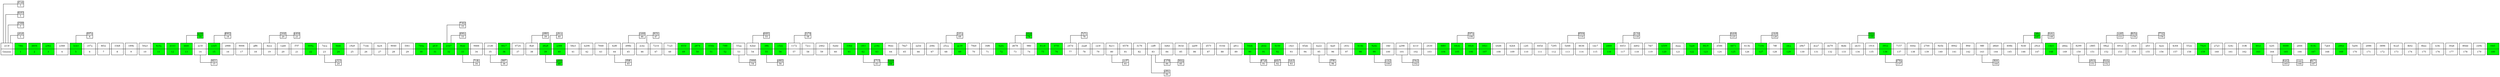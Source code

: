 // Blockchain
digraph {
	graph [rankdir=LR ranksep=0.1 splines=ortho]
	node [fontsize=9 height=0.35 margin=0 shape=record width=0.35]
	edge [arrowhead=none]
	"0xe13f19bc16f64454ae08317afb63c3add973082fac61a0f52ffe900448ceba2b" [label="<f0> e13f | <f1> Genesis"]
	"0xd1aba2614c0742b555c1b81b1cf1f65e30ac193327dd157793a116b36fc601f4" [label="<f0> d1ab | <f1> 1"]
	"0x4b935fed722097c396cb83755fe1139c814398fd42ef56dd51631d591127a88e" [label="<f0> 4b93 | <f1> 1"]
	"0x258826877bb66f95b592c49f4f960707ff7cd22890faa87f53878db8a38a6ec5" [label="<f0> 2588 | <f1> 1"]
	"0xa6a60c6e20a0472c13651847be66a63314669ee19366e58ca07c74c3debe1b2d" [label="<f0> a6a6 | <f1> 1"]
	"0x7f4b145611fcc0f3d98c42b69ecab3a2aa4fb6972485748348b18a1fa7b85bb6" [label="<f0> 7f4b | <f1> 1"]
	"0xd6042a114abec3e877ccd180d873e9131037ac5b76cf24d6f58db96d82e6541b" [label="<f0> d604 | <f1> 2"]
	"0xa362019a9868c49bc49681216837976c169cedbdee5b32b35f48abcae08898d6" [label="<f0> a362 | <f1> 3"]
	"0xe36883e92c3aaeeb087363a5ffb68f2608c40620e201ff244f843750a6a8d8eb" [label="<f0> e368 | <f1> 4"]
	"0x3cb3e376942d3783a3a7f5b35ad4d639bf3dd1d96636c344fb1ceb83e1fa4b28" [label="<f0> 3cb3 | <f1> 5"]
	"0x097e07ebea0ec5761d1eab984f7d52b9b1e802a41a751b1c6c5342b4ee08b1ea" [label="<f0> 097e | <f1> 6"]
	"0xc07ae127aec6780752ca79a7ceb7e008c7968d02d2c5a1f016189fdbaa46eb80" [label="<f0> c07a | <f1> 6"]
	"0x8f3226089ede4ff1392dfb62c26d68dd1812417485b7c21d5397f87e84258b1a" [label="<f0> 8f32 | <f1> 7"]
	"0x33b82a6bee87fc5da2b45ff01c2f39e72629cab9d456e35c401d6b9a75ea3823" [label="<f0> 33b8 | <f1> 8"]
	"0x189b01cca811882cee271aed964794d12970cd5ac74bb1676a11aeceef6edbeb" [label="<f0> 189b | <f1> 9"]
	"0x50a33d428b7513f7fe758f832a588b3edee12e6c1d3078e6372659130e14dad4" [label="<f0> 50a3 | <f1> 10"]
	"0x6c0a2e69b764fd5c0fa25912313a8525a90007062b0cdc9c77d451ae016af72d" [label="<f0> 6c0a | <f1> 11"]
	"0xd10390a33aa06ebf48ee6c0821d3c2625d5d10287058d0391014c4f1478d47a1" [label="<f0> d103 | <f1> 12"]
	"0xfdb6de72556af199fc27d3360497c712e74e0f88c519ccf0cfa65de60a372350" [label="<f0> fdb6 | <f1> 13"]
	"0xac0686e385d3745d407434e82bdf33424f0a1d82be52fbe5cb62d6b8856958e0" [label="<f0> ac06 | <f1> 14"]
	"0xec5f3ff35829116b448c3f84be8801c2101c70ff387b50ba68517c2a4fb7c58e" [label="<f0> ec5f | <f1> 14"]
	"0xe3d5778b69a0ef9a89f6bc6339521ebc304607000517795ee3f604051751b8e9" [label="<f0> e3d5 | <f1> 15"]
	"0x9f2111c7c67afc31f68eea633825f84be30f0993bdf6123fc547714dca1afe35" [label="<f0> 9f21 | <f1> 15"]
	"0x89027175a4b509f3a296c361c7f40abf07ff9153af28efb3d3011e79420653d1" [label="<f0> 8902 | <f1> 16"]
	"0xe9886942ad5b6df892aedfb6451dc210e6bf3a5461de345de44165d4a7c26fd0" [label="<f0> e988 | <f1> 16"]
	"0x9006fd3a9f38ee2620758d2d4fdfff05ecc46f1c95b3173e6349726de8a47a50" [label="<f0> 9006 | <f1> 17"]
	"0xaff6121eaafaa1fd57a62ce5144132aa6ed1e445c4c3620351945ef108f129b2" [label="<f0> aff6 | <f1> 18"]
	"0x4ecea5d1d737dbaabb00da2850c079558323ef5dd35ae0452482ecf9a97a3d9e" [label="<f0> 4ece | <f1> 19"]
	"0x244f7804993028891f8d700364a555cf69583dd39e55c3db42993da46cd9c157" [label="<f0> 244f | <f1> 20"]
	"0x1ab6fc9133917d8ed892eecebb973a5771772a0ad8c8a44c9c31484cd7581384" [label="<f0> 1ab6 | <f1> 20"]
	"0xf7f7af571f93cd549b1386e6ed14ebe8fba781e5071c3f035915a97554052a0c" [label="<f0> f7f7 | <f1> 21"]
	"0xb404a547ce0701cabde54ac9d8e3c7114ea8b270378dbf2b61c7628410ebf62a" [label="<f0> b404 | <f1> 21"]
	"0x009a1852b84fa4a51f875677f5115fc040eed06634b977bc2b7c6debf6c91b7b" [label="<f0> 009a | <f1> 22"]
	"0x7eca21957530cd794bcb92611325c6937b8c7fd49349193e795977b66fe2986d" [label="<f0> 7eca | <f1> 23"]
	"0x6bfd79b3f5304d3eca2590cd1a444d754d68a665c9b4524332b0282d5ce4cb03" [label="<f0> 6bfd | <f1> 24"]
	"0xa3237f0db14b928769f4d013e9714df86911d3967d28bdc4beef3e6c8f49393a" [label="<f0> a323 | <f1> 24"]
	"0xc9a9b600ed3c8e7f4aeb1e0f7723428d0b205b9eb5a31c0e00bb704266458037" [label="<f0> c9a9 | <f1> 25"]
	"0x71de6daad352cfbef321b3f1562fbcf35868a27e603f833b736b272d84a4c770" [label="<f0> 71de | <f1> 26"]
	"0xfa247771667d1bcad0e714cf3fc54a2db00f6804af79948f16cd1ebfeca321f5" [label="<f0> fa24 | <f1> 27"]
	"0x904056259f4667ee128ff8dac48e7bf6de0b8e8243d6bf25c08bb64193bc5176" [label="<f0> 9040 | <f1> 28"]
	"0xf361efb0d04ebc628e45a09106243c41f3583089a1138a319cfe2e702a278ee4" [label="<f0> f361 | <f1> 29"]
	"0x744a418a9cdb143b975b004f4058061a1ba93d43a9a646ef9c501e3ced76f700" [label="<f0> 744a | <f1> 30"]
	"0xa63f67ac7a98e99161950d752d80ffaa0a672a936e323dc808868418e494a884" [label="<f0> a63f | <f1> 31"]
	"0x21b78bb276f729cdcb285659657dac2276b120b43b78d7dd1390d25756710f0b" [label="<f0> 21b7 | <f1> 32"]
	"0x7362ce205d49aad921c2d5a3ac98ea6545a56c7d1a932987224f16e11008db5a" [label="<f0> 7362 | <f1> 33"]
	"0x490cffdd591209f3e15e44df6b5b8b5ca5d8a30191336f402313f90efe937015" [label="<f0> 490c | <f1> 33"]
	"0xf4dd4c69b9f0976d60487ad26b949516ed4e54a0317c8bd7f59024ffb193c968" [label="<f0> f4dd | <f1> 33"]
	"0x946697511ec0ab383f2e3c22cf8244106cfcf505e2734369f2ca68069cca9a21" [label="<f0> 9466 | <f1> 34"]
	"0x7cfbd055b7e6a36d542f67315ab6d8017768dbca6fa9edc5234043e55082c03e" [label="<f0> 7cfb | <f1> 34"]
	"0x21d6b35f4ae824d43522becfe77b2cde89d918154b749d5775fc2d3f8201dd16" [label="<f0> 21d6 | <f1> 35"]
	"0x80c7669dbf78062f91b9e39932d21492e07ad17ca02c5879fb6861c8783772f1" [label="<f0> 80c7 | <f1> 36"]
	"0xf9f7bbf80ae9256df81ae3b1816ec6ffcf07ce3d0cd227f9a245a0c0da74cbb3" [label="<f0> f9f7 | <f1> 36"]
	"0x072448fc6cd1ecfe95c6568e06a1f2d1b391e7d76e12f55edad8485d1b3bc5fe" [label="<f0> 0724 | <f1> 37"]
	"0xffa8161148883fa74f6fde2883096c11b448a05f1143b0e34f066f9af9d91eaf" [label="<f0> ffa8 | <f1> 38"]
	"0xdf800872a7f6e2e762a4befae2952f06226b93a825a5c2ccb8f2cf3443847f03" [label="<f0> df80 | <f1> 39"]
	"0xd6a87ff6c555ec7d46c0e155471dbc07b99c7d2cb57e0ed0ed332f07f6070dba" [label="<f0> d6a8 | <f1> 39"]
	"0xa9ceb515b451f52331c84487073a7d1a57e8ecdab114560f90d4de071ba32d1a" [label="<f0> a9ce | <f1> 40"]
	"0xa3883100ac82ee7beaf05294ab2a97bedf6c0d496da369b8484973d95d164392" [label="<f0> a388 | <f1> 40"]
	"0xa49349f1ad626db9fc6fdf02163668c6965d9d242ddbb174134bfa1c64c32e96" [label="<f0> a493 | <f1> 40"]
	"0x58e32ed96eefe6519c6030682bb7dc0109791c732ff8cba4b9386fe1ed918c70" [label="<f0> 58e3 | <f1> 41"]
	"0xb2069871b9410362320c2231c81694b1a5bfb78ffd79c37009f54c994bed0428" [label="<f0> b206 | <f1> 42"]
	"0x7848d321610eb4d75cb8248f6dcede51f17fbef6586af59b516c964f9f525a76" [label="<f0> 7848 | <f1> 43"]
	"0x42f0b9d94ff78e74338060b30a641d91b179172033502a864ba6e65ffa5e1c4a" [label="<f0> 42f0 | <f1> 44"]
	"0xd98b3710e97e7165f0da18767c909a8d48334c9519ecb9b4fa2f2a9a3a1f12b1" [label="<f0> d98b | <f1> 45"]
	"0xf5f8867ca5848c6b93e1d9b5379a8159304007dddb605b2d16f251ae70834e7e" [label="<f0> f5f8 | <f1> 45"]
	"0xcb66cd4b0c10b828fba4b5a427d19cbea3390353a28ca4768bd8abff77a92cc4" [label="<f0> cb66 | <f1> 46"]
	"0x2cbc3702e4fc981f7d3ca16b6c6cee7d76751f8122be728b1b7d11eb6edec4ea" [label="<f0> 2cbc | <f1> 46"]
	"0xf42b9b2f42fb50fa5b2386b37cacb6ea6ed0ba822267eea93951d500de246ace" [label="<f0> f42b | <f1> 47"]
	"0x7214c38d2c4d13985ebd10c29d9fd4b7951270ebe0d7db2b4c40d8be79584f1f" [label="<f0> 7214 | <f1> 47"]
	"0x71a59d4f4f87c86a18b50732cb4606c33d4eb09342fbccafc5b9bbbaa7368828" [label="<f0> 71a5 | <f1> 48"]
	"0x855fce6366597217e0ef3746d6713ec176d4521d32b7d2103dfc5fee8cef1932" [label="<f0> 855f | <f1> 49"]
	"0x2874fa6d1b8291a9e2adcfeae1257a030de6a40d0deb83d8ab325c6d8e8c6b1c" [label="<f0> 2874 | <f1> 50"]
	"0x056b3bbfe50455dbd44a2f7dbaa7791c4a9a41c470ba2e637a04e466aa6cd82d" [label="<f0> 056b | <f1> 51"]
	"0x79f06946ee9d420eed06740dc822fde74045de1d3dee378d0671a63a688195d8" [label="<f0> 79f0 | <f1> 52"]
	"0x55aa4369ebbc8d0d77a1cdf16265d167a9cb429a97f5ef1c35e16ac460dc4cd3" [label="<f0> 55aa | <f1> 53"]
	"0x42bdff6abdcf2e57881356eb4e92fbc57379bd5cf330fd07d5df22e0e8dd55ed" [label="<f0> 42bd | <f1> 54"]
	"0x399fba3bb16c3d72435007f18ad047085931b9d63538e9d1d556668e0d52b2e7" [label="<f0> 399f | <f1> 54"]
	"0x6481fcecbc75d978865280912f7dbe2f530eb605ba1bf861e2d4c8dba532f15f" [label="<f0> 6481 | <f1> 55"]
	"0x3ffbd9663714f798ac9b4b92232a9aeba8e1e040ad130004cad5b905c8fd5231" [label="<f0> 3ffb | <f1> 55"]
	"0xc5d22e32279147e3c7bc6e99fb2b7adb316d8376fded7fdf2b4ed20dcabe234a" [label="<f0> c5d2 | <f1> 56"]
	"0xe8825ae6e14881cab222a0c0747cb859e17753b582b7c2f4f6f68f31a1aeda51" [label="<f0> e882 | <f1> 56"]
	"0x11729a8ce7c074d058ea7765037127ad585a37627be0548e49dd7d9ae749ab12" [label="<f0> 1172 | <f1> 57"]
	"0x1b746efe1eddce4d104bb41db9b1b3aa59282c2343f9ebff6883c6bdc9c16edf" [label="<f0> 1b74 | <f1> 58"]
	"0x72ccdfa288f435d0ffcf7bf61cd137a5ef980e05692e91d96a20ba961f1f6e68" [label="<f0> 72cc | <f1> 58"]
	"0x246287fe9e1d125b801fd1b870d38197fefe3a6c7d414fd316a1d22ca9431db1" [label="<f0> 2462 | <f1> 59"]
	"0x0a4d5b4fba09c7b13b67c78c9e8fa183c9e4f6a92c471593d11bb449ffd24fe1" [label="<f0> 0a4d | <f1> 60"]
	"0x336d615bada1cde8b8e5b513c568f11d5fdf55677a8803dd6b0360fab97ab31b" [label="<f0> 336d | <f1> 61"]
	"0x1f0392ba750ae2c1f9b1cc7db82392fbb153855c6a0986e3e18e05ea6c0b8246" [label="<f0> 1f03 | <f1> 62"]
	"0x234c08043cf2aae153fda88f6775dba7d310a81177f144cdc8e363d032e97887" [label="<f0> 234c | <f1> 63"]
	"0x1715a2d0e7b3837ad96efb2243d806d1d5f06fc0ec6bb5074e75561c9a661c50" [label="<f0> 1715 | <f1> 63"]
	"0x96dc964978dbe8b8690fbe479df81efa797df06f8ec0848c8eed5825cd4f464f" [label="<f0> 96dc | <f1> 64"]
	"0x5dd0cce90bf5bc4fa566a6f972a12938da826de46bd3cea463b14d58d5b23d73" [label="<f0> 5dd0 | <f1> 64"]
	"0x76e74642e320b88301524891a054d8acec1ef5f23b99081792f386e85c85d518" [label="<f0> 76e7 | <f1> 65"]
	"0xea5d0565d9bf16ab5bec73c8c327f166453b14319fd74abbd5d36dcb2e76d4bd" [label="<f0> ea5d | <f1> 66"]
	"0x208c245fbc49da5447171998eded97205c66eaa021ba38993e1dda0dbbdc50b8" [label="<f0> 208c | <f1> 67"]
	"0x25cafb6bf3efdcdeeb460ad128c50a539264db79644977f71d98c543d61ebdb6" [label="<f0> 25ca | <f1> 68"]
	"0x2d1aafa5fc06000dfdfdb755ad38f0cfe81fa82b2a8c95a7c52e204c4a6fc8da" [label="<f0> 2d1a | <f1> 69"]
	"0xac39c5023cc5d360c4b8110cc0fffd4c695989b0bbd4b5e75e49e1775e509984" [label="<f0> ac39 | <f1> 69"]
	"0x79e00a1e5abaec7b1cbb4d32026008c15f381cc4c1de0aafed1386cda4efaaa5" [label="<f0> 79e0 | <f1> 70"]
	"0x34f6e2f05b34396c743c7b3845fb9bc0089f628227ae037f0ddbfcbcdcfa3db8" [label="<f0> 34f6 | <f1> 71"]
	"0x6a0c160a9187dc6972c40bcb6557bbc50985e376fe4eb2e64c577b4d787544f9" [label="<f0> 6a0c | <f1> 72"]
	"0xd6782007a5a67e909d78c79e8189fdae7589612b5f38effe903af80bc26157fb" [label="<f0> d678 | <f1> 73"]
	"0x352fc73da7c21bcf9a899a7ef2b120a0105a0a39c40d41a9e2bd952137cbaf00" [label="<f0> 352f | <f1> 74"]
	"0x9f6fa34d56716cc17ae1646a32c4e10cd508f8d14142b01dda3208686bae4d99" [label="<f0> 9f6f | <f1> 74"]
	"0x81c6074fee397a6d0c6008266b0c05605792603c1b9bc78da31d5d8ca191278c" [label="<f0> 81c6 | <f1> 75"]
	"0x07f36b0c43fa8dbec85eb21ef012be502117952ee32f83adc381791b694b440b" [label="<f0> 07f3 | <f1> 76"]
	"0x247de03cba7ee0d299977b7a677e951801c9e15132c378e91b6766027647f3ee" [label="<f0> 247d | <f1> 77"]
	"0x7e7c6a04360e0813224f4bb615e66ba73c132479d09cb1da5d199065e376a9e6" [label="<f0> 7e7c | <f1> 78"]
	"0x2aa8cb018fea57c3ff96d1ebbc83b63a8d0e6a345eabf50b266291fc15b311fc" [label="<f0> 2aa8 | <f1> 78"]
	"0xce3f6b964f96dd56fa8b4f80a25009a5f83bddbfc6abcd0f25c5d13a7fa4a907" [label="<f0> ce3f | <f1> 79"]
	"0x8a1178f72a400cc290e1303423000f666247a19e70991a0f26a8ceda7b722087" [label="<f0> 8a11 | <f1> 80"]
	"0x657823b92613d120eb936284b5614b444a46ca53e1c66fa794d78ab49a5e62f3" [label="<f0> 6578 | <f1> 81"]
	"0xecf7003c1d17587ae05f30819ca8bbb17a71a113e76faccfe17747a39e35a4d0" [label="<f0> ecf7 | <f1> 81"]
	"0x3c76613e4cce65f7af587ab31cfd0339ed2771621d5038e605ec4a14ffb207a9" [label="<f0> 3c76 | <f1> 82"]
	"0xcef9d6378e77dcb4d87eee2bd44f17b1b518c853635b55e6c82b7f43465b76d6" [label="<f0> cef9 | <f1> 83"]
	"0x3e6d06d62c988cab9f851348ec5d8ed94340b6132f6c87c9babacd9cf835235e" [label="<f0> 3e6d | <f1> 84"]
	"0x1376f69e15dc54a2e983001ad1935e95bb91053b8ab720c0a7411855b8e47ae2" [label="<f0> 1376 | <f1> 84"]
	"0xe90c5ca8b82dfaffb09d10edf3310ce5ef5164422cde419487d980beb1f5fb64" [label="<f0> e90c | <f1> 84"]
	"0x36dac08b2679d50c93d6998a911f25721400029d4f37a08b72408baf9fc8ebe9" [label="<f0> 36da | <f1> 85"]
	"0x363d16e8503434a27b705da11fbd961eab4d5583a831486785f4e8a12b8e6b92" [label="<f0> 363d | <f1> 85"]
	"0xea097546e4d29af8c99ea3c37ab1ecf07c87e5944eb2538872f044d79e2f040e" [label="<f0> ea09 | <f1> 86"]
	"0xd57f73e0259770f7fe2f931c009e4f1ff52da2ed222c0837256037bc1a5a8d4a" [label="<f0> d57f | <f1> 87"]
	"0x010d674ae5f6571780643aaa9fe512e7345b91d84df51c996dccc75b490ed129" [label="<f0> 010d | <f1> 88"]
	"0xa81ccd048c24bc40e4fe4c51010085d0adef7ae8ef148194ec539873504034f7" [label="<f0> a81c | <f1> 89"]
	"0x54db53efbe37ff361d97be099954940ebbd2b5fef78dc0e34fbdf5fe8906809a" [label="<f0> 54db | <f1> 90"]
	"0xa6de29e4a4761a07249f2dadd53b7c6ceb9917f438dc9a59ca85dda3c443fa0b" [label="<f0> a6de | <f1> 91"]
	"0x87a6481b6d4c23bad2a0b03f6e373926aa7f1831f311b692870429de4e08f92e" [label="<f0> 87a6 | <f1> 91"]
	"0x0c50309b60fc13c937291a4ea16846f64a6ea13f96eb61e34b5f82f8252c2e97" [label="<f0> 0c50 | <f1> 92"]
	"0xb6b7bae7e487e212e8c3f3016778bfb850482d211f746e221478d979d3438cc0" [label="<f0> b6b7 | <f1> 92"]
	"0x3eb3724294552f6bd261bbd9f4b9d6662e002c095b7aacf8358121ad2fff1ffd" [label="<f0> 3eb3 | <f1> 93"]
	"0xc4e19593fff096bc2352a0c89d7d22cfa163f7890cb18fe57c419669513ff548" [label="<f0> c4e1 | <f1> 93"]
	"0x45ebc4013f31087f5e61c487908d6821e9ff182736d23c290bbb98235be1235f" [label="<f0> 45eb | <f1> 94"]
	"0xba22048266f07e188789b9ad67ff6dbe5e009c252944f3c5fb31491c2861af87" [label="<f0> ba22 | <f1> 95"]
	"0xfaa0790ee5b1e99bfd6e44889a31529dad3fb0ee816b13ee7070cb63e122ed00" [label="<f0> faa0 | <f1> 96"]
	"0xf7f0ac4736682d478eb17d7ead751c5cd6503a31e5a95221e2440d47cf3187e1" [label="<f0> f7f0 | <f1> 96"]
	"0xc83c5c0866314033db03c7e015e9142d7bfa9aeadb46362efd4ca77b1b4bd0a2" [label="<f0> c83c | <f1> 97"]
	"0x414b4baf146add2d857b42519c9d2c6559f320c8b523517dff648724921425d9" [label="<f0> 414b | <f1> 98"]
	"0x9a4ec6bb92e67724615093f9f9f131a806fe518e02dbaf6e7504b9e9695016a1" [label="<f0> 9a4e | <f1> 99"]
	"0x1fbf0e93df746d2ae47abbd0dc497aeab66d098c820e009a5c2438f1825d4428" [label="<f0> 1fbf | <f1> 100"]
	"0xccb29fe662ed93f04f60f524437e7d9c8a5df03d4e04441eee354f047c01e1d7" [label="<f0> ccb2 | <f1> 100"]
	"0xa29819d88244eaf5b9bdd6a6dc5341f713b642a7ed22e5a528856765a4f1facd" [label="<f0> a298 | <f1> 101"]
	"0xb11fb138167acfba1b8073246e7579417281874c077a5279269aa73d3c6c7749" [label="<f0> b11f | <f1> 102"]
	"0x19e2658889e7d600308424e28bdf1cd81ad3966605d764b66af32efbd0ada83f" [label="<f0> 19e2 | <f1> 102"]
	"0x2430bbb181e8391bf7fc654c6388b654b74b3247e8c374e31695cd9c61773171" [label="<f0> 2430 | <f1> 103"]
	"0x8f806c345a0cc43c38163023c2fb50e2bc8e96b15b0e6162b2ea5e6ff416f6f9" [label="<f0> 8f80 | <f1> 104"]
	"0x64cb1f3e58312c256a2af1f4b4f57f4238654f0d0f19a3f7485496b939f0f3ef" [label="<f0> 64cb | <f1> 105"]
	"0x597e9a0c7fbbc88459eb35b0b3eb3c90745ae749fbe1791ad877516efe985538" [label="<f0> 597e | <f1> 106"]
	"0x88e6e07a627315193ab2ff60323a26a41aa2801b925b90105684178367cc37fa" [label="<f0> 88e6 | <f1> 106"]
	"0x30b1c1ea999429d263e720a0cb115ba4eacd0ab76dc1609881d64c19f1e5a1de" [label="<f0> 30b1 | <f1> 107"]
	"0xb4d6105ff9ce0c2a89dd7ea3ca349fd811902fe5c239e9ad5eb68f93eedacf96" [label="<f0> b4d6 | <f1> 108"]
	"0x42b43e8da32062a85d871ede11fd870ba41f8860154b86a00b8905340b13db96" [label="<f0> 42b4 | <f1> 109"]
	"0xc2f1f90aa8b6b775ff86606b392b9cd651aed8508b5cde8911847d53c999c78e" [label="<f0> c2f1 | <f1> 110"]
	"0x445df9468490303123d651a1d86b12d8caf196f79a95149cc73f3487ca7081a9" [label="<f0> 445d | <f1> 111"]
	"0x72950822763598365173f14e4584c200d5fd5b1cd653164d92df08c596a9dcd4" [label="<f0> 7295 | <f1> 112"]
	"0x5d48641a3e8090cf6ce58c466640d0484aa949f46358e70adb49284a06c91f82" [label="<f0> 5d48 | <f1> 113"]
	"0x9504b097c4a00cacbd81b2da3864127740484121daef1f36f255a31502bb5e02" [label="<f0> 9504 | <f1> 114"]
	"0x463622522f52f318d1f9300c6c8247ce0f1ba0920b6f84330646094f33029754" [label="<f0> 4636 | <f1> 114"]
	"0x1dc79a6a2a848feeb65797503cec05a27864696532e1f692ef9b8be2b1226f56" [label="<f0> 1dc7 | <f1> 115"]
	"0xe460e92a806052896f6dcc0265ed7e15c0fca2cb82d84678563ecbbe70bdb57e" [label="<f0> e460 | <f1> 116"]
	"0x4453a611a0ece18a5babd67847588f5892622da9499b7b65f448d94ff1585016" [label="<f0> 4453 | <f1> 117"]
	"0x2c3da6e4cd33a228e005c13d1ab2d7ef4604446093ebc22a43949760820ea03b" [label="<f0> 2c3d | <f1> 118"]
	"0xdd02837c773c83bff7a88a1b7cf1bd19a9f05c0a04516bd0f75a2f2574ffbac6" [label="<f0> dd02 | <f1> 118"]
	"0x7fd74dec4717c18872457eda3fb55f654386afb38131a8ef041ccbc564745af2" [label="<f0> 7fd7 | <f1> 119"]
	"0xb5091d1071c1e4bed9591802b23f79e7e60493d8bf1e57452b44c6cf47653831" [label="<f0> b509 | <f1> 120"]
	"0xdaaaf51ec58b5a68a48d608716820f83330dcdca8aca0eb0dd347b043ebc0fe8" [label="<f0> daaa | <f1> 121"]
	"0x5ae62e430db44915dae7f5c303f9a04ee81d74901d037aef4996fbfcbe54ab58" [label="<f0> 5ae6 | <f1> 122"]
	"0x86c9914d05dae5e9c08f28cd7831d869e4441276ae816b1f45a89236b911cd96" [label="<f0> 86c9 | <f1> 123"]
	"0xd5864573c6fd67f76049c943aea36df8e7c5e1dc3901ece35275e619d38cdc13" [label="<f0> d586 | <f1> 124"]
	"0x0eb9bae4123cc256fdf8265df800df4d3156978285d5c1197a8ab26a074cbd66" [label="<f0> 0eb9 | <f1> 125"]
	"0x4871baffa8b485f06d6464e6222f1cac688faa3e234abf966d36ab49ed847893" [label="<f0> 4871 | <f1> 125"]
	"0x613b1b0bbf334d0ae985a74d627cc64d6b04731d92f980418beba36cbdef8df0" [label="<f0> 613b | <f1> 126"]
	"0x71041a0d6ecf1f4246b061a741640e4d74c8b8cd215faf91a3cabc72cb9a2a86" [label="<f0> 7104 | <f1> 127"]
	"0xc4e9597c51e84cbc986f1961940da8a255dd005232cf3c0a7e10d9a5cbb10863" [label="<f0> c4e9 | <f1> 128"]
	"0x7ffff3020e2a1744231819a41c5eb6696a12def518e78f68c69bad560351091d" [label="<f0> 7fff | <f1> 128"]
	"0xcfcae335651c18c275cf38defbc24f64a9f9db391d18d4eeb6dd102c4dd8c459" [label="<f0> cfca | <f1> 129"]
	"0xe9b777fc99051b8daa88b145eeadf465e9fffb43407d9da3ec582d872889d01b" [label="<f0> e9b7 | <f1> 130"]
	"0xdca7daa4b04f5b26532caf492a09fadf90f918c4418956d363e67a8c4686b74a" [label="<f0> dca7 | <f1> 131"]
	"0xde79ff907c03e321488beb193e03ee448b159346bd33b7331c1a38448b1e41a6" [label="<f0> de79 | <f1> 132"]
	"0xfbdb114039fa2f28fdf455a9fa342f0021b5697e53d00de62d8d0a66aa076b23" [label="<f0> fbdb | <f1> 133"]
	"0xeb33649b8684be01d52138271f7d1019ab702bf26c75c75168b427dc8fe3bf02" [label="<f0> eb33 | <f1> 134"]
	"0x0d2aa97340d2f11ff35d4ddc8f93f66f2c8021f554abfa0f969845b40630e0a6" [label="<f0> 0d2a | <f1> 135"]
	"0x191495306c0f1fcbeaca2b95c994155e0952054d6663a7100da0515a0e85b82b" [label="<f0> 1914 | <f1> 135"]
	"0x391e0595ec602183edd76cfb98f3231d21fbaf04aa08d2b72f2aa90502638461" [label="<f0> 391e | <f1> 136"]
	"0x7157db166c7cbf00ec2db768fa705430fc917fcb634cecbb43e52608b6ca980b" [label="<f0> 7157 | <f1> 137"]
	"0xd78a806fd4bfc86fa6a1734265b33a34395821c41ec915a88f2fc2515a213044" [label="<f0> d78a | <f1> 137"]
	"0x444ef062f71f18bb0b53326f3107626299207b43ce88d241d6a68084f74e4673" [label="<f0> 444e | <f1> 138"]
	"0x270067f024da5d094a68fc91d8a4d1f9df66da3fed3ff9bdf9c77d06e7785aa8" [label="<f0> 2700 | <f1> 139"]
	"0x9e5bd8eabe94c8cb890b7e0064c45c27f10f1a7f9a57a3dd6f65b64041e070ec" [label="<f0> 9e5b | <f1> 140"]
	"0x8942becb506f8b05d63ac7f1c49e012c0fc8252be808e54e958eb19a2596e5a2" [label="<f0> 8942 | <f1> 141"]
	"0xf94f0574306bdb4445f0e6be0a0b59f448e2290b4fffce3abea3ccca5cb51755" [label="<f0> f94f | <f1> 142"]
	"0x9fff40658ad82a2cc41c47cc8acd8cc7aa3162975dd7ef5a4a4af0bc92648345" [label="<f0> 9fff | <f1> 143"]
	"0xd6b0a7e5c423d246cbcc941b5efdee108627ced29f95552903a56ff6c7c624a5" [label="<f0> d6b0 | <f1> 144"]
	"0xffd413c2c90625c1fb6eda66c98176f8f47810b4017be414ab968ca33c085760" [label="<f0> ffd4 | <f1> 144"]
	"0x408b15bb66473b77e5b498eb522fb1908ab9bf5d1e729f7b37897b13cd47dab0" [label="<f0> 408b | <f1> 145"]
	"0x9c6f616f93ff171d1bc922e24ac6c7fd0682a88410503375077f9c42fc95c348" [label="<f0> 9c6f | <f1> 146"]
	"0x3ffe1f308681773115832c310799540596421141a7dc139a706a4b378df56421" [label="<f0> 3ffe | <f1> 147"]
	"0x29cdd36361735a350364fac9ec781037b673bfd3a97ddbca1c6a98a6c68f2770" [label="<f0> 29cd | <f1> 147"]
	"0x0e4c091c83169f160586746e3a789a53fda6321ebc253243b7234f10fc322163" [label="<f0> 0e4c | <f1> 148"]
	"0x14b536b41be2d09025068a66ce4153f20b8936c3663cf3a90d87018fd579b584" [label="<f0> 14b5 | <f1> 148"]
	"0xe8da9ecf34ecb254230cc4ea24661f129604cc0b23c7d629b1007af06c8f8305" [label="<f0> e8da | <f1> 149"]
	"0x829932f25b4d8f2c15cb33ad53ac20ba3b5915a2f3102399cea1316b2b1683f8" [label="<f0> 8299 | <f1> 150"]
	"0xc88571a9611e999864538292e2bb85af138c30dadd1b8266efb110cbd7d40293" [label="<f0> c885 | <f1> 151"]
	"0xe9cbeedbe38906cd23850960fedd60a2b4d7f622e11ac259eeb0a5258c3ea5e6" [label="<f0> e9cb | <f1> 151"]
	"0x08a26f818a57d19c57ab25a4475e0d01a94188b846921d0e53b91793bdf687cf" [label="<f0> 08a2 | <f1> 152"]
	"0x0eda94e2d40ee32539d1bd5d88e5078b7150d9c19e0d7a7af7bbbc81739ca2ca" [label="<f0> 0eda | <f1> 152"]
	"0xea6f4e281c92e94b38471a66527004978ad50df51d7087805a0588b1c65ec835" [label="<f0> ea6f | <f1> 153"]
	"0x491defa8a41db9ae40248f5fc10ddbb3559059bf9c252cafff5e8e659a41867a" [label="<f0> 491d | <f1> 153"]
	"0x9b5e30c06f81c102e2b4bd67affcfe6560c8c59a22ca97b79163a2a38293bf4b" [label="<f0> 9b5e | <f1> 154"]
	"0xc6c48e19d740b3ac697b21e5d169cd81745848ea60e50203dd87b8c40502ed93" [label="<f0> c6c4 | <f1> 154"]
	"0xef1f16a138de39ecebe3dfa7e6e36126ae42814142b93c5158b3b69ff909cbfe" [label="<f0> ef1f | <f1> 155"]
	"0x77d2589700b9b26a752fbce39d9c1a86a2d22fa05d4c41814184d4d58ccff413" [label="<f0> 77d2 | <f1> 156"]
	"0xfa2e80c1ebadef98fb9279b293177cffcc6ed0f5ecb3d47da8334a5103151383" [label="<f0> fa2e | <f1> 156"]
	"0x4c644a7822f1a9f3ecb8aaf89f579fea5d81ef7fcb9db897e2a05f246f1bd72a" [label="<f0> 4c64 | <f1> 157"]
	"0x552e17543fad9635e381c54940ba191ede4923ece77057c9d7c39474bd7ac729" [label="<f0> 552e | <f1> 158"]
	"0x7924cec51cec880295667262d95fa2fd532672b8e215e2c2caebb4c888aa941b" [label="<f0> 7924 | <f1> 159"]
	"0xa7a36ff8bd01d7b40855d298f60586a27cbbc69a678e45d04c6e41aa87c38949" [label="<f0> a7a3 | <f1> 160"]
	"0x324c4207abae8b945803a21e5b03ea6466d70ef7b2d30b91570da087960e1e63" [label="<f0> 324c | <f1> 161"]
	"0x31f63fd634b961f6c12cec4e1dd8ebc010f7c04e3f6a8ceb7c217f3d7567e5bf" [label="<f0> 31f6 | <f1> 162"]
	"0x4f1d18e0755bf476c4b3f076353f3f69cbf1aacc816e7ecbeb97cc1c31ba78a5" [label="<f0> 4f1d | <f1> 163"]
	"0xb2f1e881268cfdab05be141f5435a5a69bd9a60adf3312d1052c317eed0c9e55" [label="<f0> b2f1 | <f1> 164"]
	"0x66884f0b6a4c4a34c7afa990c639a55f8fd2f0a1af888a7f451c3d86cfe6f88e" [label="<f0> 6688 | <f1> 165"]
	"0x4ab2c8e6016e0e44701b64ff08300c07d816a5ff476500dfb81954a8389498ef" [label="<f0> 4ab2 | <f1> 165"]
	"0xa6667cf1d518e0da996083f6391a3a171d16031cc7835d25e655a1bafcad2d25" [label="<f0> a666 | <f1> 166"]
	"0xcaac8b8fea5f1835a7d7fd3d40b2e8ac50fbf9f9f4d0fa523c46ce4beba43748" [label="<f0> caac | <f1> 166"]
	"0x818ce9e98e9d1cb9ef04a26109d67afe78ad43882b25e5025cf7d803428af1d4" [label="<f0> 818c | <f1> 167"]
	"0x6b717a1c9f3433c05f0c0f537a01fccbed5207f8f64a991fd75366fc690d8445" [label="<f0> 6b71 | <f1> 167"]
	"0x7ab4af4041b5af60362ecc3fff5dba783bd3ff0730137cad648170a1a1ddba68" [label="<f0> 7ab4 | <f1> 168"]
	"0x286df0142673814134e9b562c8eebf1d2ab320e174a98526086107d692d599c7" [label="<f0> 286d | <f1> 169"]
	"0x5a04d828965a7da92b5969e287d6095442e9aff1f92406c1c744e2858162ddca" [label="<f0> 5a04 | <f1> 170"]
	"0xe086fe34ee0c9c11e633636a5ca629cc8a6b10a3f4a80abd762f6a884c4d78d3" [label="<f0> e086 | <f1> 171"]
	"0x389670fc9ef714a5b26aaa2fef46d212737f9877cc41d5962d7992d2eff2a2c4" [label="<f0> 3896 | <f1> 172"]
	"0x6ca50a9d93bde3b16919ce85690de554945442fb15eddc22992e45bffa91e79d" [label="<f0> 6ca5 | <f1> 173"]
	"0xfb021e13c66bd866d5612bdc98c9944c6b4515a516f9382d207ec80ebcff3666" [label="<f0> fb02 | <f1> 174"]
	"0x8bece920fefb208322cec57cbf59dca674887fb1df5da439d1e19c5c30ce688d" [label="<f0> 8bec | <f1> 175"]
	"0xb3fc414572bb700d4dc9bd28345734acbf3425a13cb5a89f6fbc43ff0f978508" [label="<f0> b3fc | <f1> 176"]
	"0x30a659d1fcc308b2bfcdcb78a0663a96b717b45a963207ac0de218705a6d7fd3" [label="<f0> 30a6 | <f1> 177"]
	"0x80dd32e9f134f26c4c0b04f9329310a0b08b2aab2a3f838f4bccac93c18b1591" [label="<f0> 80dd | <f1> 178"]
	"0xcb9b81630e0f67714e086efa07d70d7775649af444e9970241ca8932b9fed09a" [label="<f0> cb9b | <f1> 179"]
	"0x04f125c801766cde20d75762f9839f4f5fd3e7e0904db314f403a7304650f3a1" [label="<f0> 04f1 | <f1> 180"]
	"0xe13f19bc16f64454ae08317afb63c3add973082fac61a0f52ffe900448ceba2b" -> "0xd1aba2614c0742b555c1b81b1cf1f65e30ac193327dd157793a116b36fc601f4"
	"0xe13f19bc16f64454ae08317afb63c3add973082fac61a0f52ffe900448ceba2b" -> "0x4b935fed722097c396cb83755fe1139c814398fd42ef56dd51631d591127a88e"
	"0xe13f19bc16f64454ae08317afb63c3add973082fac61a0f52ffe900448ceba2b" -> "0x258826877bb66f95b592c49f4f960707ff7cd22890faa87f53878db8a38a6ec5"
	"0xe13f19bc16f64454ae08317afb63c3add973082fac61a0f52ffe900448ceba2b" -> "0xa6a60c6e20a0472c13651847be66a63314669ee19366e58ca07c74c3debe1b2d"
	"0xe13f19bc16f64454ae08317afb63c3add973082fac61a0f52ffe900448ceba2b" -> "0x7f4b145611fcc0f3d98c42b69ecab3a2aa4fb6972485748348b18a1fa7b85bb6"
	"0x7f4b145611fcc0f3d98c42b69ecab3a2aa4fb6972485748348b18a1fa7b85bb6" -> "0xd6042a114abec3e877ccd180d873e9131037ac5b76cf24d6f58db96d82e6541b"
	"0xd6042a114abec3e877ccd180d873e9131037ac5b76cf24d6f58db96d82e6541b" -> "0xa362019a9868c49bc49681216837976c169cedbdee5b32b35f48abcae08898d6"
	"0xa362019a9868c49bc49681216837976c169cedbdee5b32b35f48abcae08898d6" -> "0xe36883e92c3aaeeb087363a5ffb68f2608c40620e201ff244f843750a6a8d8eb"
	"0xe36883e92c3aaeeb087363a5ffb68f2608c40620e201ff244f843750a6a8d8eb" -> "0x3cb3e376942d3783a3a7f5b35ad4d639bf3dd1d96636c344fb1ceb83e1fa4b28"
	"0x3cb3e376942d3783a3a7f5b35ad4d639bf3dd1d96636c344fb1ceb83e1fa4b28" -> "0x097e07ebea0ec5761d1eab984f7d52b9b1e802a41a751b1c6c5342b4ee08b1ea"
	"0x3cb3e376942d3783a3a7f5b35ad4d639bf3dd1d96636c344fb1ceb83e1fa4b28" -> "0xc07ae127aec6780752ca79a7ceb7e008c7968d02d2c5a1f016189fdbaa46eb80"
	"0xc07ae127aec6780752ca79a7ceb7e008c7968d02d2c5a1f016189fdbaa46eb80" -> "0x8f3226089ede4ff1392dfb62c26d68dd1812417485b7c21d5397f87e84258b1a"
	"0x8f3226089ede4ff1392dfb62c26d68dd1812417485b7c21d5397f87e84258b1a" -> "0x33b82a6bee87fc5da2b45ff01c2f39e72629cab9d456e35c401d6b9a75ea3823"
	"0x33b82a6bee87fc5da2b45ff01c2f39e72629cab9d456e35c401d6b9a75ea3823" -> "0x189b01cca811882cee271aed964794d12970cd5ac74bb1676a11aeceef6edbeb"
	"0x189b01cca811882cee271aed964794d12970cd5ac74bb1676a11aeceef6edbeb" -> "0x50a33d428b7513f7fe758f832a588b3edee12e6c1d3078e6372659130e14dad4"
	"0x50a33d428b7513f7fe758f832a588b3edee12e6c1d3078e6372659130e14dad4" -> "0x6c0a2e69b764fd5c0fa25912313a8525a90007062b0cdc9c77d451ae016af72d"
	"0x6c0a2e69b764fd5c0fa25912313a8525a90007062b0cdc9c77d451ae016af72d" -> "0xd10390a33aa06ebf48ee6c0821d3c2625d5d10287058d0391014c4f1478d47a1"
	"0xd10390a33aa06ebf48ee6c0821d3c2625d5d10287058d0391014c4f1478d47a1" -> "0xfdb6de72556af199fc27d3360497c712e74e0f88c519ccf0cfa65de60a372350"
	"0xfdb6de72556af199fc27d3360497c712e74e0f88c519ccf0cfa65de60a372350" -> "0xac0686e385d3745d407434e82bdf33424f0a1d82be52fbe5cb62d6b8856958e0"
	"0xfdb6de72556af199fc27d3360497c712e74e0f88c519ccf0cfa65de60a372350" -> "0xec5f3ff35829116b448c3f84be8801c2101c70ff387b50ba68517c2a4fb7c58e"
	"0xec5f3ff35829116b448c3f84be8801c2101c70ff387b50ba68517c2a4fb7c58e" -> "0xe3d5778b69a0ef9a89f6bc6339521ebc304607000517795ee3f604051751b8e9"
	"0xec5f3ff35829116b448c3f84be8801c2101c70ff387b50ba68517c2a4fb7c58e" -> "0x9f2111c7c67afc31f68eea633825f84be30f0993bdf6123fc547714dca1afe35"
	"0xe3d5778b69a0ef9a89f6bc6339521ebc304607000517795ee3f604051751b8e9" -> "0x89027175a4b509f3a296c361c7f40abf07ff9153af28efb3d3011e79420653d1"
	"0xe3d5778b69a0ef9a89f6bc6339521ebc304607000517795ee3f604051751b8e9" -> "0xe9886942ad5b6df892aedfb6451dc210e6bf3a5461de345de44165d4a7c26fd0"
	"0xe9886942ad5b6df892aedfb6451dc210e6bf3a5461de345de44165d4a7c26fd0" -> "0x9006fd3a9f38ee2620758d2d4fdfff05ecc46f1c95b3173e6349726de8a47a50"
	"0x9006fd3a9f38ee2620758d2d4fdfff05ecc46f1c95b3173e6349726de8a47a50" -> "0xaff6121eaafaa1fd57a62ce5144132aa6ed1e445c4c3620351945ef108f129b2"
	"0xaff6121eaafaa1fd57a62ce5144132aa6ed1e445c4c3620351945ef108f129b2" -> "0x4ecea5d1d737dbaabb00da2850c079558323ef5dd35ae0452482ecf9a97a3d9e"
	"0x4ecea5d1d737dbaabb00da2850c079558323ef5dd35ae0452482ecf9a97a3d9e" -> "0x244f7804993028891f8d700364a555cf69583dd39e55c3db42993da46cd9c157"
	"0x4ecea5d1d737dbaabb00da2850c079558323ef5dd35ae0452482ecf9a97a3d9e" -> "0x1ab6fc9133917d8ed892eecebb973a5771772a0ad8c8a44c9c31484cd7581384"
	"0x1ab6fc9133917d8ed892eecebb973a5771772a0ad8c8a44c9c31484cd7581384" -> "0xf7f7af571f93cd549b1386e6ed14ebe8fba781e5071c3f035915a97554052a0c"
	"0x244f7804993028891f8d700364a555cf69583dd39e55c3db42993da46cd9c157" -> "0xb404a547ce0701cabde54ac9d8e3c7114ea8b270378dbf2b61c7628410ebf62a"
	"0xf7f7af571f93cd549b1386e6ed14ebe8fba781e5071c3f035915a97554052a0c" -> "0x009a1852b84fa4a51f875677f5115fc040eed06634b977bc2b7c6debf6c91b7b"
	"0x009a1852b84fa4a51f875677f5115fc040eed06634b977bc2b7c6debf6c91b7b" -> "0x7eca21957530cd794bcb92611325c6937b8c7fd49349193e795977b66fe2986d"
	"0x7eca21957530cd794bcb92611325c6937b8c7fd49349193e795977b66fe2986d" -> "0x6bfd79b3f5304d3eca2590cd1a444d754d68a665c9b4524332b0282d5ce4cb03"
	"0x7eca21957530cd794bcb92611325c6937b8c7fd49349193e795977b66fe2986d" -> "0xa3237f0db14b928769f4d013e9714df86911d3967d28bdc4beef3e6c8f49393a"
	"0x6bfd79b3f5304d3eca2590cd1a444d754d68a665c9b4524332b0282d5ce4cb03" -> "0xc9a9b600ed3c8e7f4aeb1e0f7723428d0b205b9eb5a31c0e00bb704266458037"
	"0xc9a9b600ed3c8e7f4aeb1e0f7723428d0b205b9eb5a31c0e00bb704266458037" -> "0x71de6daad352cfbef321b3f1562fbcf35868a27e603f833b736b272d84a4c770"
	"0x71de6daad352cfbef321b3f1562fbcf35868a27e603f833b736b272d84a4c770" -> "0xfa247771667d1bcad0e714cf3fc54a2db00f6804af79948f16cd1ebfeca321f5"
	"0xfa247771667d1bcad0e714cf3fc54a2db00f6804af79948f16cd1ebfeca321f5" -> "0x904056259f4667ee128ff8dac48e7bf6de0b8e8243d6bf25c08bb64193bc5176"
	"0x904056259f4667ee128ff8dac48e7bf6de0b8e8243d6bf25c08bb64193bc5176" -> "0xf361efb0d04ebc628e45a09106243c41f3583089a1138a319cfe2e702a278ee4"
	"0xf361efb0d04ebc628e45a09106243c41f3583089a1138a319cfe2e702a278ee4" -> "0x744a418a9cdb143b975b004f4058061a1ba93d43a9a646ef9c501e3ced76f700"
	"0x744a418a9cdb143b975b004f4058061a1ba93d43a9a646ef9c501e3ced76f700" -> "0xa63f67ac7a98e99161950d752d80ffaa0a672a936e323dc808868418e494a884"
	"0xa63f67ac7a98e99161950d752d80ffaa0a672a936e323dc808868418e494a884" -> "0x21b78bb276f729cdcb285659657dac2276b120b43b78d7dd1390d25756710f0b"
	"0x21b78bb276f729cdcb285659657dac2276b120b43b78d7dd1390d25756710f0b" -> "0x7362ce205d49aad921c2d5a3ac98ea6545a56c7d1a932987224f16e11008db5a"
	"0x21b78bb276f729cdcb285659657dac2276b120b43b78d7dd1390d25756710f0b" -> "0x490cffdd591209f3e15e44df6b5b8b5ca5d8a30191336f402313f90efe937015"
	"0x21b78bb276f729cdcb285659657dac2276b120b43b78d7dd1390d25756710f0b" -> "0xf4dd4c69b9f0976d60487ad26b949516ed4e54a0317c8bd7f59024ffb193c968"
	"0xf4dd4c69b9f0976d60487ad26b949516ed4e54a0317c8bd7f59024ffb193c968" -> "0x946697511ec0ab383f2e3c22cf8244106cfcf505e2734369f2ca68069cca9a21"
	"0xf4dd4c69b9f0976d60487ad26b949516ed4e54a0317c8bd7f59024ffb193c968" -> "0x7cfbd055b7e6a36d542f67315ab6d8017768dbca6fa9edc5234043e55082c03e"
	"0x946697511ec0ab383f2e3c22cf8244106cfcf505e2734369f2ca68069cca9a21" -> "0x21d6b35f4ae824d43522becfe77b2cde89d918154b749d5775fc2d3f8201dd16"
	"0x21d6b35f4ae824d43522becfe77b2cde89d918154b749d5775fc2d3f8201dd16" -> "0x80c7669dbf78062f91b9e39932d21492e07ad17ca02c5879fb6861c8783772f1"
	"0x21d6b35f4ae824d43522becfe77b2cde89d918154b749d5775fc2d3f8201dd16" -> "0xf9f7bbf80ae9256df81ae3b1816ec6ffcf07ce3d0cd227f9a245a0c0da74cbb3"
	"0x80c7669dbf78062f91b9e39932d21492e07ad17ca02c5879fb6861c8783772f1" -> "0x072448fc6cd1ecfe95c6568e06a1f2d1b391e7d76e12f55edad8485d1b3bc5fe"
	"0x072448fc6cd1ecfe95c6568e06a1f2d1b391e7d76e12f55edad8485d1b3bc5fe" -> "0xffa8161148883fa74f6fde2883096c11b448a05f1143b0e34f066f9af9d91eaf"
	"0xffa8161148883fa74f6fde2883096c11b448a05f1143b0e34f066f9af9d91eaf" -> "0xdf800872a7f6e2e762a4befae2952f06226b93a825a5c2ccb8f2cf3443847f03"
	"0xffa8161148883fa74f6fde2883096c11b448a05f1143b0e34f066f9af9d91eaf" -> "0xd6a87ff6c555ec7d46c0e155471dbc07b99c7d2cb57e0ed0ed332f07f6070dba"
	"0xd6a87ff6c555ec7d46c0e155471dbc07b99c7d2cb57e0ed0ed332f07f6070dba" -> "0xa9ceb515b451f52331c84487073a7d1a57e8ecdab114560f90d4de071ba32d1a"
	"0xd6a87ff6c555ec7d46c0e155471dbc07b99c7d2cb57e0ed0ed332f07f6070dba" -> "0xa3883100ac82ee7beaf05294ab2a97bedf6c0d496da369b8484973d95d164392"
	"0xd6a87ff6c555ec7d46c0e155471dbc07b99c7d2cb57e0ed0ed332f07f6070dba" -> "0xa49349f1ad626db9fc6fdf02163668c6965d9d242ddbb174134bfa1c64c32e96"
	"0xa3883100ac82ee7beaf05294ab2a97bedf6c0d496da369b8484973d95d164392" -> "0x58e32ed96eefe6519c6030682bb7dc0109791c732ff8cba4b9386fe1ed918c70"
	"0x58e32ed96eefe6519c6030682bb7dc0109791c732ff8cba4b9386fe1ed918c70" -> "0xb2069871b9410362320c2231c81694b1a5bfb78ffd79c37009f54c994bed0428"
	"0xb2069871b9410362320c2231c81694b1a5bfb78ffd79c37009f54c994bed0428" -> "0x7848d321610eb4d75cb8248f6dcede51f17fbef6586af59b516c964f9f525a76"
	"0x7848d321610eb4d75cb8248f6dcede51f17fbef6586af59b516c964f9f525a76" -> "0x42f0b9d94ff78e74338060b30a641d91b179172033502a864ba6e65ffa5e1c4a"
	"0x42f0b9d94ff78e74338060b30a641d91b179172033502a864ba6e65ffa5e1c4a" -> "0xd98b3710e97e7165f0da18767c909a8d48334c9519ecb9b4fa2f2a9a3a1f12b1"
	"0x42f0b9d94ff78e74338060b30a641d91b179172033502a864ba6e65ffa5e1c4a" -> "0xf5f8867ca5848c6b93e1d9b5379a8159304007dddb605b2d16f251ae70834e7e"
	"0xd98b3710e97e7165f0da18767c909a8d48334c9519ecb9b4fa2f2a9a3a1f12b1" -> "0xcb66cd4b0c10b828fba4b5a427d19cbea3390353a28ca4768bd8abff77a92cc4"
	"0xd98b3710e97e7165f0da18767c909a8d48334c9519ecb9b4fa2f2a9a3a1f12b1" -> "0x2cbc3702e4fc981f7d3ca16b6c6cee7d76751f8122be728b1b7d11eb6edec4ea"
	"0x2cbc3702e4fc981f7d3ca16b6c6cee7d76751f8122be728b1b7d11eb6edec4ea" -> "0xf42b9b2f42fb50fa5b2386b37cacb6ea6ed0ba822267eea93951d500de246ace"
	"0x2cbc3702e4fc981f7d3ca16b6c6cee7d76751f8122be728b1b7d11eb6edec4ea" -> "0x7214c38d2c4d13985ebd10c29d9fd4b7951270ebe0d7db2b4c40d8be79584f1f"
	"0x7214c38d2c4d13985ebd10c29d9fd4b7951270ebe0d7db2b4c40d8be79584f1f" -> "0x71a59d4f4f87c86a18b50732cb4606c33d4eb09342fbccafc5b9bbbaa7368828"
	"0x71a59d4f4f87c86a18b50732cb4606c33d4eb09342fbccafc5b9bbbaa7368828" -> "0x855fce6366597217e0ef3746d6713ec176d4521d32b7d2103dfc5fee8cef1932"
	"0x855fce6366597217e0ef3746d6713ec176d4521d32b7d2103dfc5fee8cef1932" -> "0x2874fa6d1b8291a9e2adcfeae1257a030de6a40d0deb83d8ab325c6d8e8c6b1c"
	"0x2874fa6d1b8291a9e2adcfeae1257a030de6a40d0deb83d8ab325c6d8e8c6b1c" -> "0x056b3bbfe50455dbd44a2f7dbaa7791c4a9a41c470ba2e637a04e466aa6cd82d"
	"0x056b3bbfe50455dbd44a2f7dbaa7791c4a9a41c470ba2e637a04e466aa6cd82d" -> "0x79f06946ee9d420eed06740dc822fde74045de1d3dee378d0671a63a688195d8"
	"0x79f06946ee9d420eed06740dc822fde74045de1d3dee378d0671a63a688195d8" -> "0x55aa4369ebbc8d0d77a1cdf16265d167a9cb429a97f5ef1c35e16ac460dc4cd3"
	"0x55aa4369ebbc8d0d77a1cdf16265d167a9cb429a97f5ef1c35e16ac460dc4cd3" -> "0x42bdff6abdcf2e57881356eb4e92fbc57379bd5cf330fd07d5df22e0e8dd55ed"
	"0x55aa4369ebbc8d0d77a1cdf16265d167a9cb429a97f5ef1c35e16ac460dc4cd3" -> "0x399fba3bb16c3d72435007f18ad047085931b9d63538e9d1d556668e0d52b2e7"
	"0x42bdff6abdcf2e57881356eb4e92fbc57379bd5cf330fd07d5df22e0e8dd55ed" -> "0x6481fcecbc75d978865280912f7dbe2f530eb605ba1bf861e2d4c8dba532f15f"
	"0x42bdff6abdcf2e57881356eb4e92fbc57379bd5cf330fd07d5df22e0e8dd55ed" -> "0x3ffbd9663714f798ac9b4b92232a9aeba8e1e040ad130004cad5b905c8fd5231"
	"0x3ffbd9663714f798ac9b4b92232a9aeba8e1e040ad130004cad5b905c8fd5231" -> "0xc5d22e32279147e3c7bc6e99fb2b7adb316d8376fded7fdf2b4ed20dcabe234a"
	"0x3ffbd9663714f798ac9b4b92232a9aeba8e1e040ad130004cad5b905c8fd5231" -> "0xe8825ae6e14881cab222a0c0747cb859e17753b582b7c2f4f6f68f31a1aeda51"
	"0xc5d22e32279147e3c7bc6e99fb2b7adb316d8376fded7fdf2b4ed20dcabe234a" -> "0x11729a8ce7c074d058ea7765037127ad585a37627be0548e49dd7d9ae749ab12"
	"0x11729a8ce7c074d058ea7765037127ad585a37627be0548e49dd7d9ae749ab12" -> "0x1b746efe1eddce4d104bb41db9b1b3aa59282c2343f9ebff6883c6bdc9c16edf"
	"0x11729a8ce7c074d058ea7765037127ad585a37627be0548e49dd7d9ae749ab12" -> "0x72ccdfa288f435d0ffcf7bf61cd137a5ef980e05692e91d96a20ba961f1f6e68"
	"0x72ccdfa288f435d0ffcf7bf61cd137a5ef980e05692e91d96a20ba961f1f6e68" -> "0x246287fe9e1d125b801fd1b870d38197fefe3a6c7d414fd316a1d22ca9431db1"
	"0x246287fe9e1d125b801fd1b870d38197fefe3a6c7d414fd316a1d22ca9431db1" -> "0x0a4d5b4fba09c7b13b67c78c9e8fa183c9e4f6a92c471593d11bb449ffd24fe1"
	"0x0a4d5b4fba09c7b13b67c78c9e8fa183c9e4f6a92c471593d11bb449ffd24fe1" -> "0x336d615bada1cde8b8e5b513c568f11d5fdf55677a8803dd6b0360fab97ab31b"
	"0x336d615bada1cde8b8e5b513c568f11d5fdf55677a8803dd6b0360fab97ab31b" -> "0x1f0392ba750ae2c1f9b1cc7db82392fbb153855c6a0986e3e18e05ea6c0b8246"
	"0x1f0392ba750ae2c1f9b1cc7db82392fbb153855c6a0986e3e18e05ea6c0b8246" -> "0x234c08043cf2aae153fda88f6775dba7d310a81177f144cdc8e363d032e97887"
	"0x1f0392ba750ae2c1f9b1cc7db82392fbb153855c6a0986e3e18e05ea6c0b8246" -> "0x1715a2d0e7b3837ad96efb2243d806d1d5f06fc0ec6bb5074e75561c9a661c50"
	"0x234c08043cf2aae153fda88f6775dba7d310a81177f144cdc8e363d032e97887" -> "0x96dc964978dbe8b8690fbe479df81efa797df06f8ec0848c8eed5825cd4f464f"
	"0x1715a2d0e7b3837ad96efb2243d806d1d5f06fc0ec6bb5074e75561c9a661c50" -> "0x5dd0cce90bf5bc4fa566a6f972a12938da826de46bd3cea463b14d58d5b23d73"
	"0x96dc964978dbe8b8690fbe479df81efa797df06f8ec0848c8eed5825cd4f464f" -> "0x76e74642e320b88301524891a054d8acec1ef5f23b99081792f386e85c85d518"
	"0x76e74642e320b88301524891a054d8acec1ef5f23b99081792f386e85c85d518" -> "0xea5d0565d9bf16ab5bec73c8c327f166453b14319fd74abbd5d36dcb2e76d4bd"
	"0xea5d0565d9bf16ab5bec73c8c327f166453b14319fd74abbd5d36dcb2e76d4bd" -> "0x208c245fbc49da5447171998eded97205c66eaa021ba38993e1dda0dbbdc50b8"
	"0x208c245fbc49da5447171998eded97205c66eaa021ba38993e1dda0dbbdc50b8" -> "0x25cafb6bf3efdcdeeb460ad128c50a539264db79644977f71d98c543d61ebdb6"
	"0x25cafb6bf3efdcdeeb460ad128c50a539264db79644977f71d98c543d61ebdb6" -> "0x2d1aafa5fc06000dfdfdb755ad38f0cfe81fa82b2a8c95a7c52e204c4a6fc8da"
	"0x25cafb6bf3efdcdeeb460ad128c50a539264db79644977f71d98c543d61ebdb6" -> "0xac39c5023cc5d360c4b8110cc0fffd4c695989b0bbd4b5e75e49e1775e509984"
	"0xac39c5023cc5d360c4b8110cc0fffd4c695989b0bbd4b5e75e49e1775e509984" -> "0x79e00a1e5abaec7b1cbb4d32026008c15f381cc4c1de0aafed1386cda4efaaa5"
	"0x79e00a1e5abaec7b1cbb4d32026008c15f381cc4c1de0aafed1386cda4efaaa5" -> "0x34f6e2f05b34396c743c7b3845fb9bc0089f628227ae037f0ddbfcbcdcfa3db8"
	"0x34f6e2f05b34396c743c7b3845fb9bc0089f628227ae037f0ddbfcbcdcfa3db8" -> "0x6a0c160a9187dc6972c40bcb6557bbc50985e376fe4eb2e64c577b4d787544f9"
	"0x6a0c160a9187dc6972c40bcb6557bbc50985e376fe4eb2e64c577b4d787544f9" -> "0xd6782007a5a67e909d78c79e8189fdae7589612b5f38effe903af80bc26157fb"
	"0xd6782007a5a67e909d78c79e8189fdae7589612b5f38effe903af80bc26157fb" -> "0x352fc73da7c21bcf9a899a7ef2b120a0105a0a39c40d41a9e2bd952137cbaf00"
	"0xd6782007a5a67e909d78c79e8189fdae7589612b5f38effe903af80bc26157fb" -> "0x9f6fa34d56716cc17ae1646a32c4e10cd508f8d14142b01dda3208686bae4d99"
	"0x9f6fa34d56716cc17ae1646a32c4e10cd508f8d14142b01dda3208686bae4d99" -> "0x81c6074fee397a6d0c6008266b0c05605792603c1b9bc78da31d5d8ca191278c"
	"0x81c6074fee397a6d0c6008266b0c05605792603c1b9bc78da31d5d8ca191278c" -> "0x07f36b0c43fa8dbec85eb21ef012be502117952ee32f83adc381791b694b440b"
	"0x07f36b0c43fa8dbec85eb21ef012be502117952ee32f83adc381791b694b440b" -> "0x247de03cba7ee0d299977b7a677e951801c9e15132c378e91b6766027647f3ee"
	"0x247de03cba7ee0d299977b7a677e951801c9e15132c378e91b6766027647f3ee" -> "0x7e7c6a04360e0813224f4bb615e66ba73c132479d09cb1da5d199065e376a9e6"
	"0x247de03cba7ee0d299977b7a677e951801c9e15132c378e91b6766027647f3ee" -> "0x2aa8cb018fea57c3ff96d1ebbc83b63a8d0e6a345eabf50b266291fc15b311fc"
	"0x2aa8cb018fea57c3ff96d1ebbc83b63a8d0e6a345eabf50b266291fc15b311fc" -> "0xce3f6b964f96dd56fa8b4f80a25009a5f83bddbfc6abcd0f25c5d13a7fa4a907"
	"0xce3f6b964f96dd56fa8b4f80a25009a5f83bddbfc6abcd0f25c5d13a7fa4a907" -> "0x8a1178f72a400cc290e1303423000f666247a19e70991a0f26a8ceda7b722087"
	"0x8a1178f72a400cc290e1303423000f666247a19e70991a0f26a8ceda7b722087" -> "0x657823b92613d120eb936284b5614b444a46ca53e1c66fa794d78ab49a5e62f3"
	"0x8a1178f72a400cc290e1303423000f666247a19e70991a0f26a8ceda7b722087" -> "0xecf7003c1d17587ae05f30819ca8bbb17a71a113e76faccfe17747a39e35a4d0"
	"0x657823b92613d120eb936284b5614b444a46ca53e1c66fa794d78ab49a5e62f3" -> "0x3c76613e4cce65f7af587ab31cfd0339ed2771621d5038e605ec4a14ffb207a9"
	"0x3c76613e4cce65f7af587ab31cfd0339ed2771621d5038e605ec4a14ffb207a9" -> "0xcef9d6378e77dcb4d87eee2bd44f17b1b518c853635b55e6c82b7f43465b76d6"
	"0xcef9d6378e77dcb4d87eee2bd44f17b1b518c853635b55e6c82b7f43465b76d6" -> "0x3e6d06d62c988cab9f851348ec5d8ed94340b6132f6c87c9babacd9cf835235e"
	"0xcef9d6378e77dcb4d87eee2bd44f17b1b518c853635b55e6c82b7f43465b76d6" -> "0x1376f69e15dc54a2e983001ad1935e95bb91053b8ab720c0a7411855b8e47ae2"
	"0xcef9d6378e77dcb4d87eee2bd44f17b1b518c853635b55e6c82b7f43465b76d6" -> "0xe90c5ca8b82dfaffb09d10edf3310ce5ef5164422cde419487d980beb1f5fb64"
	"0x1376f69e15dc54a2e983001ad1935e95bb91053b8ab720c0a7411855b8e47ae2" -> "0x36dac08b2679d50c93d6998a911f25721400029d4f37a08b72408baf9fc8ebe9"
	"0x3e6d06d62c988cab9f851348ec5d8ed94340b6132f6c87c9babacd9cf835235e" -> "0x363d16e8503434a27b705da11fbd961eab4d5583a831486785f4e8a12b8e6b92"
	"0x363d16e8503434a27b705da11fbd961eab4d5583a831486785f4e8a12b8e6b92" -> "0xea097546e4d29af8c99ea3c37ab1ecf07c87e5944eb2538872f044d79e2f040e"
	"0xea097546e4d29af8c99ea3c37ab1ecf07c87e5944eb2538872f044d79e2f040e" -> "0xd57f73e0259770f7fe2f931c009e4f1ff52da2ed222c0837256037bc1a5a8d4a"
	"0xd57f73e0259770f7fe2f931c009e4f1ff52da2ed222c0837256037bc1a5a8d4a" -> "0x010d674ae5f6571780643aaa9fe512e7345b91d84df51c996dccc75b490ed129"
	"0x010d674ae5f6571780643aaa9fe512e7345b91d84df51c996dccc75b490ed129" -> "0xa81ccd048c24bc40e4fe4c51010085d0adef7ae8ef148194ec539873504034f7"
	"0xa81ccd048c24bc40e4fe4c51010085d0adef7ae8ef148194ec539873504034f7" -> "0x54db53efbe37ff361d97be099954940ebbd2b5fef78dc0e34fbdf5fe8906809a"
	"0x54db53efbe37ff361d97be099954940ebbd2b5fef78dc0e34fbdf5fe8906809a" -> "0xa6de29e4a4761a07249f2dadd53b7c6ceb9917f438dc9a59ca85dda3c443fa0b"
	"0x54db53efbe37ff361d97be099954940ebbd2b5fef78dc0e34fbdf5fe8906809a" -> "0x87a6481b6d4c23bad2a0b03f6e373926aa7f1831f311b692870429de4e08f92e"
	"0xa6de29e4a4761a07249f2dadd53b7c6ceb9917f438dc9a59ca85dda3c443fa0b" -> "0x0c50309b60fc13c937291a4ea16846f64a6ea13f96eb61e34b5f82f8252c2e97"
	"0x87a6481b6d4c23bad2a0b03f6e373926aa7f1831f311b692870429de4e08f92e" -> "0xb6b7bae7e487e212e8c3f3016778bfb850482d211f746e221478d979d3438cc0"
	"0xb6b7bae7e487e212e8c3f3016778bfb850482d211f746e221478d979d3438cc0" -> "0x3eb3724294552f6bd261bbd9f4b9d6662e002c095b7aacf8358121ad2fff1ffd"
	"0x0c50309b60fc13c937291a4ea16846f64a6ea13f96eb61e34b5f82f8252c2e97" -> "0xc4e19593fff096bc2352a0c89d7d22cfa163f7890cb18fe57c419669513ff548"
	"0xc4e19593fff096bc2352a0c89d7d22cfa163f7890cb18fe57c419669513ff548" -> "0x45ebc4013f31087f5e61c487908d6821e9ff182736d23c290bbb98235be1235f"
	"0x45ebc4013f31087f5e61c487908d6821e9ff182736d23c290bbb98235be1235f" -> "0xba22048266f07e188789b9ad67ff6dbe5e009c252944f3c5fb31491c2861af87"
	"0xba22048266f07e188789b9ad67ff6dbe5e009c252944f3c5fb31491c2861af87" -> "0xfaa0790ee5b1e99bfd6e44889a31529dad3fb0ee816b13ee7070cb63e122ed00"
	"0xba22048266f07e188789b9ad67ff6dbe5e009c252944f3c5fb31491c2861af87" -> "0xf7f0ac4736682d478eb17d7ead751c5cd6503a31e5a95221e2440d47cf3187e1"
	"0xfaa0790ee5b1e99bfd6e44889a31529dad3fb0ee816b13ee7070cb63e122ed00" -> "0xc83c5c0866314033db03c7e015e9142d7bfa9aeadb46362efd4ca77b1b4bd0a2"
	"0xc83c5c0866314033db03c7e015e9142d7bfa9aeadb46362efd4ca77b1b4bd0a2" -> "0x414b4baf146add2d857b42519c9d2c6559f320c8b523517dff648724921425d9"
	"0x414b4baf146add2d857b42519c9d2c6559f320c8b523517dff648724921425d9" -> "0x9a4ec6bb92e67724615093f9f9f131a806fe518e02dbaf6e7504b9e9695016a1"
	"0x9a4ec6bb92e67724615093f9f9f131a806fe518e02dbaf6e7504b9e9695016a1" -> "0x1fbf0e93df746d2ae47abbd0dc497aeab66d098c820e009a5c2438f1825d4428"
	"0x9a4ec6bb92e67724615093f9f9f131a806fe518e02dbaf6e7504b9e9695016a1" -> "0xccb29fe662ed93f04f60f524437e7d9c8a5df03d4e04441eee354f047c01e1d7"
	"0x1fbf0e93df746d2ae47abbd0dc497aeab66d098c820e009a5c2438f1825d4428" -> "0xa29819d88244eaf5b9bdd6a6dc5341f713b642a7ed22e5a528856765a4f1facd"
	"0xa29819d88244eaf5b9bdd6a6dc5341f713b642a7ed22e5a528856765a4f1facd" -> "0xb11fb138167acfba1b8073246e7579417281874c077a5279269aa73d3c6c7749"
	"0xa29819d88244eaf5b9bdd6a6dc5341f713b642a7ed22e5a528856765a4f1facd" -> "0x19e2658889e7d600308424e28bdf1cd81ad3966605d764b66af32efbd0ada83f"
	"0xb11fb138167acfba1b8073246e7579417281874c077a5279269aa73d3c6c7749" -> "0x2430bbb181e8391bf7fc654c6388b654b74b3247e8c374e31695cd9c61773171"
	"0x2430bbb181e8391bf7fc654c6388b654b74b3247e8c374e31695cd9c61773171" -> "0x8f806c345a0cc43c38163023c2fb50e2bc8e96b15b0e6162b2ea5e6ff416f6f9"
	"0x8f806c345a0cc43c38163023c2fb50e2bc8e96b15b0e6162b2ea5e6ff416f6f9" -> "0x64cb1f3e58312c256a2af1f4b4f57f4238654f0d0f19a3f7485496b939f0f3ef"
	"0x64cb1f3e58312c256a2af1f4b4f57f4238654f0d0f19a3f7485496b939f0f3ef" -> "0x597e9a0c7fbbc88459eb35b0b3eb3c90745ae749fbe1791ad877516efe985538"
	"0x64cb1f3e58312c256a2af1f4b4f57f4238654f0d0f19a3f7485496b939f0f3ef" -> "0x88e6e07a627315193ab2ff60323a26a41aa2801b925b90105684178367cc37fa"
	"0x88e6e07a627315193ab2ff60323a26a41aa2801b925b90105684178367cc37fa" -> "0x30b1c1ea999429d263e720a0cb115ba4eacd0ab76dc1609881d64c19f1e5a1de"
	"0x30b1c1ea999429d263e720a0cb115ba4eacd0ab76dc1609881d64c19f1e5a1de" -> "0xb4d6105ff9ce0c2a89dd7ea3ca349fd811902fe5c239e9ad5eb68f93eedacf96"
	"0xb4d6105ff9ce0c2a89dd7ea3ca349fd811902fe5c239e9ad5eb68f93eedacf96" -> "0x42b43e8da32062a85d871ede11fd870ba41f8860154b86a00b8905340b13db96"
	"0x42b43e8da32062a85d871ede11fd870ba41f8860154b86a00b8905340b13db96" -> "0xc2f1f90aa8b6b775ff86606b392b9cd651aed8508b5cde8911847d53c999c78e"
	"0xc2f1f90aa8b6b775ff86606b392b9cd651aed8508b5cde8911847d53c999c78e" -> "0x445df9468490303123d651a1d86b12d8caf196f79a95149cc73f3487ca7081a9"
	"0x445df9468490303123d651a1d86b12d8caf196f79a95149cc73f3487ca7081a9" -> "0x72950822763598365173f14e4584c200d5fd5b1cd653164d92df08c596a9dcd4"
	"0x72950822763598365173f14e4584c200d5fd5b1cd653164d92df08c596a9dcd4" -> "0x5d48641a3e8090cf6ce58c466640d0484aa949f46358e70adb49284a06c91f82"
	"0x5d48641a3e8090cf6ce58c466640d0484aa949f46358e70adb49284a06c91f82" -> "0x9504b097c4a00cacbd81b2da3864127740484121daef1f36f255a31502bb5e02"
	"0x5d48641a3e8090cf6ce58c466640d0484aa949f46358e70adb49284a06c91f82" -> "0x463622522f52f318d1f9300c6c8247ce0f1ba0920b6f84330646094f33029754"
	"0x463622522f52f318d1f9300c6c8247ce0f1ba0920b6f84330646094f33029754" -> "0x1dc79a6a2a848feeb65797503cec05a27864696532e1f692ef9b8be2b1226f56"
	"0x1dc79a6a2a848feeb65797503cec05a27864696532e1f692ef9b8be2b1226f56" -> "0xe460e92a806052896f6dcc0265ed7e15c0fca2cb82d84678563ecbbe70bdb57e"
	"0xe460e92a806052896f6dcc0265ed7e15c0fca2cb82d84678563ecbbe70bdb57e" -> "0x4453a611a0ece18a5babd67847588f5892622da9499b7b65f448d94ff1585016"
	"0x4453a611a0ece18a5babd67847588f5892622da9499b7b65f448d94ff1585016" -> "0x2c3da6e4cd33a228e005c13d1ab2d7ef4604446093ebc22a43949760820ea03b"
	"0x4453a611a0ece18a5babd67847588f5892622da9499b7b65f448d94ff1585016" -> "0xdd02837c773c83bff7a88a1b7cf1bd19a9f05c0a04516bd0f75a2f2574ffbac6"
	"0xdd02837c773c83bff7a88a1b7cf1bd19a9f05c0a04516bd0f75a2f2574ffbac6" -> "0x7fd74dec4717c18872457eda3fb55f654386afb38131a8ef041ccbc564745af2"
	"0x7fd74dec4717c18872457eda3fb55f654386afb38131a8ef041ccbc564745af2" -> "0xb5091d1071c1e4bed9591802b23f79e7e60493d8bf1e57452b44c6cf47653831"
	"0xb5091d1071c1e4bed9591802b23f79e7e60493d8bf1e57452b44c6cf47653831" -> "0xdaaaf51ec58b5a68a48d608716820f83330dcdca8aca0eb0dd347b043ebc0fe8"
	"0xdaaaf51ec58b5a68a48d608716820f83330dcdca8aca0eb0dd347b043ebc0fe8" -> "0x5ae62e430db44915dae7f5c303f9a04ee81d74901d037aef4996fbfcbe54ab58"
	"0x5ae62e430db44915dae7f5c303f9a04ee81d74901d037aef4996fbfcbe54ab58" -> "0x86c9914d05dae5e9c08f28cd7831d869e4441276ae816b1f45a89236b911cd96"
	"0x86c9914d05dae5e9c08f28cd7831d869e4441276ae816b1f45a89236b911cd96" -> "0xd5864573c6fd67f76049c943aea36df8e7c5e1dc3901ece35275e619d38cdc13"
	"0xd5864573c6fd67f76049c943aea36df8e7c5e1dc3901ece35275e619d38cdc13" -> "0x0eb9bae4123cc256fdf8265df800df4d3156978285d5c1197a8ab26a074cbd66"
	"0xd5864573c6fd67f76049c943aea36df8e7c5e1dc3901ece35275e619d38cdc13" -> "0x4871baffa8b485f06d6464e6222f1cac688faa3e234abf966d36ab49ed847893"
	"0x4871baffa8b485f06d6464e6222f1cac688faa3e234abf966d36ab49ed847893" -> "0x613b1b0bbf334d0ae985a74d627cc64d6b04731d92f980418beba36cbdef8df0"
	"0x613b1b0bbf334d0ae985a74d627cc64d6b04731d92f980418beba36cbdef8df0" -> "0x71041a0d6ecf1f4246b061a741640e4d74c8b8cd215faf91a3cabc72cb9a2a86"
	"0x71041a0d6ecf1f4246b061a741640e4d74c8b8cd215faf91a3cabc72cb9a2a86" -> "0xc4e9597c51e84cbc986f1961940da8a255dd005232cf3c0a7e10d9a5cbb10863"
	"0x71041a0d6ecf1f4246b061a741640e4d74c8b8cd215faf91a3cabc72cb9a2a86" -> "0x7ffff3020e2a1744231819a41c5eb6696a12def518e78f68c69bad560351091d"
	"0x7ffff3020e2a1744231819a41c5eb6696a12def518e78f68c69bad560351091d" -> "0xcfcae335651c18c275cf38defbc24f64a9f9db391d18d4eeb6dd102c4dd8c459"
	"0xcfcae335651c18c275cf38defbc24f64a9f9db391d18d4eeb6dd102c4dd8c459" -> "0xe9b777fc99051b8daa88b145eeadf465e9fffb43407d9da3ec582d872889d01b"
	"0xe9b777fc99051b8daa88b145eeadf465e9fffb43407d9da3ec582d872889d01b" -> "0xdca7daa4b04f5b26532caf492a09fadf90f918c4418956d363e67a8c4686b74a"
	"0xdca7daa4b04f5b26532caf492a09fadf90f918c4418956d363e67a8c4686b74a" -> "0xde79ff907c03e321488beb193e03ee448b159346bd33b7331c1a38448b1e41a6"
	"0xde79ff907c03e321488beb193e03ee448b159346bd33b7331c1a38448b1e41a6" -> "0xfbdb114039fa2f28fdf455a9fa342f0021b5697e53d00de62d8d0a66aa076b23"
	"0xfbdb114039fa2f28fdf455a9fa342f0021b5697e53d00de62d8d0a66aa076b23" -> "0xeb33649b8684be01d52138271f7d1019ab702bf26c75c75168b427dc8fe3bf02"
	"0xeb33649b8684be01d52138271f7d1019ab702bf26c75c75168b427dc8fe3bf02" -> "0x0d2aa97340d2f11ff35d4ddc8f93f66f2c8021f554abfa0f969845b40630e0a6"
	"0xeb33649b8684be01d52138271f7d1019ab702bf26c75c75168b427dc8fe3bf02" -> "0x191495306c0f1fcbeaca2b95c994155e0952054d6663a7100da0515a0e85b82b"
	"0x191495306c0f1fcbeaca2b95c994155e0952054d6663a7100da0515a0e85b82b" -> "0x391e0595ec602183edd76cfb98f3231d21fbaf04aa08d2b72f2aa90502638461"
	"0x391e0595ec602183edd76cfb98f3231d21fbaf04aa08d2b72f2aa90502638461" -> "0x7157db166c7cbf00ec2db768fa705430fc917fcb634cecbb43e52608b6ca980b"
	"0x391e0595ec602183edd76cfb98f3231d21fbaf04aa08d2b72f2aa90502638461" -> "0xd78a806fd4bfc86fa6a1734265b33a34395821c41ec915a88f2fc2515a213044"
	"0x7157db166c7cbf00ec2db768fa705430fc917fcb634cecbb43e52608b6ca980b" -> "0x444ef062f71f18bb0b53326f3107626299207b43ce88d241d6a68084f74e4673"
	"0x444ef062f71f18bb0b53326f3107626299207b43ce88d241d6a68084f74e4673" -> "0x270067f024da5d094a68fc91d8a4d1f9df66da3fed3ff9bdf9c77d06e7785aa8"
	"0x270067f024da5d094a68fc91d8a4d1f9df66da3fed3ff9bdf9c77d06e7785aa8" -> "0x9e5bd8eabe94c8cb890b7e0064c45c27f10f1a7f9a57a3dd6f65b64041e070ec"
	"0x9e5bd8eabe94c8cb890b7e0064c45c27f10f1a7f9a57a3dd6f65b64041e070ec" -> "0x8942becb506f8b05d63ac7f1c49e012c0fc8252be808e54e958eb19a2596e5a2"
	"0x8942becb506f8b05d63ac7f1c49e012c0fc8252be808e54e958eb19a2596e5a2" -> "0xf94f0574306bdb4445f0e6be0a0b59f448e2290b4fffce3abea3ccca5cb51755"
	"0xf94f0574306bdb4445f0e6be0a0b59f448e2290b4fffce3abea3ccca5cb51755" -> "0x9fff40658ad82a2cc41c47cc8acd8cc7aa3162975dd7ef5a4a4af0bc92648345"
	"0x9fff40658ad82a2cc41c47cc8acd8cc7aa3162975dd7ef5a4a4af0bc92648345" -> "0xd6b0a7e5c423d246cbcc941b5efdee108627ced29f95552903a56ff6c7c624a5"
	"0x9fff40658ad82a2cc41c47cc8acd8cc7aa3162975dd7ef5a4a4af0bc92648345" -> "0xffd413c2c90625c1fb6eda66c98176f8f47810b4017be414ab968ca33c085760"
	"0xd6b0a7e5c423d246cbcc941b5efdee108627ced29f95552903a56ff6c7c624a5" -> "0x408b15bb66473b77e5b498eb522fb1908ab9bf5d1e729f7b37897b13cd47dab0"
	"0x408b15bb66473b77e5b498eb522fb1908ab9bf5d1e729f7b37897b13cd47dab0" -> "0x9c6f616f93ff171d1bc922e24ac6c7fd0682a88410503375077f9c42fc95c348"
	"0x9c6f616f93ff171d1bc922e24ac6c7fd0682a88410503375077f9c42fc95c348" -> "0x3ffe1f308681773115832c310799540596421141a7dc139a706a4b378df56421"
	"0x9c6f616f93ff171d1bc922e24ac6c7fd0682a88410503375077f9c42fc95c348" -> "0x29cdd36361735a350364fac9ec781037b673bfd3a97ddbca1c6a98a6c68f2770"
	"0x29cdd36361735a350364fac9ec781037b673bfd3a97ddbca1c6a98a6c68f2770" -> "0x0e4c091c83169f160586746e3a789a53fda6321ebc253243b7234f10fc322163"
	"0x29cdd36361735a350364fac9ec781037b673bfd3a97ddbca1c6a98a6c68f2770" -> "0x14b536b41be2d09025068a66ce4153f20b8936c3663cf3a90d87018fd579b584"
	"0x14b536b41be2d09025068a66ce4153f20b8936c3663cf3a90d87018fd579b584" -> "0xe8da9ecf34ecb254230cc4ea24661f129604cc0b23c7d629b1007af06c8f8305"
	"0xe8da9ecf34ecb254230cc4ea24661f129604cc0b23c7d629b1007af06c8f8305" -> "0x829932f25b4d8f2c15cb33ad53ac20ba3b5915a2f3102399cea1316b2b1683f8"
	"0x829932f25b4d8f2c15cb33ad53ac20ba3b5915a2f3102399cea1316b2b1683f8" -> "0xc88571a9611e999864538292e2bb85af138c30dadd1b8266efb110cbd7d40293"
	"0x829932f25b4d8f2c15cb33ad53ac20ba3b5915a2f3102399cea1316b2b1683f8" -> "0xe9cbeedbe38906cd23850960fedd60a2b4d7f622e11ac259eeb0a5258c3ea5e6"
	"0xc88571a9611e999864538292e2bb85af138c30dadd1b8266efb110cbd7d40293" -> "0x08a26f818a57d19c57ab25a4475e0d01a94188b846921d0e53b91793bdf687cf"
	"0xe9cbeedbe38906cd23850960fedd60a2b4d7f622e11ac259eeb0a5258c3ea5e6" -> "0x0eda94e2d40ee32539d1bd5d88e5078b7150d9c19e0d7a7af7bbbc81739ca2ca"
	"0x08a26f818a57d19c57ab25a4475e0d01a94188b846921d0e53b91793bdf687cf" -> "0xea6f4e281c92e94b38471a66527004978ad50df51d7087805a0588b1c65ec835"
	"0x08a26f818a57d19c57ab25a4475e0d01a94188b846921d0e53b91793bdf687cf" -> "0x491defa8a41db9ae40248f5fc10ddbb3559059bf9c252cafff5e8e659a41867a"
	"0xea6f4e281c92e94b38471a66527004978ad50df51d7087805a0588b1c65ec835" -> "0x9b5e30c06f81c102e2b4bd67affcfe6560c8c59a22ca97b79163a2a38293bf4b"
	"0x491defa8a41db9ae40248f5fc10ddbb3559059bf9c252cafff5e8e659a41867a" -> "0xc6c48e19d740b3ac697b21e5d169cd81745848ea60e50203dd87b8c40502ed93"
	"0xc6c48e19d740b3ac697b21e5d169cd81745848ea60e50203dd87b8c40502ed93" -> "0xef1f16a138de39ecebe3dfa7e6e36126ae42814142b93c5158b3b69ff909cbfe"
	"0xef1f16a138de39ecebe3dfa7e6e36126ae42814142b93c5158b3b69ff909cbfe" -> "0x77d2589700b9b26a752fbce39d9c1a86a2d22fa05d4c41814184d4d58ccff413"
	"0xef1f16a138de39ecebe3dfa7e6e36126ae42814142b93c5158b3b69ff909cbfe" -> "0xfa2e80c1ebadef98fb9279b293177cffcc6ed0f5ecb3d47da8334a5103151383"
	"0xfa2e80c1ebadef98fb9279b293177cffcc6ed0f5ecb3d47da8334a5103151383" -> "0x4c644a7822f1a9f3ecb8aaf89f579fea5d81ef7fcb9db897e2a05f246f1bd72a"
	"0x4c644a7822f1a9f3ecb8aaf89f579fea5d81ef7fcb9db897e2a05f246f1bd72a" -> "0x552e17543fad9635e381c54940ba191ede4923ece77057c9d7c39474bd7ac729"
	"0x552e17543fad9635e381c54940ba191ede4923ece77057c9d7c39474bd7ac729" -> "0x7924cec51cec880295667262d95fa2fd532672b8e215e2c2caebb4c888aa941b"
	"0x7924cec51cec880295667262d95fa2fd532672b8e215e2c2caebb4c888aa941b" -> "0xa7a36ff8bd01d7b40855d298f60586a27cbbc69a678e45d04c6e41aa87c38949"
	"0xa7a36ff8bd01d7b40855d298f60586a27cbbc69a678e45d04c6e41aa87c38949" -> "0x324c4207abae8b945803a21e5b03ea6466d70ef7b2d30b91570da087960e1e63"
	"0x324c4207abae8b945803a21e5b03ea6466d70ef7b2d30b91570da087960e1e63" -> "0x31f63fd634b961f6c12cec4e1dd8ebc010f7c04e3f6a8ceb7c217f3d7567e5bf"
	"0x31f63fd634b961f6c12cec4e1dd8ebc010f7c04e3f6a8ceb7c217f3d7567e5bf" -> "0x4f1d18e0755bf476c4b3f076353f3f69cbf1aacc816e7ecbeb97cc1c31ba78a5"
	"0x4f1d18e0755bf476c4b3f076353f3f69cbf1aacc816e7ecbeb97cc1c31ba78a5" -> "0xb2f1e881268cfdab05be141f5435a5a69bd9a60adf3312d1052c317eed0c9e55"
	"0xb2f1e881268cfdab05be141f5435a5a69bd9a60adf3312d1052c317eed0c9e55" -> "0x66884f0b6a4c4a34c7afa990c639a55f8fd2f0a1af888a7f451c3d86cfe6f88e"
	"0xb2f1e881268cfdab05be141f5435a5a69bd9a60adf3312d1052c317eed0c9e55" -> "0x4ab2c8e6016e0e44701b64ff08300c07d816a5ff476500dfb81954a8389498ef"
	"0x66884f0b6a4c4a34c7afa990c639a55f8fd2f0a1af888a7f451c3d86cfe6f88e" -> "0xa6667cf1d518e0da996083f6391a3a171d16031cc7835d25e655a1bafcad2d25"
	"0x4ab2c8e6016e0e44701b64ff08300c07d816a5ff476500dfb81954a8389498ef" -> "0xcaac8b8fea5f1835a7d7fd3d40b2e8ac50fbf9f9f4d0fa523c46ce4beba43748"
	"0xa6667cf1d518e0da996083f6391a3a171d16031cc7835d25e655a1bafcad2d25" -> "0x818ce9e98e9d1cb9ef04a26109d67afe78ad43882b25e5025cf7d803428af1d4"
	"0xcaac8b8fea5f1835a7d7fd3d40b2e8ac50fbf9f9f4d0fa523c46ce4beba43748" -> "0x6b717a1c9f3433c05f0c0f537a01fccbed5207f8f64a991fd75366fc690d8445"
	"0x818ce9e98e9d1cb9ef04a26109d67afe78ad43882b25e5025cf7d803428af1d4" -> "0x7ab4af4041b5af60362ecc3fff5dba783bd3ff0730137cad648170a1a1ddba68"
	"0x7ab4af4041b5af60362ecc3fff5dba783bd3ff0730137cad648170a1a1ddba68" -> "0x286df0142673814134e9b562c8eebf1d2ab320e174a98526086107d692d599c7"
	"0x286df0142673814134e9b562c8eebf1d2ab320e174a98526086107d692d599c7" -> "0x5a04d828965a7da92b5969e287d6095442e9aff1f92406c1c744e2858162ddca"
	"0x5a04d828965a7da92b5969e287d6095442e9aff1f92406c1c744e2858162ddca" -> "0xe086fe34ee0c9c11e633636a5ca629cc8a6b10a3f4a80abd762f6a884c4d78d3"
	"0xe086fe34ee0c9c11e633636a5ca629cc8a6b10a3f4a80abd762f6a884c4d78d3" -> "0x389670fc9ef714a5b26aaa2fef46d212737f9877cc41d5962d7992d2eff2a2c4"
	"0x389670fc9ef714a5b26aaa2fef46d212737f9877cc41d5962d7992d2eff2a2c4" -> "0x6ca50a9d93bde3b16919ce85690de554945442fb15eddc22992e45bffa91e79d"
	"0x6ca50a9d93bde3b16919ce85690de554945442fb15eddc22992e45bffa91e79d" -> "0xfb021e13c66bd866d5612bdc98c9944c6b4515a516f9382d207ec80ebcff3666"
	"0xfb021e13c66bd866d5612bdc98c9944c6b4515a516f9382d207ec80ebcff3666" -> "0x8bece920fefb208322cec57cbf59dca674887fb1df5da439d1e19c5c30ce688d"
	"0x8bece920fefb208322cec57cbf59dca674887fb1df5da439d1e19c5c30ce688d" -> "0xb3fc414572bb700d4dc9bd28345734acbf3425a13cb5a89f6fbc43ff0f978508"
	"0xb3fc414572bb700d4dc9bd28345734acbf3425a13cb5a89f6fbc43ff0f978508" -> "0x30a659d1fcc308b2bfcdcb78a0663a96b717b45a963207ac0de218705a6d7fd3"
	"0x30a659d1fcc308b2bfcdcb78a0663a96b717b45a963207ac0de218705a6d7fd3" -> "0x80dd32e9f134f26c4c0b04f9329310a0b08b2aab2a3f838f4bccac93c18b1591"
	"0x80dd32e9f134f26c4c0b04f9329310a0b08b2aab2a3f838f4bccac93c18b1591" -> "0xcb9b81630e0f67714e086efa07d70d7775649af444e9970241ca8932b9fed09a"
	"0xcb9b81630e0f67714e086efa07d70d7775649af444e9970241ca8932b9fed09a" -> "0x04f125c801766cde20d75762f9839f4f5fd3e7e0904db314f403a7304650f3a1"
	"0x7f4b145611fcc0f3d98c42b69ecab3a2aa4fb6972485748348b18a1fa7b85bb6" [height=0.7 width=0.7]
	"0xd6042a114abec3e877ccd180d873e9131037ac5b76cf24d6f58db96d82e6541b" [height=0.7 width=0.7]
	"0xa362019a9868c49bc49681216837976c169cedbdee5b32b35f48abcae08898d6" [height=0.7 width=0.7]
	"0xe36883e92c3aaeeb087363a5ffb68f2608c40620e201ff244f843750a6a8d8eb" [height=0.7 width=0.7]
	"0x3cb3e376942d3783a3a7f5b35ad4d639bf3dd1d96636c344fb1ceb83e1fa4b28" [height=0.7 width=0.7]
	"0xc07ae127aec6780752ca79a7ceb7e008c7968d02d2c5a1f016189fdbaa46eb80" [height=0.7 width=0.7]
	"0x8f3226089ede4ff1392dfb62c26d68dd1812417485b7c21d5397f87e84258b1a" [height=0.7 width=0.7]
	"0x33b82a6bee87fc5da2b45ff01c2f39e72629cab9d456e35c401d6b9a75ea3823" [height=0.7 width=0.7]
	"0x189b01cca811882cee271aed964794d12970cd5ac74bb1676a11aeceef6edbeb" [height=0.7 width=0.7]
	"0x50a33d428b7513f7fe758f832a588b3edee12e6c1d3078e6372659130e14dad4" [height=0.7 width=0.7]
	"0x6c0a2e69b764fd5c0fa25912313a8525a90007062b0cdc9c77d451ae016af72d" [height=0.7 width=0.7]
	"0xd10390a33aa06ebf48ee6c0821d3c2625d5d10287058d0391014c4f1478d47a1" [height=0.7 width=0.7]
	"0xfdb6de72556af199fc27d3360497c712e74e0f88c519ccf0cfa65de60a372350" [height=0.7 width=0.7]
	"0xec5f3ff35829116b448c3f84be8801c2101c70ff387b50ba68517c2a4fb7c58e" [height=0.7 width=0.7]
	"0xe3d5778b69a0ef9a89f6bc6339521ebc304607000517795ee3f604051751b8e9" [height=0.7 width=0.7]
	"0xe9886942ad5b6df892aedfb6451dc210e6bf3a5461de345de44165d4a7c26fd0" [height=0.7 width=0.7]
	"0x9006fd3a9f38ee2620758d2d4fdfff05ecc46f1c95b3173e6349726de8a47a50" [height=0.7 width=0.7]
	"0xaff6121eaafaa1fd57a62ce5144132aa6ed1e445c4c3620351945ef108f129b2" [height=0.7 width=0.7]
	"0x4ecea5d1d737dbaabb00da2850c079558323ef5dd35ae0452482ecf9a97a3d9e" [height=0.7 width=0.7]
	"0x1ab6fc9133917d8ed892eecebb973a5771772a0ad8c8a44c9c31484cd7581384" [height=0.7 width=0.7]
	"0xf7f7af571f93cd549b1386e6ed14ebe8fba781e5071c3f035915a97554052a0c" [height=0.7 width=0.7]
	"0x009a1852b84fa4a51f875677f5115fc040eed06634b977bc2b7c6debf6c91b7b" [height=0.7 width=0.7]
	"0x7eca21957530cd794bcb92611325c6937b8c7fd49349193e795977b66fe2986d" [height=0.7 width=0.7]
	"0x6bfd79b3f5304d3eca2590cd1a444d754d68a665c9b4524332b0282d5ce4cb03" [height=0.7 width=0.7]
	"0xc9a9b600ed3c8e7f4aeb1e0f7723428d0b205b9eb5a31c0e00bb704266458037" [height=0.7 width=0.7]
	"0x71de6daad352cfbef321b3f1562fbcf35868a27e603f833b736b272d84a4c770" [height=0.7 width=0.7]
	"0xfa247771667d1bcad0e714cf3fc54a2db00f6804af79948f16cd1ebfeca321f5" [height=0.7 width=0.7]
	"0x904056259f4667ee128ff8dac48e7bf6de0b8e8243d6bf25c08bb64193bc5176" [height=0.7 width=0.7]
	"0xf361efb0d04ebc628e45a09106243c41f3583089a1138a319cfe2e702a278ee4" [height=0.7 width=0.7]
	"0x744a418a9cdb143b975b004f4058061a1ba93d43a9a646ef9c501e3ced76f700" [height=0.7 width=0.7]
	"0xa63f67ac7a98e99161950d752d80ffaa0a672a936e323dc808868418e494a884" [height=0.7 width=0.7]
	"0x21b78bb276f729cdcb285659657dac2276b120b43b78d7dd1390d25756710f0b" [height=0.7 width=0.7]
	"0xf4dd4c69b9f0976d60487ad26b949516ed4e54a0317c8bd7f59024ffb193c968" [height=0.7 width=0.7]
	"0x946697511ec0ab383f2e3c22cf8244106cfcf505e2734369f2ca68069cca9a21" [height=0.7 width=0.7]
	"0x21d6b35f4ae824d43522becfe77b2cde89d918154b749d5775fc2d3f8201dd16" [height=0.7 width=0.7]
	"0x80c7669dbf78062f91b9e39932d21492e07ad17ca02c5879fb6861c8783772f1" [height=0.7 width=0.7]
	"0x072448fc6cd1ecfe95c6568e06a1f2d1b391e7d76e12f55edad8485d1b3bc5fe" [height=0.7 width=0.7]
	"0xffa8161148883fa74f6fde2883096c11b448a05f1143b0e34f066f9af9d91eaf" [height=0.7 width=0.7]
	"0xd6a87ff6c555ec7d46c0e155471dbc07b99c7d2cb57e0ed0ed332f07f6070dba" [height=0.7 width=0.7]
	"0xa3883100ac82ee7beaf05294ab2a97bedf6c0d496da369b8484973d95d164392" [height=0.7 width=0.7]
	"0x58e32ed96eefe6519c6030682bb7dc0109791c732ff8cba4b9386fe1ed918c70" [height=0.7 width=0.7]
	"0xb2069871b9410362320c2231c81694b1a5bfb78ffd79c37009f54c994bed0428" [height=0.7 width=0.7]
	"0x7848d321610eb4d75cb8248f6dcede51f17fbef6586af59b516c964f9f525a76" [height=0.7 width=0.7]
	"0x42f0b9d94ff78e74338060b30a641d91b179172033502a864ba6e65ffa5e1c4a" [height=0.7 width=0.7]
	"0xd98b3710e97e7165f0da18767c909a8d48334c9519ecb9b4fa2f2a9a3a1f12b1" [height=0.7 width=0.7]
	"0x2cbc3702e4fc981f7d3ca16b6c6cee7d76751f8122be728b1b7d11eb6edec4ea" [height=0.7 width=0.7]
	"0x7214c38d2c4d13985ebd10c29d9fd4b7951270ebe0d7db2b4c40d8be79584f1f" [height=0.7 width=0.7]
	"0x71a59d4f4f87c86a18b50732cb4606c33d4eb09342fbccafc5b9bbbaa7368828" [height=0.7 width=0.7]
	"0x855fce6366597217e0ef3746d6713ec176d4521d32b7d2103dfc5fee8cef1932" [height=0.7 width=0.7]
	"0x2874fa6d1b8291a9e2adcfeae1257a030de6a40d0deb83d8ab325c6d8e8c6b1c" [height=0.7 width=0.7]
	"0x056b3bbfe50455dbd44a2f7dbaa7791c4a9a41c470ba2e637a04e466aa6cd82d" [height=0.7 width=0.7]
	"0x79f06946ee9d420eed06740dc822fde74045de1d3dee378d0671a63a688195d8" [height=0.7 width=0.7]
	"0x55aa4369ebbc8d0d77a1cdf16265d167a9cb429a97f5ef1c35e16ac460dc4cd3" [height=0.7 width=0.7]
	"0x42bdff6abdcf2e57881356eb4e92fbc57379bd5cf330fd07d5df22e0e8dd55ed" [height=0.7 width=0.7]
	"0x3ffbd9663714f798ac9b4b92232a9aeba8e1e040ad130004cad5b905c8fd5231" [height=0.7 width=0.7]
	"0xc5d22e32279147e3c7bc6e99fb2b7adb316d8376fded7fdf2b4ed20dcabe234a" [height=0.7 width=0.7]
	"0x11729a8ce7c074d058ea7765037127ad585a37627be0548e49dd7d9ae749ab12" [height=0.7 width=0.7]
	"0x72ccdfa288f435d0ffcf7bf61cd137a5ef980e05692e91d96a20ba961f1f6e68" [height=0.7 width=0.7]
	"0x246287fe9e1d125b801fd1b870d38197fefe3a6c7d414fd316a1d22ca9431db1" [height=0.7 width=0.7]
	"0x0a4d5b4fba09c7b13b67c78c9e8fa183c9e4f6a92c471593d11bb449ffd24fe1" [height=0.7 width=0.7]
	"0x336d615bada1cde8b8e5b513c568f11d5fdf55677a8803dd6b0360fab97ab31b" [height=0.7 width=0.7]
	"0x1f0392ba750ae2c1f9b1cc7db82392fbb153855c6a0986e3e18e05ea6c0b8246" [height=0.7 width=0.7]
	"0x234c08043cf2aae153fda88f6775dba7d310a81177f144cdc8e363d032e97887" [height=0.7 width=0.7]
	"0x96dc964978dbe8b8690fbe479df81efa797df06f8ec0848c8eed5825cd4f464f" [height=0.7 width=0.7]
	"0x76e74642e320b88301524891a054d8acec1ef5f23b99081792f386e85c85d518" [height=0.7 width=0.7]
	"0xea5d0565d9bf16ab5bec73c8c327f166453b14319fd74abbd5d36dcb2e76d4bd" [height=0.7 width=0.7]
	"0x208c245fbc49da5447171998eded97205c66eaa021ba38993e1dda0dbbdc50b8" [height=0.7 width=0.7]
	"0x25cafb6bf3efdcdeeb460ad128c50a539264db79644977f71d98c543d61ebdb6" [height=0.7 width=0.7]
	"0xac39c5023cc5d360c4b8110cc0fffd4c695989b0bbd4b5e75e49e1775e509984" [height=0.7 width=0.7]
	"0x79e00a1e5abaec7b1cbb4d32026008c15f381cc4c1de0aafed1386cda4efaaa5" [height=0.7 width=0.7]
	"0x34f6e2f05b34396c743c7b3845fb9bc0089f628227ae037f0ddbfcbcdcfa3db8" [height=0.7 width=0.7]
	"0x6a0c160a9187dc6972c40bcb6557bbc50985e376fe4eb2e64c577b4d787544f9" [height=0.7 width=0.7]
	"0xd6782007a5a67e909d78c79e8189fdae7589612b5f38effe903af80bc26157fb" [height=0.7 width=0.7]
	"0x9f6fa34d56716cc17ae1646a32c4e10cd508f8d14142b01dda3208686bae4d99" [height=0.7 width=0.7]
	"0x81c6074fee397a6d0c6008266b0c05605792603c1b9bc78da31d5d8ca191278c" [height=0.7 width=0.7]
	"0x07f36b0c43fa8dbec85eb21ef012be502117952ee32f83adc381791b694b440b" [height=0.7 width=0.7]
	"0x247de03cba7ee0d299977b7a677e951801c9e15132c378e91b6766027647f3ee" [height=0.7 width=0.7]
	"0x2aa8cb018fea57c3ff96d1ebbc83b63a8d0e6a345eabf50b266291fc15b311fc" [height=0.7 width=0.7]
	"0xce3f6b964f96dd56fa8b4f80a25009a5f83bddbfc6abcd0f25c5d13a7fa4a907" [height=0.7 width=0.7]
	"0x8a1178f72a400cc290e1303423000f666247a19e70991a0f26a8ceda7b722087" [height=0.7 width=0.7]
	"0x657823b92613d120eb936284b5614b444a46ca53e1c66fa794d78ab49a5e62f3" [height=0.7 width=0.7]
	"0x3c76613e4cce65f7af587ab31cfd0339ed2771621d5038e605ec4a14ffb207a9" [height=0.7 width=0.7]
	"0xcef9d6378e77dcb4d87eee2bd44f17b1b518c853635b55e6c82b7f43465b76d6" [height=0.7 width=0.7]
	"0x3e6d06d62c988cab9f851348ec5d8ed94340b6132f6c87c9babacd9cf835235e" [height=0.7 width=0.7]
	"0x363d16e8503434a27b705da11fbd961eab4d5583a831486785f4e8a12b8e6b92" [height=0.7 width=0.7]
	"0xea097546e4d29af8c99ea3c37ab1ecf07c87e5944eb2538872f044d79e2f040e" [height=0.7 width=0.7]
	"0xd57f73e0259770f7fe2f931c009e4f1ff52da2ed222c0837256037bc1a5a8d4a" [height=0.7 width=0.7]
	"0x010d674ae5f6571780643aaa9fe512e7345b91d84df51c996dccc75b490ed129" [height=0.7 width=0.7]
	"0xa81ccd048c24bc40e4fe4c51010085d0adef7ae8ef148194ec539873504034f7" [height=0.7 width=0.7]
	"0x54db53efbe37ff361d97be099954940ebbd2b5fef78dc0e34fbdf5fe8906809a" [height=0.7 width=0.7]
	"0xa6de29e4a4761a07249f2dadd53b7c6ceb9917f438dc9a59ca85dda3c443fa0b" [height=0.7 width=0.7]
	"0x0c50309b60fc13c937291a4ea16846f64a6ea13f96eb61e34b5f82f8252c2e97" [height=0.7 width=0.7]
	"0xc4e19593fff096bc2352a0c89d7d22cfa163f7890cb18fe57c419669513ff548" [height=0.7 width=0.7]
	"0x45ebc4013f31087f5e61c487908d6821e9ff182736d23c290bbb98235be1235f" [height=0.7 width=0.7]
	"0xba22048266f07e188789b9ad67ff6dbe5e009c252944f3c5fb31491c2861af87" [height=0.7 width=0.7]
	"0xfaa0790ee5b1e99bfd6e44889a31529dad3fb0ee816b13ee7070cb63e122ed00" [height=0.7 width=0.7]
	"0xc83c5c0866314033db03c7e015e9142d7bfa9aeadb46362efd4ca77b1b4bd0a2" [height=0.7 width=0.7]
	"0x414b4baf146add2d857b42519c9d2c6559f320c8b523517dff648724921425d9" [height=0.7 width=0.7]
	"0x9a4ec6bb92e67724615093f9f9f131a806fe518e02dbaf6e7504b9e9695016a1" [height=0.7 width=0.7]
	"0x1fbf0e93df746d2ae47abbd0dc497aeab66d098c820e009a5c2438f1825d4428" [height=0.7 width=0.7]
	"0xa29819d88244eaf5b9bdd6a6dc5341f713b642a7ed22e5a528856765a4f1facd" [height=0.7 width=0.7]
	"0xb11fb138167acfba1b8073246e7579417281874c077a5279269aa73d3c6c7749" [height=0.7 width=0.7]
	"0x2430bbb181e8391bf7fc654c6388b654b74b3247e8c374e31695cd9c61773171" [height=0.7 width=0.7]
	"0x8f806c345a0cc43c38163023c2fb50e2bc8e96b15b0e6162b2ea5e6ff416f6f9" [height=0.7 width=0.7]
	"0x64cb1f3e58312c256a2af1f4b4f57f4238654f0d0f19a3f7485496b939f0f3ef" [height=0.7 width=0.7]
	"0x88e6e07a627315193ab2ff60323a26a41aa2801b925b90105684178367cc37fa" [height=0.7 width=0.7]
	"0x30b1c1ea999429d263e720a0cb115ba4eacd0ab76dc1609881d64c19f1e5a1de" [height=0.7 width=0.7]
	"0xb4d6105ff9ce0c2a89dd7ea3ca349fd811902fe5c239e9ad5eb68f93eedacf96" [height=0.7 width=0.7]
	"0x42b43e8da32062a85d871ede11fd870ba41f8860154b86a00b8905340b13db96" [height=0.7 width=0.7]
	"0xc2f1f90aa8b6b775ff86606b392b9cd651aed8508b5cde8911847d53c999c78e" [height=0.7 width=0.7]
	"0x445df9468490303123d651a1d86b12d8caf196f79a95149cc73f3487ca7081a9" [height=0.7 width=0.7]
	"0x72950822763598365173f14e4584c200d5fd5b1cd653164d92df08c596a9dcd4" [height=0.7 width=0.7]
	"0x5d48641a3e8090cf6ce58c466640d0484aa949f46358e70adb49284a06c91f82" [height=0.7 width=0.7]
	"0x463622522f52f318d1f9300c6c8247ce0f1ba0920b6f84330646094f33029754" [height=0.7 width=0.7]
	"0x1dc79a6a2a848feeb65797503cec05a27864696532e1f692ef9b8be2b1226f56" [height=0.7 width=0.7]
	"0xe460e92a806052896f6dcc0265ed7e15c0fca2cb82d84678563ecbbe70bdb57e" [height=0.7 width=0.7]
	"0x4453a611a0ece18a5babd67847588f5892622da9499b7b65f448d94ff1585016" [height=0.7 width=0.7]
	"0xdd02837c773c83bff7a88a1b7cf1bd19a9f05c0a04516bd0f75a2f2574ffbac6" [height=0.7 width=0.7]
	"0x7fd74dec4717c18872457eda3fb55f654386afb38131a8ef041ccbc564745af2" [height=0.7 width=0.7]
	"0xb5091d1071c1e4bed9591802b23f79e7e60493d8bf1e57452b44c6cf47653831" [height=0.7 width=0.7]
	"0xdaaaf51ec58b5a68a48d608716820f83330dcdca8aca0eb0dd347b043ebc0fe8" [height=0.7 width=0.7]
	"0x5ae62e430db44915dae7f5c303f9a04ee81d74901d037aef4996fbfcbe54ab58" [height=0.7 width=0.7]
	"0x86c9914d05dae5e9c08f28cd7831d869e4441276ae816b1f45a89236b911cd96" [height=0.7 width=0.7]
	"0xd5864573c6fd67f76049c943aea36df8e7c5e1dc3901ece35275e619d38cdc13" [height=0.7 width=0.7]
	"0x4871baffa8b485f06d6464e6222f1cac688faa3e234abf966d36ab49ed847893" [height=0.7 width=0.7]
	"0x613b1b0bbf334d0ae985a74d627cc64d6b04731d92f980418beba36cbdef8df0" [height=0.7 width=0.7]
	"0x71041a0d6ecf1f4246b061a741640e4d74c8b8cd215faf91a3cabc72cb9a2a86" [height=0.7 width=0.7]
	"0x7ffff3020e2a1744231819a41c5eb6696a12def518e78f68c69bad560351091d" [height=0.7 width=0.7]
	"0xcfcae335651c18c275cf38defbc24f64a9f9db391d18d4eeb6dd102c4dd8c459" [height=0.7 width=0.7]
	"0xe9b777fc99051b8daa88b145eeadf465e9fffb43407d9da3ec582d872889d01b" [height=0.7 width=0.7]
	"0xdca7daa4b04f5b26532caf492a09fadf90f918c4418956d363e67a8c4686b74a" [height=0.7 width=0.7]
	"0xde79ff907c03e321488beb193e03ee448b159346bd33b7331c1a38448b1e41a6" [height=0.7 width=0.7]
	"0xfbdb114039fa2f28fdf455a9fa342f0021b5697e53d00de62d8d0a66aa076b23" [height=0.7 width=0.7]
	"0xeb33649b8684be01d52138271f7d1019ab702bf26c75c75168b427dc8fe3bf02" [height=0.7 width=0.7]
	"0x191495306c0f1fcbeaca2b95c994155e0952054d6663a7100da0515a0e85b82b" [height=0.7 width=0.7]
	"0x391e0595ec602183edd76cfb98f3231d21fbaf04aa08d2b72f2aa90502638461" [height=0.7 width=0.7]
	"0x7157db166c7cbf00ec2db768fa705430fc917fcb634cecbb43e52608b6ca980b" [height=0.7 width=0.7]
	"0x444ef062f71f18bb0b53326f3107626299207b43ce88d241d6a68084f74e4673" [height=0.7 width=0.7]
	"0x270067f024da5d094a68fc91d8a4d1f9df66da3fed3ff9bdf9c77d06e7785aa8" [height=0.7 width=0.7]
	"0x9e5bd8eabe94c8cb890b7e0064c45c27f10f1a7f9a57a3dd6f65b64041e070ec" [height=0.7 width=0.7]
	"0x8942becb506f8b05d63ac7f1c49e012c0fc8252be808e54e958eb19a2596e5a2" [height=0.7 width=0.7]
	"0xf94f0574306bdb4445f0e6be0a0b59f448e2290b4fffce3abea3ccca5cb51755" [height=0.7 width=0.7]
	"0x9fff40658ad82a2cc41c47cc8acd8cc7aa3162975dd7ef5a4a4af0bc92648345" [height=0.7 width=0.7]
	"0xd6b0a7e5c423d246cbcc941b5efdee108627ced29f95552903a56ff6c7c624a5" [height=0.7 width=0.7]
	"0x408b15bb66473b77e5b498eb522fb1908ab9bf5d1e729f7b37897b13cd47dab0" [height=0.7 width=0.7]
	"0x9c6f616f93ff171d1bc922e24ac6c7fd0682a88410503375077f9c42fc95c348" [height=0.7 width=0.7]
	"0x29cdd36361735a350364fac9ec781037b673bfd3a97ddbca1c6a98a6c68f2770" [height=0.7 width=0.7]
	"0x14b536b41be2d09025068a66ce4153f20b8936c3663cf3a90d87018fd579b584" [height=0.7 width=0.7]
	"0xe8da9ecf34ecb254230cc4ea24661f129604cc0b23c7d629b1007af06c8f8305" [height=0.7 width=0.7]
	"0x829932f25b4d8f2c15cb33ad53ac20ba3b5915a2f3102399cea1316b2b1683f8" [height=0.7 width=0.7]
	"0xc88571a9611e999864538292e2bb85af138c30dadd1b8266efb110cbd7d40293" [height=0.7 width=0.7]
	"0x08a26f818a57d19c57ab25a4475e0d01a94188b846921d0e53b91793bdf687cf" [height=0.7 width=0.7]
	"0x491defa8a41db9ae40248f5fc10ddbb3559059bf9c252cafff5e8e659a41867a" [height=0.7 width=0.7]
	"0xc6c48e19d740b3ac697b21e5d169cd81745848ea60e50203dd87b8c40502ed93" [height=0.7 width=0.7]
	"0xef1f16a138de39ecebe3dfa7e6e36126ae42814142b93c5158b3b69ff909cbfe" [height=0.7 width=0.7]
	"0xfa2e80c1ebadef98fb9279b293177cffcc6ed0f5ecb3d47da8334a5103151383" [height=0.7 width=0.7]
	"0x4c644a7822f1a9f3ecb8aaf89f579fea5d81ef7fcb9db897e2a05f246f1bd72a" [height=0.7 width=0.7]
	"0x552e17543fad9635e381c54940ba191ede4923ece77057c9d7c39474bd7ac729" [height=0.7 width=0.7]
	"0x7924cec51cec880295667262d95fa2fd532672b8e215e2c2caebb4c888aa941b" [height=0.7 width=0.7]
	"0xa7a36ff8bd01d7b40855d298f60586a27cbbc69a678e45d04c6e41aa87c38949" [height=0.7 width=0.7]
	"0x324c4207abae8b945803a21e5b03ea6466d70ef7b2d30b91570da087960e1e63" [height=0.7 width=0.7]
	"0x31f63fd634b961f6c12cec4e1dd8ebc010f7c04e3f6a8ceb7c217f3d7567e5bf" [height=0.7 width=0.7]
	"0x4f1d18e0755bf476c4b3f076353f3f69cbf1aacc816e7ecbeb97cc1c31ba78a5" [height=0.7 width=0.7]
	"0xb2f1e881268cfdab05be141f5435a5a69bd9a60adf3312d1052c317eed0c9e55" [height=0.7 width=0.7]
	"0x66884f0b6a4c4a34c7afa990c639a55f8fd2f0a1af888a7f451c3d86cfe6f88e" [height=0.7 width=0.7]
	"0xa6667cf1d518e0da996083f6391a3a171d16031cc7835d25e655a1bafcad2d25" [height=0.7 width=0.7]
	"0x818ce9e98e9d1cb9ef04a26109d67afe78ad43882b25e5025cf7d803428af1d4" [height=0.7 width=0.7]
	"0x7ab4af4041b5af60362ecc3fff5dba783bd3ff0730137cad648170a1a1ddba68" [height=0.7 width=0.7]
	"0x286df0142673814134e9b562c8eebf1d2ab320e174a98526086107d692d599c7" [height=0.7 width=0.7]
	"0x5a04d828965a7da92b5969e287d6095442e9aff1f92406c1c744e2858162ddca" [height=0.7 width=0.7]
	"0xe086fe34ee0c9c11e633636a5ca629cc8a6b10a3f4a80abd762f6a884c4d78d3" [height=0.7 width=0.7]
	"0x389670fc9ef714a5b26aaa2fef46d212737f9877cc41d5962d7992d2eff2a2c4" [height=0.7 width=0.7]
	"0x6ca50a9d93bde3b16919ce85690de554945442fb15eddc22992e45bffa91e79d" [height=0.7 width=0.7]
	"0xfb021e13c66bd866d5612bdc98c9944c6b4515a516f9382d207ec80ebcff3666" [height=0.7 width=0.7]
	"0x8bece920fefb208322cec57cbf59dca674887fb1df5da439d1e19c5c30ce688d" [height=0.7 width=0.7]
	"0xb3fc414572bb700d4dc9bd28345734acbf3425a13cb5a89f6fbc43ff0f978508" [height=0.7 width=0.7]
	"0x30a659d1fcc308b2bfcdcb78a0663a96b717b45a963207ac0de218705a6d7fd3" [height=0.7 width=0.7]
	"0x80dd32e9f134f26c4c0b04f9329310a0b08b2aab2a3f838f4bccac93c18b1591" [height=0.7 width=0.7]
	"0xcb9b81630e0f67714e086efa07d70d7775649af444e9970241ca8932b9fed09a" [height=0.7 width=0.7]
	"0x04f125c801766cde20d75762f9839f4f5fd3e7e0904db314f403a7304650f3a1" [height=0.7 width=0.7]
	"0xe13f19bc16f64454ae08317afb63c3add973082fac61a0f52ffe900448ceba2b" [height=0.7 width=0.7]
	"0x7f4b145611fcc0f3d98c42b69ecab3a2aa4fb6972485748348b18a1fa7b85bb6" [fillcolor=green style=filled]
	"0xd6042a114abec3e877ccd180d873e9131037ac5b76cf24d6f58db96d82e6541b" [fillcolor=green style=filled]
	"0xa362019a9868c49bc49681216837976c169cedbdee5b32b35f48abcae08898d6" [fillcolor=green style=filled]
	"0x3cb3e376942d3783a3a7f5b35ad4d639bf3dd1d96636c344fb1ceb83e1fa4b28" [fillcolor=green style=filled]
	"0x6c0a2e69b764fd5c0fa25912313a8525a90007062b0cdc9c77d451ae016af72d" [fillcolor=green style=filled]
	"0xd10390a33aa06ebf48ee6c0821d3c2625d5d10287058d0391014c4f1478d47a1" [fillcolor=green style=filled]
	"0xfdb6de72556af199fc27d3360497c712e74e0f88c519ccf0cfa65de60a372350" [fillcolor=green style=filled]
	"0xac0686e385d3745d407434e82bdf33424f0a1d82be52fbe5cb62d6b8856958e0" [fillcolor=green style=filled]
	"0xe3d5778b69a0ef9a89f6bc6339521ebc304607000517795ee3f604051751b8e9" [fillcolor=green style=filled]
	"0x009a1852b84fa4a51f875677f5115fc040eed06634b977bc2b7c6debf6c91b7b" [fillcolor=green style=filled]
	"0x6bfd79b3f5304d3eca2590cd1a444d754d68a665c9b4524332b0282d5ce4cb03" [fillcolor=green style=filled]
	"0x744a418a9cdb143b975b004f4058061a1ba93d43a9a646ef9c501e3ced76f700" [fillcolor=green style=filled]
	"0xa63f67ac7a98e99161950d752d80ffaa0a672a936e323dc808868418e494a884" [fillcolor=green style=filled]
	"0x21b78bb276f729cdcb285659657dac2276b120b43b78d7dd1390d25756710f0b" [fillcolor=green style=filled]
	"0xf4dd4c69b9f0976d60487ad26b949516ed4e54a0317c8bd7f59024ffb193c968" [fillcolor=green style=filled]
	"0x80c7669dbf78062f91b9e39932d21492e07ad17ca02c5879fb6861c8783772f1" [fillcolor=green style=filled]
	"0xd6a87ff6c555ec7d46c0e155471dbc07b99c7d2cb57e0ed0ed332f07f6070dba" [fillcolor=green style=filled]
	"0xa3883100ac82ee7beaf05294ab2a97bedf6c0d496da369b8484973d95d164392" [fillcolor=green style=filled]
	"0xa49349f1ad626db9fc6fdf02163668c6965d9d242ddbb174134bfa1c64c32e96" [fillcolor=green style=filled]
	"0x855fce6366597217e0ef3746d6713ec176d4521d32b7d2103dfc5fee8cef1932" [fillcolor=green style=filled]
	"0x2874fa6d1b8291a9e2adcfeae1257a030de6a40d0deb83d8ab325c6d8e8c6b1c" [fillcolor=green style=filled]
	"0x056b3bbfe50455dbd44a2f7dbaa7791c4a9a41c470ba2e637a04e466aa6cd82d" [fillcolor=green style=filled]
	"0x79f06946ee9d420eed06740dc822fde74045de1d3dee378d0671a63a688195d8" [fillcolor=green style=filled]
	"0x3ffbd9663714f798ac9b4b92232a9aeba8e1e040ad130004cad5b905c8fd5231" [fillcolor=green style=filled]
	"0xc5d22e32279147e3c7bc6e99fb2b7adb316d8376fded7fdf2b4ed20dcabe234a" [fillcolor=green style=filled]
	"0x336d615bada1cde8b8e5b513c568f11d5fdf55677a8803dd6b0360fab97ab31b" [fillcolor=green style=filled]
	"0x1f0392ba750ae2c1f9b1cc7db82392fbb153855c6a0986e3e18e05ea6c0b8246" [fillcolor=green style=filled]
	"0x234c08043cf2aae153fda88f6775dba7d310a81177f144cdc8e363d032e97887" [fillcolor=green style=filled]
	"0x5dd0cce90bf5bc4fa566a6f972a12938da826de46bd3cea463b14d58d5b23d73" [fillcolor=green style=filled]
	"0xac39c5023cc5d360c4b8110cc0fffd4c695989b0bbd4b5e75e49e1775e509984" [fillcolor=green style=filled]
	"0x6a0c160a9187dc6972c40bcb6557bbc50985e376fe4eb2e64c577b4d787544f9" [fillcolor=green style=filled]
	"0x352fc73da7c21bcf9a899a7ef2b120a0105a0a39c40d41a9e2bd952137cbaf00" [fillcolor=green style=filled]
	"0x81c6074fee397a6d0c6008266b0c05605792603c1b9bc78da31d5d8ca191278c" [fillcolor=green style=filled]
	"0x07f36b0c43fa8dbec85eb21ef012be502117952ee32f83adc381791b694b440b" [fillcolor=green style=filled]
	"0x54db53efbe37ff361d97be099954940ebbd2b5fef78dc0e34fbdf5fe8906809a" [fillcolor=green style=filled]
	"0xa6de29e4a4761a07249f2dadd53b7c6ceb9917f438dc9a59ca85dda3c443fa0b" [fillcolor=green style=filled]
	"0x0c50309b60fc13c937291a4ea16846f64a6ea13f96eb61e34b5f82f8252c2e97" [fillcolor=green style=filled]
	"0x414b4baf146add2d857b42519c9d2c6559f320c8b523517dff648724921425d9" [fillcolor=green style=filled]
	"0x9a4ec6bb92e67724615093f9f9f131a806fe518e02dbaf6e7504b9e9695016a1" [fillcolor=green style=filled]
	"0x8f806c345a0cc43c38163023c2fb50e2bc8e96b15b0e6162b2ea5e6ff416f6f9" [fillcolor=green style=filled]
	"0x64cb1f3e58312c256a2af1f4b4f57f4238654f0d0f19a3f7485496b939f0f3ef" [fillcolor=green style=filled]
	"0x88e6e07a627315193ab2ff60323a26a41aa2801b925b90105684178367cc37fa" [fillcolor=green style=filled]
	"0x30b1c1ea999429d263e720a0cb115ba4eacd0ab76dc1609881d64c19f1e5a1de" [fillcolor=green style=filled]
	"0xe460e92a806052896f6dcc0265ed7e15c0fca2cb82d84678563ecbbe70bdb57e" [fillcolor=green style=filled]
	"0xb5091d1071c1e4bed9591802b23f79e7e60493d8bf1e57452b44c6cf47653831" [fillcolor=green style=filled]
	"0x5ae62e430db44915dae7f5c303f9a04ee81d74901d037aef4996fbfcbe54ab58" [fillcolor=green style=filled]
	"0x86c9914d05dae5e9c08f28cd7831d869e4441276ae816b1f45a89236b911cd96" [fillcolor=green style=filled]
	"0x4871baffa8b485f06d6464e6222f1cac688faa3e234abf966d36ab49ed847893" [fillcolor=green style=filled]
	"0x71041a0d6ecf1f4246b061a741640e4d74c8b8cd215faf91a3cabc72cb9a2a86" [fillcolor=green style=filled]
	"0xcfcae335651c18c275cf38defbc24f64a9f9db391d18d4eeb6dd102c4dd8c459" [fillcolor=green style=filled]
	"0x0d2aa97340d2f11ff35d4ddc8f93f66f2c8021f554abfa0f969845b40630e0a6" [fillcolor=green style=filled]
	"0x391e0595ec602183edd76cfb98f3231d21fbaf04aa08d2b72f2aa90502638461" [fillcolor=green style=filled]
	"0x3ffe1f308681773115832c310799540596421141a7dc139a706a4b378df56421" [fillcolor=green style=filled]
	"0x14b536b41be2d09025068a66ce4153f20b8936c3663cf3a90d87018fd579b584" [fillcolor=green style=filled]
	"0x7924cec51cec880295667262d95fa2fd532672b8e215e2c2caebb4c888aa941b" [fillcolor=green style=filled]
	"0x4f1d18e0755bf476c4b3f076353f3f69cbf1aacc816e7ecbeb97cc1c31ba78a5" [fillcolor=green style=filled]
	"0x66884f0b6a4c4a34c7afa990c639a55f8fd2f0a1af888a7f451c3d86cfe6f88e" [fillcolor=green style=filled]
	"0x818ce9e98e9d1cb9ef04a26109d67afe78ad43882b25e5025cf7d803428af1d4" [fillcolor=green style=filled]
	"0x286df0142673814134e9b562c8eebf1d2ab320e174a98526086107d692d599c7" [fillcolor=green style=filled]
	"0x04f125c801766cde20d75762f9839f4f5fd3e7e0904db314f403a7304650f3a1" [fillcolor=green style=filled]
	"0x7f4b145611fcc0f3d98c42b69ecab3a2aa4fb6972485748348b18a1fa7b85bb6" [group=main]
	"0xd6042a114abec3e877ccd180d873e9131037ac5b76cf24d6f58db96d82e6541b" [group=main]
	"0xa362019a9868c49bc49681216837976c169cedbdee5b32b35f48abcae08898d6" [group=main]
	"0xe36883e92c3aaeeb087363a5ffb68f2608c40620e201ff244f843750a6a8d8eb" [group=main]
	"0x3cb3e376942d3783a3a7f5b35ad4d639bf3dd1d96636c344fb1ceb83e1fa4b28" [group=main]
	"0xc07ae127aec6780752ca79a7ceb7e008c7968d02d2c5a1f016189fdbaa46eb80" [group=main]
	"0x8f3226089ede4ff1392dfb62c26d68dd1812417485b7c21d5397f87e84258b1a" [group=main]
	"0x33b82a6bee87fc5da2b45ff01c2f39e72629cab9d456e35c401d6b9a75ea3823" [group=main]
	"0x189b01cca811882cee271aed964794d12970cd5ac74bb1676a11aeceef6edbeb" [group=main]
	"0x50a33d428b7513f7fe758f832a588b3edee12e6c1d3078e6372659130e14dad4" [group=main]
	"0x6c0a2e69b764fd5c0fa25912313a8525a90007062b0cdc9c77d451ae016af72d" [group=main]
	"0xd10390a33aa06ebf48ee6c0821d3c2625d5d10287058d0391014c4f1478d47a1" [group=main]
	"0xfdb6de72556af199fc27d3360497c712e74e0f88c519ccf0cfa65de60a372350" [group=main]
	"0xec5f3ff35829116b448c3f84be8801c2101c70ff387b50ba68517c2a4fb7c58e" [group=main]
	"0xe3d5778b69a0ef9a89f6bc6339521ebc304607000517795ee3f604051751b8e9" [group=main]
	"0xe9886942ad5b6df892aedfb6451dc210e6bf3a5461de345de44165d4a7c26fd0" [group=main]
	"0x9006fd3a9f38ee2620758d2d4fdfff05ecc46f1c95b3173e6349726de8a47a50" [group=main]
	"0xaff6121eaafaa1fd57a62ce5144132aa6ed1e445c4c3620351945ef108f129b2" [group=main]
	"0x4ecea5d1d737dbaabb00da2850c079558323ef5dd35ae0452482ecf9a97a3d9e" [group=main]
	"0x1ab6fc9133917d8ed892eecebb973a5771772a0ad8c8a44c9c31484cd7581384" [group=main]
	"0xf7f7af571f93cd549b1386e6ed14ebe8fba781e5071c3f035915a97554052a0c" [group=main]
	"0x009a1852b84fa4a51f875677f5115fc040eed06634b977bc2b7c6debf6c91b7b" [group=main]
	"0x7eca21957530cd794bcb92611325c6937b8c7fd49349193e795977b66fe2986d" [group=main]
	"0x6bfd79b3f5304d3eca2590cd1a444d754d68a665c9b4524332b0282d5ce4cb03" [group=main]
	"0xc9a9b600ed3c8e7f4aeb1e0f7723428d0b205b9eb5a31c0e00bb704266458037" [group=main]
	"0x71de6daad352cfbef321b3f1562fbcf35868a27e603f833b736b272d84a4c770" [group=main]
	"0xfa247771667d1bcad0e714cf3fc54a2db00f6804af79948f16cd1ebfeca321f5" [group=main]
	"0x904056259f4667ee128ff8dac48e7bf6de0b8e8243d6bf25c08bb64193bc5176" [group=main]
	"0xf361efb0d04ebc628e45a09106243c41f3583089a1138a319cfe2e702a278ee4" [group=main]
	"0x744a418a9cdb143b975b004f4058061a1ba93d43a9a646ef9c501e3ced76f700" [group=main]
	"0xa63f67ac7a98e99161950d752d80ffaa0a672a936e323dc808868418e494a884" [group=main]
	"0x21b78bb276f729cdcb285659657dac2276b120b43b78d7dd1390d25756710f0b" [group=main]
	"0xf4dd4c69b9f0976d60487ad26b949516ed4e54a0317c8bd7f59024ffb193c968" [group=main]
	"0x946697511ec0ab383f2e3c22cf8244106cfcf505e2734369f2ca68069cca9a21" [group=main]
	"0x21d6b35f4ae824d43522becfe77b2cde89d918154b749d5775fc2d3f8201dd16" [group=main]
	"0x80c7669dbf78062f91b9e39932d21492e07ad17ca02c5879fb6861c8783772f1" [group=main]
	"0x072448fc6cd1ecfe95c6568e06a1f2d1b391e7d76e12f55edad8485d1b3bc5fe" [group=main]
	"0xffa8161148883fa74f6fde2883096c11b448a05f1143b0e34f066f9af9d91eaf" [group=main]
	"0xd6a87ff6c555ec7d46c0e155471dbc07b99c7d2cb57e0ed0ed332f07f6070dba" [group=main]
	"0xa3883100ac82ee7beaf05294ab2a97bedf6c0d496da369b8484973d95d164392" [group=main]
	"0x58e32ed96eefe6519c6030682bb7dc0109791c732ff8cba4b9386fe1ed918c70" [group=main]
	"0xb2069871b9410362320c2231c81694b1a5bfb78ffd79c37009f54c994bed0428" [group=main]
	"0x7848d321610eb4d75cb8248f6dcede51f17fbef6586af59b516c964f9f525a76" [group=main]
	"0x42f0b9d94ff78e74338060b30a641d91b179172033502a864ba6e65ffa5e1c4a" [group=main]
	"0xd98b3710e97e7165f0da18767c909a8d48334c9519ecb9b4fa2f2a9a3a1f12b1" [group=main]
	"0x2cbc3702e4fc981f7d3ca16b6c6cee7d76751f8122be728b1b7d11eb6edec4ea" [group=main]
	"0x7214c38d2c4d13985ebd10c29d9fd4b7951270ebe0d7db2b4c40d8be79584f1f" [group=main]
	"0x71a59d4f4f87c86a18b50732cb4606c33d4eb09342fbccafc5b9bbbaa7368828" [group=main]
	"0x855fce6366597217e0ef3746d6713ec176d4521d32b7d2103dfc5fee8cef1932" [group=main]
	"0x2874fa6d1b8291a9e2adcfeae1257a030de6a40d0deb83d8ab325c6d8e8c6b1c" [group=main]
	"0x056b3bbfe50455dbd44a2f7dbaa7791c4a9a41c470ba2e637a04e466aa6cd82d" [group=main]
	"0x79f06946ee9d420eed06740dc822fde74045de1d3dee378d0671a63a688195d8" [group=main]
	"0x55aa4369ebbc8d0d77a1cdf16265d167a9cb429a97f5ef1c35e16ac460dc4cd3" [group=main]
	"0x42bdff6abdcf2e57881356eb4e92fbc57379bd5cf330fd07d5df22e0e8dd55ed" [group=main]
	"0x3ffbd9663714f798ac9b4b92232a9aeba8e1e040ad130004cad5b905c8fd5231" [group=main]
	"0xc5d22e32279147e3c7bc6e99fb2b7adb316d8376fded7fdf2b4ed20dcabe234a" [group=main]
	"0x11729a8ce7c074d058ea7765037127ad585a37627be0548e49dd7d9ae749ab12" [group=main]
	"0x72ccdfa288f435d0ffcf7bf61cd137a5ef980e05692e91d96a20ba961f1f6e68" [group=main]
	"0x246287fe9e1d125b801fd1b870d38197fefe3a6c7d414fd316a1d22ca9431db1" [group=main]
	"0x0a4d5b4fba09c7b13b67c78c9e8fa183c9e4f6a92c471593d11bb449ffd24fe1" [group=main]
	"0x336d615bada1cde8b8e5b513c568f11d5fdf55677a8803dd6b0360fab97ab31b" [group=main]
	"0x1f0392ba750ae2c1f9b1cc7db82392fbb153855c6a0986e3e18e05ea6c0b8246" [group=main]
	"0x234c08043cf2aae153fda88f6775dba7d310a81177f144cdc8e363d032e97887" [group=main]
	"0x96dc964978dbe8b8690fbe479df81efa797df06f8ec0848c8eed5825cd4f464f" [group=main]
	"0x76e74642e320b88301524891a054d8acec1ef5f23b99081792f386e85c85d518" [group=main]
	"0xea5d0565d9bf16ab5bec73c8c327f166453b14319fd74abbd5d36dcb2e76d4bd" [group=main]
	"0x208c245fbc49da5447171998eded97205c66eaa021ba38993e1dda0dbbdc50b8" [group=main]
	"0x25cafb6bf3efdcdeeb460ad128c50a539264db79644977f71d98c543d61ebdb6" [group=main]
	"0xac39c5023cc5d360c4b8110cc0fffd4c695989b0bbd4b5e75e49e1775e509984" [group=main]
	"0x79e00a1e5abaec7b1cbb4d32026008c15f381cc4c1de0aafed1386cda4efaaa5" [group=main]
	"0x34f6e2f05b34396c743c7b3845fb9bc0089f628227ae037f0ddbfcbcdcfa3db8" [group=main]
	"0x6a0c160a9187dc6972c40bcb6557bbc50985e376fe4eb2e64c577b4d787544f9" [group=main]
	"0xd6782007a5a67e909d78c79e8189fdae7589612b5f38effe903af80bc26157fb" [group=main]
	"0x9f6fa34d56716cc17ae1646a32c4e10cd508f8d14142b01dda3208686bae4d99" [group=main]
	"0x81c6074fee397a6d0c6008266b0c05605792603c1b9bc78da31d5d8ca191278c" [group=main]
	"0x07f36b0c43fa8dbec85eb21ef012be502117952ee32f83adc381791b694b440b" [group=main]
	"0x247de03cba7ee0d299977b7a677e951801c9e15132c378e91b6766027647f3ee" [group=main]
	"0x2aa8cb018fea57c3ff96d1ebbc83b63a8d0e6a345eabf50b266291fc15b311fc" [group=main]
	"0xce3f6b964f96dd56fa8b4f80a25009a5f83bddbfc6abcd0f25c5d13a7fa4a907" [group=main]
	"0x8a1178f72a400cc290e1303423000f666247a19e70991a0f26a8ceda7b722087" [group=main]
	"0x657823b92613d120eb936284b5614b444a46ca53e1c66fa794d78ab49a5e62f3" [group=main]
	"0x3c76613e4cce65f7af587ab31cfd0339ed2771621d5038e605ec4a14ffb207a9" [group=main]
	"0xcef9d6378e77dcb4d87eee2bd44f17b1b518c853635b55e6c82b7f43465b76d6" [group=main]
	"0x3e6d06d62c988cab9f851348ec5d8ed94340b6132f6c87c9babacd9cf835235e" [group=main]
	"0x363d16e8503434a27b705da11fbd961eab4d5583a831486785f4e8a12b8e6b92" [group=main]
	"0xea097546e4d29af8c99ea3c37ab1ecf07c87e5944eb2538872f044d79e2f040e" [group=main]
	"0xd57f73e0259770f7fe2f931c009e4f1ff52da2ed222c0837256037bc1a5a8d4a" [group=main]
	"0x010d674ae5f6571780643aaa9fe512e7345b91d84df51c996dccc75b490ed129" [group=main]
	"0xa81ccd048c24bc40e4fe4c51010085d0adef7ae8ef148194ec539873504034f7" [group=main]
	"0x54db53efbe37ff361d97be099954940ebbd2b5fef78dc0e34fbdf5fe8906809a" [group=main]
	"0xa6de29e4a4761a07249f2dadd53b7c6ceb9917f438dc9a59ca85dda3c443fa0b" [group=main]
	"0x0c50309b60fc13c937291a4ea16846f64a6ea13f96eb61e34b5f82f8252c2e97" [group=main]
	"0xc4e19593fff096bc2352a0c89d7d22cfa163f7890cb18fe57c419669513ff548" [group=main]
	"0x45ebc4013f31087f5e61c487908d6821e9ff182736d23c290bbb98235be1235f" [group=main]
	"0xba22048266f07e188789b9ad67ff6dbe5e009c252944f3c5fb31491c2861af87" [group=main]
	"0xfaa0790ee5b1e99bfd6e44889a31529dad3fb0ee816b13ee7070cb63e122ed00" [group=main]
	"0xc83c5c0866314033db03c7e015e9142d7bfa9aeadb46362efd4ca77b1b4bd0a2" [group=main]
	"0x414b4baf146add2d857b42519c9d2c6559f320c8b523517dff648724921425d9" [group=main]
	"0x9a4ec6bb92e67724615093f9f9f131a806fe518e02dbaf6e7504b9e9695016a1" [group=main]
	"0x1fbf0e93df746d2ae47abbd0dc497aeab66d098c820e009a5c2438f1825d4428" [group=main]
	"0xa29819d88244eaf5b9bdd6a6dc5341f713b642a7ed22e5a528856765a4f1facd" [group=main]
	"0xb11fb138167acfba1b8073246e7579417281874c077a5279269aa73d3c6c7749" [group=main]
	"0x2430bbb181e8391bf7fc654c6388b654b74b3247e8c374e31695cd9c61773171" [group=main]
	"0x8f806c345a0cc43c38163023c2fb50e2bc8e96b15b0e6162b2ea5e6ff416f6f9" [group=main]
	"0x64cb1f3e58312c256a2af1f4b4f57f4238654f0d0f19a3f7485496b939f0f3ef" [group=main]
	"0x88e6e07a627315193ab2ff60323a26a41aa2801b925b90105684178367cc37fa" [group=main]
	"0x30b1c1ea999429d263e720a0cb115ba4eacd0ab76dc1609881d64c19f1e5a1de" [group=main]
	"0xb4d6105ff9ce0c2a89dd7ea3ca349fd811902fe5c239e9ad5eb68f93eedacf96" [group=main]
	"0x42b43e8da32062a85d871ede11fd870ba41f8860154b86a00b8905340b13db96" [group=main]
	"0xc2f1f90aa8b6b775ff86606b392b9cd651aed8508b5cde8911847d53c999c78e" [group=main]
	"0x445df9468490303123d651a1d86b12d8caf196f79a95149cc73f3487ca7081a9" [group=main]
	"0x72950822763598365173f14e4584c200d5fd5b1cd653164d92df08c596a9dcd4" [group=main]
	"0x5d48641a3e8090cf6ce58c466640d0484aa949f46358e70adb49284a06c91f82" [group=main]
	"0x463622522f52f318d1f9300c6c8247ce0f1ba0920b6f84330646094f33029754" [group=main]
	"0x1dc79a6a2a848feeb65797503cec05a27864696532e1f692ef9b8be2b1226f56" [group=main]
	"0xe460e92a806052896f6dcc0265ed7e15c0fca2cb82d84678563ecbbe70bdb57e" [group=main]
	"0x4453a611a0ece18a5babd67847588f5892622da9499b7b65f448d94ff1585016" [group=main]
	"0xdd02837c773c83bff7a88a1b7cf1bd19a9f05c0a04516bd0f75a2f2574ffbac6" [group=main]
	"0x7fd74dec4717c18872457eda3fb55f654386afb38131a8ef041ccbc564745af2" [group=main]
	"0xb5091d1071c1e4bed9591802b23f79e7e60493d8bf1e57452b44c6cf47653831" [group=main]
	"0xdaaaf51ec58b5a68a48d608716820f83330dcdca8aca0eb0dd347b043ebc0fe8" [group=main]
	"0x5ae62e430db44915dae7f5c303f9a04ee81d74901d037aef4996fbfcbe54ab58" [group=main]
	"0x86c9914d05dae5e9c08f28cd7831d869e4441276ae816b1f45a89236b911cd96" [group=main]
	"0xd5864573c6fd67f76049c943aea36df8e7c5e1dc3901ece35275e619d38cdc13" [group=main]
	"0x4871baffa8b485f06d6464e6222f1cac688faa3e234abf966d36ab49ed847893" [group=main]
	"0x613b1b0bbf334d0ae985a74d627cc64d6b04731d92f980418beba36cbdef8df0" [group=main]
	"0x71041a0d6ecf1f4246b061a741640e4d74c8b8cd215faf91a3cabc72cb9a2a86" [group=main]
	"0x7ffff3020e2a1744231819a41c5eb6696a12def518e78f68c69bad560351091d" [group=main]
	"0xcfcae335651c18c275cf38defbc24f64a9f9db391d18d4eeb6dd102c4dd8c459" [group=main]
	"0xe9b777fc99051b8daa88b145eeadf465e9fffb43407d9da3ec582d872889d01b" [group=main]
	"0xdca7daa4b04f5b26532caf492a09fadf90f918c4418956d363e67a8c4686b74a" [group=main]
	"0xde79ff907c03e321488beb193e03ee448b159346bd33b7331c1a38448b1e41a6" [group=main]
	"0xfbdb114039fa2f28fdf455a9fa342f0021b5697e53d00de62d8d0a66aa076b23" [group=main]
	"0xeb33649b8684be01d52138271f7d1019ab702bf26c75c75168b427dc8fe3bf02" [group=main]
	"0x191495306c0f1fcbeaca2b95c994155e0952054d6663a7100da0515a0e85b82b" [group=main]
	"0x391e0595ec602183edd76cfb98f3231d21fbaf04aa08d2b72f2aa90502638461" [group=main]
	"0x7157db166c7cbf00ec2db768fa705430fc917fcb634cecbb43e52608b6ca980b" [group=main]
	"0x444ef062f71f18bb0b53326f3107626299207b43ce88d241d6a68084f74e4673" [group=main]
	"0x270067f024da5d094a68fc91d8a4d1f9df66da3fed3ff9bdf9c77d06e7785aa8" [group=main]
	"0x9e5bd8eabe94c8cb890b7e0064c45c27f10f1a7f9a57a3dd6f65b64041e070ec" [group=main]
	"0x8942becb506f8b05d63ac7f1c49e012c0fc8252be808e54e958eb19a2596e5a2" [group=main]
	"0xf94f0574306bdb4445f0e6be0a0b59f448e2290b4fffce3abea3ccca5cb51755" [group=main]
	"0x9fff40658ad82a2cc41c47cc8acd8cc7aa3162975dd7ef5a4a4af0bc92648345" [group=main]
	"0xd6b0a7e5c423d246cbcc941b5efdee108627ced29f95552903a56ff6c7c624a5" [group=main]
	"0x408b15bb66473b77e5b498eb522fb1908ab9bf5d1e729f7b37897b13cd47dab0" [group=main]
	"0x9c6f616f93ff171d1bc922e24ac6c7fd0682a88410503375077f9c42fc95c348" [group=main]
	"0x29cdd36361735a350364fac9ec781037b673bfd3a97ddbca1c6a98a6c68f2770" [group=main]
	"0x14b536b41be2d09025068a66ce4153f20b8936c3663cf3a90d87018fd579b584" [group=main]
	"0xe8da9ecf34ecb254230cc4ea24661f129604cc0b23c7d629b1007af06c8f8305" [group=main]
	"0x829932f25b4d8f2c15cb33ad53ac20ba3b5915a2f3102399cea1316b2b1683f8" [group=main]
	"0xc88571a9611e999864538292e2bb85af138c30dadd1b8266efb110cbd7d40293" [group=main]
	"0x08a26f818a57d19c57ab25a4475e0d01a94188b846921d0e53b91793bdf687cf" [group=main]
	"0x491defa8a41db9ae40248f5fc10ddbb3559059bf9c252cafff5e8e659a41867a" [group=main]
	"0xc6c48e19d740b3ac697b21e5d169cd81745848ea60e50203dd87b8c40502ed93" [group=main]
	"0xef1f16a138de39ecebe3dfa7e6e36126ae42814142b93c5158b3b69ff909cbfe" [group=main]
	"0xfa2e80c1ebadef98fb9279b293177cffcc6ed0f5ecb3d47da8334a5103151383" [group=main]
	"0x4c644a7822f1a9f3ecb8aaf89f579fea5d81ef7fcb9db897e2a05f246f1bd72a" [group=main]
	"0x552e17543fad9635e381c54940ba191ede4923ece77057c9d7c39474bd7ac729" [group=main]
	"0x7924cec51cec880295667262d95fa2fd532672b8e215e2c2caebb4c888aa941b" [group=main]
	"0xa7a36ff8bd01d7b40855d298f60586a27cbbc69a678e45d04c6e41aa87c38949" [group=main]
	"0x324c4207abae8b945803a21e5b03ea6466d70ef7b2d30b91570da087960e1e63" [group=main]
	"0x31f63fd634b961f6c12cec4e1dd8ebc010f7c04e3f6a8ceb7c217f3d7567e5bf" [group=main]
	"0x4f1d18e0755bf476c4b3f076353f3f69cbf1aacc816e7ecbeb97cc1c31ba78a5" [group=main]
	"0xb2f1e881268cfdab05be141f5435a5a69bd9a60adf3312d1052c317eed0c9e55" [group=main]
	"0x66884f0b6a4c4a34c7afa990c639a55f8fd2f0a1af888a7f451c3d86cfe6f88e" [group=main]
	"0xa6667cf1d518e0da996083f6391a3a171d16031cc7835d25e655a1bafcad2d25" [group=main]
	"0x818ce9e98e9d1cb9ef04a26109d67afe78ad43882b25e5025cf7d803428af1d4" [group=main]
	"0x7ab4af4041b5af60362ecc3fff5dba783bd3ff0730137cad648170a1a1ddba68" [group=main]
	"0x286df0142673814134e9b562c8eebf1d2ab320e174a98526086107d692d599c7" [group=main]
	"0x5a04d828965a7da92b5969e287d6095442e9aff1f92406c1c744e2858162ddca" [group=main]
	"0xe086fe34ee0c9c11e633636a5ca629cc8a6b10a3f4a80abd762f6a884c4d78d3" [group=main]
	"0x389670fc9ef714a5b26aaa2fef46d212737f9877cc41d5962d7992d2eff2a2c4" [group=main]
	"0x6ca50a9d93bde3b16919ce85690de554945442fb15eddc22992e45bffa91e79d" [group=main]
	"0xfb021e13c66bd866d5612bdc98c9944c6b4515a516f9382d207ec80ebcff3666" [group=main]
	"0x8bece920fefb208322cec57cbf59dca674887fb1df5da439d1e19c5c30ce688d" [group=main]
	"0xb3fc414572bb700d4dc9bd28345734acbf3425a13cb5a89f6fbc43ff0f978508" [group=main]
	"0x30a659d1fcc308b2bfcdcb78a0663a96b717b45a963207ac0de218705a6d7fd3" [group=main]
	"0x80dd32e9f134f26c4c0b04f9329310a0b08b2aab2a3f838f4bccac93c18b1591" [group=main]
	"0xcb9b81630e0f67714e086efa07d70d7775649af444e9970241ca8932b9fed09a" [group=main]
	"0x04f125c801766cde20d75762f9839f4f5fd3e7e0904db314f403a7304650f3a1" [group=main]
	"0xe13f19bc16f64454ae08317afb63c3add973082fac61a0f52ffe900448ceba2b" [group=main]
	"0xd1aba2614c0742b555c1b81b1cf1f65e30ac193327dd157793a116b36fc601f4" [group=forks]
	"0x4b935fed722097c396cb83755fe1139c814398fd42ef56dd51631d591127a88e" [group=forks]
	"0x258826877bb66f95b592c49f4f960707ff7cd22890faa87f53878db8a38a6ec5" [group=forks]
	"0xa6a60c6e20a0472c13651847be66a63314669ee19366e58ca07c74c3debe1b2d" [group=forks]
	"0x097e07ebea0ec5761d1eab984f7d52b9b1e802a41a751b1c6c5342b4ee08b1ea" [group=forks]
	"0xac0686e385d3745d407434e82bdf33424f0a1d82be52fbe5cb62d6b8856958e0" [group=forks]
	"0x9f2111c7c67afc31f68eea633825f84be30f0993bdf6123fc547714dca1afe35" [group=forks]
	"0x89027175a4b509f3a296c361c7f40abf07ff9153af28efb3d3011e79420653d1" [group=forks]
	"0x244f7804993028891f8d700364a555cf69583dd39e55c3db42993da46cd9c157" [group=forks]
	"0xb404a547ce0701cabde54ac9d8e3c7114ea8b270378dbf2b61c7628410ebf62a" [group=forks]
	"0xa3237f0db14b928769f4d013e9714df86911d3967d28bdc4beef3e6c8f49393a" [group=forks]
	"0x7362ce205d49aad921c2d5a3ac98ea6545a56c7d1a932987224f16e11008db5a" [group=forks]
	"0x490cffdd591209f3e15e44df6b5b8b5ca5d8a30191336f402313f90efe937015" [group=forks]
	"0x7cfbd055b7e6a36d542f67315ab6d8017768dbca6fa9edc5234043e55082c03e" [group=forks]
	"0xf9f7bbf80ae9256df81ae3b1816ec6ffcf07ce3d0cd227f9a245a0c0da74cbb3" [group=forks]
	"0xdf800872a7f6e2e762a4befae2952f06226b93a825a5c2ccb8f2cf3443847f03" [group=forks]
	"0xa9ceb515b451f52331c84487073a7d1a57e8ecdab114560f90d4de071ba32d1a" [group=forks]
	"0xa49349f1ad626db9fc6fdf02163668c6965d9d242ddbb174134bfa1c64c32e96" [group=forks]
	"0xf5f8867ca5848c6b93e1d9b5379a8159304007dddb605b2d16f251ae70834e7e" [group=forks]
	"0xcb66cd4b0c10b828fba4b5a427d19cbea3390353a28ca4768bd8abff77a92cc4" [group=forks]
	"0xf42b9b2f42fb50fa5b2386b37cacb6ea6ed0ba822267eea93951d500de246ace" [group=forks]
	"0x399fba3bb16c3d72435007f18ad047085931b9d63538e9d1d556668e0d52b2e7" [group=forks]
	"0x6481fcecbc75d978865280912f7dbe2f530eb605ba1bf861e2d4c8dba532f15f" [group=forks]
	"0xe8825ae6e14881cab222a0c0747cb859e17753b582b7c2f4f6f68f31a1aeda51" [group=forks]
	"0x1b746efe1eddce4d104bb41db9b1b3aa59282c2343f9ebff6883c6bdc9c16edf" [group=forks]
	"0x1715a2d0e7b3837ad96efb2243d806d1d5f06fc0ec6bb5074e75561c9a661c50" [group=forks]
	"0x5dd0cce90bf5bc4fa566a6f972a12938da826de46bd3cea463b14d58d5b23d73" [group=forks]
	"0x2d1aafa5fc06000dfdfdb755ad38f0cfe81fa82b2a8c95a7c52e204c4a6fc8da" [group=forks]
	"0x352fc73da7c21bcf9a899a7ef2b120a0105a0a39c40d41a9e2bd952137cbaf00" [group=forks]
	"0x7e7c6a04360e0813224f4bb615e66ba73c132479d09cb1da5d199065e376a9e6" [group=forks]
	"0xecf7003c1d17587ae05f30819ca8bbb17a71a113e76faccfe17747a39e35a4d0" [group=forks]
	"0x1376f69e15dc54a2e983001ad1935e95bb91053b8ab720c0a7411855b8e47ae2" [group=forks]
	"0xe90c5ca8b82dfaffb09d10edf3310ce5ef5164422cde419487d980beb1f5fb64" [group=forks]
	"0x36dac08b2679d50c93d6998a911f25721400029d4f37a08b72408baf9fc8ebe9" [group=forks]
	"0x87a6481b6d4c23bad2a0b03f6e373926aa7f1831f311b692870429de4e08f92e" [group=forks]
	"0xb6b7bae7e487e212e8c3f3016778bfb850482d211f746e221478d979d3438cc0" [group=forks]
	"0x3eb3724294552f6bd261bbd9f4b9d6662e002c095b7aacf8358121ad2fff1ffd" [group=forks]
	"0xf7f0ac4736682d478eb17d7ead751c5cd6503a31e5a95221e2440d47cf3187e1" [group=forks]
	"0xccb29fe662ed93f04f60f524437e7d9c8a5df03d4e04441eee354f047c01e1d7" [group=forks]
	"0x19e2658889e7d600308424e28bdf1cd81ad3966605d764b66af32efbd0ada83f" [group=forks]
	"0x597e9a0c7fbbc88459eb35b0b3eb3c90745ae749fbe1791ad877516efe985538" [group=forks]
	"0x9504b097c4a00cacbd81b2da3864127740484121daef1f36f255a31502bb5e02" [group=forks]
	"0x2c3da6e4cd33a228e005c13d1ab2d7ef4604446093ebc22a43949760820ea03b" [group=forks]
	"0x0eb9bae4123cc256fdf8265df800df4d3156978285d5c1197a8ab26a074cbd66" [group=forks]
	"0xc4e9597c51e84cbc986f1961940da8a255dd005232cf3c0a7e10d9a5cbb10863" [group=forks]
	"0x0d2aa97340d2f11ff35d4ddc8f93f66f2c8021f554abfa0f969845b40630e0a6" [group=forks]
	"0xd78a806fd4bfc86fa6a1734265b33a34395821c41ec915a88f2fc2515a213044" [group=forks]
	"0xffd413c2c90625c1fb6eda66c98176f8f47810b4017be414ab968ca33c085760" [group=forks]
	"0x3ffe1f308681773115832c310799540596421141a7dc139a706a4b378df56421" [group=forks]
	"0x0e4c091c83169f160586746e3a789a53fda6321ebc253243b7234f10fc322163" [group=forks]
	"0xe9cbeedbe38906cd23850960fedd60a2b4d7f622e11ac259eeb0a5258c3ea5e6" [group=forks]
	"0x0eda94e2d40ee32539d1bd5d88e5078b7150d9c19e0d7a7af7bbbc81739ca2ca" [group=forks]
	"0xea6f4e281c92e94b38471a66527004978ad50df51d7087805a0588b1c65ec835" [group=forks]
	"0x9b5e30c06f81c102e2b4bd67affcfe6560c8c59a22ca97b79163a2a38293bf4b" [group=forks]
	"0x77d2589700b9b26a752fbce39d9c1a86a2d22fa05d4c41814184d4d58ccff413" [group=forks]
	"0x4ab2c8e6016e0e44701b64ff08300c07d816a5ff476500dfb81954a8389498ef" [group=forks]
	"0xcaac8b8fea5f1835a7d7fd3d40b2e8ac50fbf9f9f4d0fa523c46ce4beba43748" [group=forks]
	"0x6b717a1c9f3433c05f0c0f537a01fccbed5207f8f64a991fd75366fc690d8445" [group=forks]
	"0x7f4b145611fcc0f3d98c42b69ecab3a2aa4fb6972485748348b18a1fa7b85bb6" [height=0.7 width=0.7]
	"0xd6042a114abec3e877ccd180d873e9131037ac5b76cf24d6f58db96d82e6541b" [height=0.7 width=0.7]
	"0xa362019a9868c49bc49681216837976c169cedbdee5b32b35f48abcae08898d6" [height=0.7 width=0.7]
	"0xe36883e92c3aaeeb087363a5ffb68f2608c40620e201ff244f843750a6a8d8eb" [height=0.7 width=0.7]
	"0x3cb3e376942d3783a3a7f5b35ad4d639bf3dd1d96636c344fb1ceb83e1fa4b28" [height=0.7 width=0.7]
	"0xc07ae127aec6780752ca79a7ceb7e008c7968d02d2c5a1f016189fdbaa46eb80" [height=0.7 width=0.7]
	"0x8f3226089ede4ff1392dfb62c26d68dd1812417485b7c21d5397f87e84258b1a" [height=0.7 width=0.7]
	"0x33b82a6bee87fc5da2b45ff01c2f39e72629cab9d456e35c401d6b9a75ea3823" [height=0.7 width=0.7]
	"0x189b01cca811882cee271aed964794d12970cd5ac74bb1676a11aeceef6edbeb" [height=0.7 width=0.7]
	"0x50a33d428b7513f7fe758f832a588b3edee12e6c1d3078e6372659130e14dad4" [height=0.7 width=0.7]
	"0x6c0a2e69b764fd5c0fa25912313a8525a90007062b0cdc9c77d451ae016af72d" [height=0.7 width=0.7]
	"0xd10390a33aa06ebf48ee6c0821d3c2625d5d10287058d0391014c4f1478d47a1" [height=0.7 width=0.7]
	"0xfdb6de72556af199fc27d3360497c712e74e0f88c519ccf0cfa65de60a372350" [height=0.7 width=0.7]
	"0xec5f3ff35829116b448c3f84be8801c2101c70ff387b50ba68517c2a4fb7c58e" [height=0.7 width=0.7]
	"0xe3d5778b69a0ef9a89f6bc6339521ebc304607000517795ee3f604051751b8e9" [height=0.7 width=0.7]
	"0xe9886942ad5b6df892aedfb6451dc210e6bf3a5461de345de44165d4a7c26fd0" [height=0.7 width=0.7]
	"0x9006fd3a9f38ee2620758d2d4fdfff05ecc46f1c95b3173e6349726de8a47a50" [height=0.7 width=0.7]
	"0xaff6121eaafaa1fd57a62ce5144132aa6ed1e445c4c3620351945ef108f129b2" [height=0.7 width=0.7]
	"0x4ecea5d1d737dbaabb00da2850c079558323ef5dd35ae0452482ecf9a97a3d9e" [height=0.7 width=0.7]
	"0x1ab6fc9133917d8ed892eecebb973a5771772a0ad8c8a44c9c31484cd7581384" [height=0.7 width=0.7]
	"0xf7f7af571f93cd549b1386e6ed14ebe8fba781e5071c3f035915a97554052a0c" [height=0.7 width=0.7]
	"0x009a1852b84fa4a51f875677f5115fc040eed06634b977bc2b7c6debf6c91b7b" [height=0.7 width=0.7]
	"0x7eca21957530cd794bcb92611325c6937b8c7fd49349193e795977b66fe2986d" [height=0.7 width=0.7]
	"0x6bfd79b3f5304d3eca2590cd1a444d754d68a665c9b4524332b0282d5ce4cb03" [height=0.7 width=0.7]
	"0xc9a9b600ed3c8e7f4aeb1e0f7723428d0b205b9eb5a31c0e00bb704266458037" [height=0.7 width=0.7]
	"0x71de6daad352cfbef321b3f1562fbcf35868a27e603f833b736b272d84a4c770" [height=0.7 width=0.7]
	"0xfa247771667d1bcad0e714cf3fc54a2db00f6804af79948f16cd1ebfeca321f5" [height=0.7 width=0.7]
	"0x904056259f4667ee128ff8dac48e7bf6de0b8e8243d6bf25c08bb64193bc5176" [height=0.7 width=0.7]
	"0xf361efb0d04ebc628e45a09106243c41f3583089a1138a319cfe2e702a278ee4" [height=0.7 width=0.7]
	"0x744a418a9cdb143b975b004f4058061a1ba93d43a9a646ef9c501e3ced76f700" [height=0.7 width=0.7]
	"0xa63f67ac7a98e99161950d752d80ffaa0a672a936e323dc808868418e494a884" [height=0.7 width=0.7]
	"0x21b78bb276f729cdcb285659657dac2276b120b43b78d7dd1390d25756710f0b" [height=0.7 width=0.7]
	"0xf4dd4c69b9f0976d60487ad26b949516ed4e54a0317c8bd7f59024ffb193c968" [height=0.7 width=0.7]
	"0x946697511ec0ab383f2e3c22cf8244106cfcf505e2734369f2ca68069cca9a21" [height=0.7 width=0.7]
	"0x21d6b35f4ae824d43522becfe77b2cde89d918154b749d5775fc2d3f8201dd16" [height=0.7 width=0.7]
	"0x80c7669dbf78062f91b9e39932d21492e07ad17ca02c5879fb6861c8783772f1" [height=0.7 width=0.7]
	"0x072448fc6cd1ecfe95c6568e06a1f2d1b391e7d76e12f55edad8485d1b3bc5fe" [height=0.7 width=0.7]
	"0xffa8161148883fa74f6fde2883096c11b448a05f1143b0e34f066f9af9d91eaf" [height=0.7 width=0.7]
	"0xd6a87ff6c555ec7d46c0e155471dbc07b99c7d2cb57e0ed0ed332f07f6070dba" [height=0.7 width=0.7]
	"0xa3883100ac82ee7beaf05294ab2a97bedf6c0d496da369b8484973d95d164392" [height=0.7 width=0.7]
	"0x58e32ed96eefe6519c6030682bb7dc0109791c732ff8cba4b9386fe1ed918c70" [height=0.7 width=0.7]
	"0xb2069871b9410362320c2231c81694b1a5bfb78ffd79c37009f54c994bed0428" [height=0.7 width=0.7]
	"0x7848d321610eb4d75cb8248f6dcede51f17fbef6586af59b516c964f9f525a76" [height=0.7 width=0.7]
	"0x42f0b9d94ff78e74338060b30a641d91b179172033502a864ba6e65ffa5e1c4a" [height=0.7 width=0.7]
	"0xd98b3710e97e7165f0da18767c909a8d48334c9519ecb9b4fa2f2a9a3a1f12b1" [height=0.7 width=0.7]
	"0x2cbc3702e4fc981f7d3ca16b6c6cee7d76751f8122be728b1b7d11eb6edec4ea" [height=0.7 width=0.7]
	"0x7214c38d2c4d13985ebd10c29d9fd4b7951270ebe0d7db2b4c40d8be79584f1f" [height=0.7 width=0.7]
	"0x71a59d4f4f87c86a18b50732cb4606c33d4eb09342fbccafc5b9bbbaa7368828" [height=0.7 width=0.7]
	"0x855fce6366597217e0ef3746d6713ec176d4521d32b7d2103dfc5fee8cef1932" [height=0.7 width=0.7]
	"0x2874fa6d1b8291a9e2adcfeae1257a030de6a40d0deb83d8ab325c6d8e8c6b1c" [height=0.7 width=0.7]
	"0x056b3bbfe50455dbd44a2f7dbaa7791c4a9a41c470ba2e637a04e466aa6cd82d" [height=0.7 width=0.7]
	"0x79f06946ee9d420eed06740dc822fde74045de1d3dee378d0671a63a688195d8" [height=0.7 width=0.7]
	"0x55aa4369ebbc8d0d77a1cdf16265d167a9cb429a97f5ef1c35e16ac460dc4cd3" [height=0.7 width=0.7]
	"0x42bdff6abdcf2e57881356eb4e92fbc57379bd5cf330fd07d5df22e0e8dd55ed" [height=0.7 width=0.7]
	"0x3ffbd9663714f798ac9b4b92232a9aeba8e1e040ad130004cad5b905c8fd5231" [height=0.7 width=0.7]
	"0xc5d22e32279147e3c7bc6e99fb2b7adb316d8376fded7fdf2b4ed20dcabe234a" [height=0.7 width=0.7]
	"0x11729a8ce7c074d058ea7765037127ad585a37627be0548e49dd7d9ae749ab12" [height=0.7 width=0.7]
	"0x72ccdfa288f435d0ffcf7bf61cd137a5ef980e05692e91d96a20ba961f1f6e68" [height=0.7 width=0.7]
	"0x246287fe9e1d125b801fd1b870d38197fefe3a6c7d414fd316a1d22ca9431db1" [height=0.7 width=0.7]
	"0x0a4d5b4fba09c7b13b67c78c9e8fa183c9e4f6a92c471593d11bb449ffd24fe1" [height=0.7 width=0.7]
	"0x336d615bada1cde8b8e5b513c568f11d5fdf55677a8803dd6b0360fab97ab31b" [height=0.7 width=0.7]
	"0x1f0392ba750ae2c1f9b1cc7db82392fbb153855c6a0986e3e18e05ea6c0b8246" [height=0.7 width=0.7]
	"0x234c08043cf2aae153fda88f6775dba7d310a81177f144cdc8e363d032e97887" [height=0.7 width=0.7]
	"0x96dc964978dbe8b8690fbe479df81efa797df06f8ec0848c8eed5825cd4f464f" [height=0.7 width=0.7]
	"0x76e74642e320b88301524891a054d8acec1ef5f23b99081792f386e85c85d518" [height=0.7 width=0.7]
	"0xea5d0565d9bf16ab5bec73c8c327f166453b14319fd74abbd5d36dcb2e76d4bd" [height=0.7 width=0.7]
	"0x208c245fbc49da5447171998eded97205c66eaa021ba38993e1dda0dbbdc50b8" [height=0.7 width=0.7]
	"0x25cafb6bf3efdcdeeb460ad128c50a539264db79644977f71d98c543d61ebdb6" [height=0.7 width=0.7]
	"0xac39c5023cc5d360c4b8110cc0fffd4c695989b0bbd4b5e75e49e1775e509984" [height=0.7 width=0.7]
	"0x79e00a1e5abaec7b1cbb4d32026008c15f381cc4c1de0aafed1386cda4efaaa5" [height=0.7 width=0.7]
	"0x34f6e2f05b34396c743c7b3845fb9bc0089f628227ae037f0ddbfcbcdcfa3db8" [height=0.7 width=0.7]
	"0x6a0c160a9187dc6972c40bcb6557bbc50985e376fe4eb2e64c577b4d787544f9" [height=0.7 width=0.7]
	"0xd6782007a5a67e909d78c79e8189fdae7589612b5f38effe903af80bc26157fb" [height=0.7 width=0.7]
	"0x9f6fa34d56716cc17ae1646a32c4e10cd508f8d14142b01dda3208686bae4d99" [height=0.7 width=0.7]
	"0x81c6074fee397a6d0c6008266b0c05605792603c1b9bc78da31d5d8ca191278c" [height=0.7 width=0.7]
	"0x07f36b0c43fa8dbec85eb21ef012be502117952ee32f83adc381791b694b440b" [height=0.7 width=0.7]
	"0x247de03cba7ee0d299977b7a677e951801c9e15132c378e91b6766027647f3ee" [height=0.7 width=0.7]
	"0x2aa8cb018fea57c3ff96d1ebbc83b63a8d0e6a345eabf50b266291fc15b311fc" [height=0.7 width=0.7]
	"0xce3f6b964f96dd56fa8b4f80a25009a5f83bddbfc6abcd0f25c5d13a7fa4a907" [height=0.7 width=0.7]
	"0x8a1178f72a400cc290e1303423000f666247a19e70991a0f26a8ceda7b722087" [height=0.7 width=0.7]
	"0x657823b92613d120eb936284b5614b444a46ca53e1c66fa794d78ab49a5e62f3" [height=0.7 width=0.7]
	"0x3c76613e4cce65f7af587ab31cfd0339ed2771621d5038e605ec4a14ffb207a9" [height=0.7 width=0.7]
	"0xcef9d6378e77dcb4d87eee2bd44f17b1b518c853635b55e6c82b7f43465b76d6" [height=0.7 width=0.7]
	"0x3e6d06d62c988cab9f851348ec5d8ed94340b6132f6c87c9babacd9cf835235e" [height=0.7 width=0.7]
	"0x363d16e8503434a27b705da11fbd961eab4d5583a831486785f4e8a12b8e6b92" [height=0.7 width=0.7]
	"0xea097546e4d29af8c99ea3c37ab1ecf07c87e5944eb2538872f044d79e2f040e" [height=0.7 width=0.7]
	"0xd57f73e0259770f7fe2f931c009e4f1ff52da2ed222c0837256037bc1a5a8d4a" [height=0.7 width=0.7]
	"0x010d674ae5f6571780643aaa9fe512e7345b91d84df51c996dccc75b490ed129" [height=0.7 width=0.7]
	"0xa81ccd048c24bc40e4fe4c51010085d0adef7ae8ef148194ec539873504034f7" [height=0.7 width=0.7]
	"0x54db53efbe37ff361d97be099954940ebbd2b5fef78dc0e34fbdf5fe8906809a" [height=0.7 width=0.7]
	"0xa6de29e4a4761a07249f2dadd53b7c6ceb9917f438dc9a59ca85dda3c443fa0b" [height=0.7 width=0.7]
	"0x0c50309b60fc13c937291a4ea16846f64a6ea13f96eb61e34b5f82f8252c2e97" [height=0.7 width=0.7]
	"0xc4e19593fff096bc2352a0c89d7d22cfa163f7890cb18fe57c419669513ff548" [height=0.7 width=0.7]
	"0x45ebc4013f31087f5e61c487908d6821e9ff182736d23c290bbb98235be1235f" [height=0.7 width=0.7]
	"0xba22048266f07e188789b9ad67ff6dbe5e009c252944f3c5fb31491c2861af87" [height=0.7 width=0.7]
	"0xfaa0790ee5b1e99bfd6e44889a31529dad3fb0ee816b13ee7070cb63e122ed00" [height=0.7 width=0.7]
	"0xc83c5c0866314033db03c7e015e9142d7bfa9aeadb46362efd4ca77b1b4bd0a2" [height=0.7 width=0.7]
	"0x414b4baf146add2d857b42519c9d2c6559f320c8b523517dff648724921425d9" [height=0.7 width=0.7]
	"0x9a4ec6bb92e67724615093f9f9f131a806fe518e02dbaf6e7504b9e9695016a1" [height=0.7 width=0.7]
	"0x1fbf0e93df746d2ae47abbd0dc497aeab66d098c820e009a5c2438f1825d4428" [height=0.7 width=0.7]
	"0xa29819d88244eaf5b9bdd6a6dc5341f713b642a7ed22e5a528856765a4f1facd" [height=0.7 width=0.7]
	"0xb11fb138167acfba1b8073246e7579417281874c077a5279269aa73d3c6c7749" [height=0.7 width=0.7]
	"0x2430bbb181e8391bf7fc654c6388b654b74b3247e8c374e31695cd9c61773171" [height=0.7 width=0.7]
	"0x8f806c345a0cc43c38163023c2fb50e2bc8e96b15b0e6162b2ea5e6ff416f6f9" [height=0.7 width=0.7]
	"0x64cb1f3e58312c256a2af1f4b4f57f4238654f0d0f19a3f7485496b939f0f3ef" [height=0.7 width=0.7]
	"0x88e6e07a627315193ab2ff60323a26a41aa2801b925b90105684178367cc37fa" [height=0.7 width=0.7]
	"0x30b1c1ea999429d263e720a0cb115ba4eacd0ab76dc1609881d64c19f1e5a1de" [height=0.7 width=0.7]
	"0xb4d6105ff9ce0c2a89dd7ea3ca349fd811902fe5c239e9ad5eb68f93eedacf96" [height=0.7 width=0.7]
	"0x42b43e8da32062a85d871ede11fd870ba41f8860154b86a00b8905340b13db96" [height=0.7 width=0.7]
	"0xc2f1f90aa8b6b775ff86606b392b9cd651aed8508b5cde8911847d53c999c78e" [height=0.7 width=0.7]
	"0x445df9468490303123d651a1d86b12d8caf196f79a95149cc73f3487ca7081a9" [height=0.7 width=0.7]
	"0x72950822763598365173f14e4584c200d5fd5b1cd653164d92df08c596a9dcd4" [height=0.7 width=0.7]
	"0x5d48641a3e8090cf6ce58c466640d0484aa949f46358e70adb49284a06c91f82" [height=0.7 width=0.7]
	"0x463622522f52f318d1f9300c6c8247ce0f1ba0920b6f84330646094f33029754" [height=0.7 width=0.7]
	"0x1dc79a6a2a848feeb65797503cec05a27864696532e1f692ef9b8be2b1226f56" [height=0.7 width=0.7]
	"0xe460e92a806052896f6dcc0265ed7e15c0fca2cb82d84678563ecbbe70bdb57e" [height=0.7 width=0.7]
	"0x4453a611a0ece18a5babd67847588f5892622da9499b7b65f448d94ff1585016" [height=0.7 width=0.7]
	"0xdd02837c773c83bff7a88a1b7cf1bd19a9f05c0a04516bd0f75a2f2574ffbac6" [height=0.7 width=0.7]
	"0x7fd74dec4717c18872457eda3fb55f654386afb38131a8ef041ccbc564745af2" [height=0.7 width=0.7]
	"0xb5091d1071c1e4bed9591802b23f79e7e60493d8bf1e57452b44c6cf47653831" [height=0.7 width=0.7]
	"0xdaaaf51ec58b5a68a48d608716820f83330dcdca8aca0eb0dd347b043ebc0fe8" [height=0.7 width=0.7]
	"0x5ae62e430db44915dae7f5c303f9a04ee81d74901d037aef4996fbfcbe54ab58" [height=0.7 width=0.7]
	"0x86c9914d05dae5e9c08f28cd7831d869e4441276ae816b1f45a89236b911cd96" [height=0.7 width=0.7]
	"0xd5864573c6fd67f76049c943aea36df8e7c5e1dc3901ece35275e619d38cdc13" [height=0.7 width=0.7]
	"0x4871baffa8b485f06d6464e6222f1cac688faa3e234abf966d36ab49ed847893" [height=0.7 width=0.7]
	"0x613b1b0bbf334d0ae985a74d627cc64d6b04731d92f980418beba36cbdef8df0" [height=0.7 width=0.7]
	"0x71041a0d6ecf1f4246b061a741640e4d74c8b8cd215faf91a3cabc72cb9a2a86" [height=0.7 width=0.7]
	"0x7ffff3020e2a1744231819a41c5eb6696a12def518e78f68c69bad560351091d" [height=0.7 width=0.7]
	"0xcfcae335651c18c275cf38defbc24f64a9f9db391d18d4eeb6dd102c4dd8c459" [height=0.7 width=0.7]
	"0xe9b777fc99051b8daa88b145eeadf465e9fffb43407d9da3ec582d872889d01b" [height=0.7 width=0.7]
	"0xdca7daa4b04f5b26532caf492a09fadf90f918c4418956d363e67a8c4686b74a" [height=0.7 width=0.7]
	"0xde79ff907c03e321488beb193e03ee448b159346bd33b7331c1a38448b1e41a6" [height=0.7 width=0.7]
	"0xfbdb114039fa2f28fdf455a9fa342f0021b5697e53d00de62d8d0a66aa076b23" [height=0.7 width=0.7]
	"0xeb33649b8684be01d52138271f7d1019ab702bf26c75c75168b427dc8fe3bf02" [height=0.7 width=0.7]
	"0x191495306c0f1fcbeaca2b95c994155e0952054d6663a7100da0515a0e85b82b" [height=0.7 width=0.7]
	"0x391e0595ec602183edd76cfb98f3231d21fbaf04aa08d2b72f2aa90502638461" [height=0.7 width=0.7]
	"0x7157db166c7cbf00ec2db768fa705430fc917fcb634cecbb43e52608b6ca980b" [height=0.7 width=0.7]
	"0x444ef062f71f18bb0b53326f3107626299207b43ce88d241d6a68084f74e4673" [height=0.7 width=0.7]
	"0x270067f024da5d094a68fc91d8a4d1f9df66da3fed3ff9bdf9c77d06e7785aa8" [height=0.7 width=0.7]
	"0x9e5bd8eabe94c8cb890b7e0064c45c27f10f1a7f9a57a3dd6f65b64041e070ec" [height=0.7 width=0.7]
	"0x8942becb506f8b05d63ac7f1c49e012c0fc8252be808e54e958eb19a2596e5a2" [height=0.7 width=0.7]
	"0xf94f0574306bdb4445f0e6be0a0b59f448e2290b4fffce3abea3ccca5cb51755" [height=0.7 width=0.7]
	"0x9fff40658ad82a2cc41c47cc8acd8cc7aa3162975dd7ef5a4a4af0bc92648345" [height=0.7 width=0.7]
	"0xd6b0a7e5c423d246cbcc941b5efdee108627ced29f95552903a56ff6c7c624a5" [height=0.7 width=0.7]
	"0x408b15bb66473b77e5b498eb522fb1908ab9bf5d1e729f7b37897b13cd47dab0" [height=0.7 width=0.7]
	"0x9c6f616f93ff171d1bc922e24ac6c7fd0682a88410503375077f9c42fc95c348" [height=0.7 width=0.7]
	"0x29cdd36361735a350364fac9ec781037b673bfd3a97ddbca1c6a98a6c68f2770" [height=0.7 width=0.7]
	"0x14b536b41be2d09025068a66ce4153f20b8936c3663cf3a90d87018fd579b584" [height=0.7 width=0.7]
	"0xe8da9ecf34ecb254230cc4ea24661f129604cc0b23c7d629b1007af06c8f8305" [height=0.7 width=0.7]
	"0x829932f25b4d8f2c15cb33ad53ac20ba3b5915a2f3102399cea1316b2b1683f8" [height=0.7 width=0.7]
	"0xc88571a9611e999864538292e2bb85af138c30dadd1b8266efb110cbd7d40293" [height=0.7 width=0.7]
	"0x08a26f818a57d19c57ab25a4475e0d01a94188b846921d0e53b91793bdf687cf" [height=0.7 width=0.7]
	"0x491defa8a41db9ae40248f5fc10ddbb3559059bf9c252cafff5e8e659a41867a" [height=0.7 width=0.7]
	"0xc6c48e19d740b3ac697b21e5d169cd81745848ea60e50203dd87b8c40502ed93" [height=0.7 width=0.7]
	"0xef1f16a138de39ecebe3dfa7e6e36126ae42814142b93c5158b3b69ff909cbfe" [height=0.7 width=0.7]
	"0xfa2e80c1ebadef98fb9279b293177cffcc6ed0f5ecb3d47da8334a5103151383" [height=0.7 width=0.7]
	"0x4c644a7822f1a9f3ecb8aaf89f579fea5d81ef7fcb9db897e2a05f246f1bd72a" [height=0.7 width=0.7]
	"0x552e17543fad9635e381c54940ba191ede4923ece77057c9d7c39474bd7ac729" [height=0.7 width=0.7]
	"0x7924cec51cec880295667262d95fa2fd532672b8e215e2c2caebb4c888aa941b" [height=0.7 width=0.7]
	"0xa7a36ff8bd01d7b40855d298f60586a27cbbc69a678e45d04c6e41aa87c38949" [height=0.7 width=0.7]
	"0x324c4207abae8b945803a21e5b03ea6466d70ef7b2d30b91570da087960e1e63" [height=0.7 width=0.7]
	"0x31f63fd634b961f6c12cec4e1dd8ebc010f7c04e3f6a8ceb7c217f3d7567e5bf" [height=0.7 width=0.7]
	"0x4f1d18e0755bf476c4b3f076353f3f69cbf1aacc816e7ecbeb97cc1c31ba78a5" [height=0.7 width=0.7]
	"0xb2f1e881268cfdab05be141f5435a5a69bd9a60adf3312d1052c317eed0c9e55" [height=0.7 width=0.7]
	"0x66884f0b6a4c4a34c7afa990c639a55f8fd2f0a1af888a7f451c3d86cfe6f88e" [height=0.7 width=0.7]
	"0xa6667cf1d518e0da996083f6391a3a171d16031cc7835d25e655a1bafcad2d25" [height=0.7 width=0.7]
	"0x818ce9e98e9d1cb9ef04a26109d67afe78ad43882b25e5025cf7d803428af1d4" [height=0.7 width=0.7]
	"0x7ab4af4041b5af60362ecc3fff5dba783bd3ff0730137cad648170a1a1ddba68" [height=0.7 width=0.7]
	"0x286df0142673814134e9b562c8eebf1d2ab320e174a98526086107d692d599c7" [height=0.7 width=0.7]
	"0x5a04d828965a7da92b5969e287d6095442e9aff1f92406c1c744e2858162ddca" [height=0.7 width=0.7]
	"0xe086fe34ee0c9c11e633636a5ca629cc8a6b10a3f4a80abd762f6a884c4d78d3" [height=0.7 width=0.7]
	"0x389670fc9ef714a5b26aaa2fef46d212737f9877cc41d5962d7992d2eff2a2c4" [height=0.7 width=0.7]
	"0x6ca50a9d93bde3b16919ce85690de554945442fb15eddc22992e45bffa91e79d" [height=0.7 width=0.7]
	"0xfb021e13c66bd866d5612bdc98c9944c6b4515a516f9382d207ec80ebcff3666" [height=0.7 width=0.7]
	"0x8bece920fefb208322cec57cbf59dca674887fb1df5da439d1e19c5c30ce688d" [height=0.7 width=0.7]
	"0xb3fc414572bb700d4dc9bd28345734acbf3425a13cb5a89f6fbc43ff0f978508" [height=0.7 width=0.7]
	"0x30a659d1fcc308b2bfcdcb78a0663a96b717b45a963207ac0de218705a6d7fd3" [height=0.7 width=0.7]
	"0x80dd32e9f134f26c4c0b04f9329310a0b08b2aab2a3f838f4bccac93c18b1591" [height=0.7 width=0.7]
	"0xcb9b81630e0f67714e086efa07d70d7775649af444e9970241ca8932b9fed09a" [height=0.7 width=0.7]
	"0x04f125c801766cde20d75762f9839f4f5fd3e7e0904db314f403a7304650f3a1" [height=0.7 width=0.7]
	"0xe13f19bc16f64454ae08317afb63c3add973082fac61a0f52ffe900448ceba2b" [height=0.7 width=0.7]
	"0x7f4b145611fcc0f3d98c42b69ecab3a2aa4fb6972485748348b18a1fa7b85bb6" [fillcolor=green style=filled]
	"0xd6042a114abec3e877ccd180d873e9131037ac5b76cf24d6f58db96d82e6541b" [fillcolor=green style=filled]
	"0xa362019a9868c49bc49681216837976c169cedbdee5b32b35f48abcae08898d6" [fillcolor=green style=filled]
	"0x3cb3e376942d3783a3a7f5b35ad4d639bf3dd1d96636c344fb1ceb83e1fa4b28" [fillcolor=green style=filled]
	"0x6c0a2e69b764fd5c0fa25912313a8525a90007062b0cdc9c77d451ae016af72d" [fillcolor=green style=filled]
	"0xd10390a33aa06ebf48ee6c0821d3c2625d5d10287058d0391014c4f1478d47a1" [fillcolor=green style=filled]
	"0xfdb6de72556af199fc27d3360497c712e74e0f88c519ccf0cfa65de60a372350" [fillcolor=green style=filled]
	"0xac0686e385d3745d407434e82bdf33424f0a1d82be52fbe5cb62d6b8856958e0" [fillcolor=green style=filled]
	"0xe3d5778b69a0ef9a89f6bc6339521ebc304607000517795ee3f604051751b8e9" [fillcolor=green style=filled]
	"0x009a1852b84fa4a51f875677f5115fc040eed06634b977bc2b7c6debf6c91b7b" [fillcolor=green style=filled]
	"0x6bfd79b3f5304d3eca2590cd1a444d754d68a665c9b4524332b0282d5ce4cb03" [fillcolor=green style=filled]
	"0x744a418a9cdb143b975b004f4058061a1ba93d43a9a646ef9c501e3ced76f700" [fillcolor=green style=filled]
	"0xa63f67ac7a98e99161950d752d80ffaa0a672a936e323dc808868418e494a884" [fillcolor=green style=filled]
	"0x21b78bb276f729cdcb285659657dac2276b120b43b78d7dd1390d25756710f0b" [fillcolor=green style=filled]
	"0xf4dd4c69b9f0976d60487ad26b949516ed4e54a0317c8bd7f59024ffb193c968" [fillcolor=green style=filled]
	"0x80c7669dbf78062f91b9e39932d21492e07ad17ca02c5879fb6861c8783772f1" [fillcolor=green style=filled]
	"0xd6a87ff6c555ec7d46c0e155471dbc07b99c7d2cb57e0ed0ed332f07f6070dba" [fillcolor=green style=filled]
	"0xa3883100ac82ee7beaf05294ab2a97bedf6c0d496da369b8484973d95d164392" [fillcolor=green style=filled]
	"0xa49349f1ad626db9fc6fdf02163668c6965d9d242ddbb174134bfa1c64c32e96" [fillcolor=green style=filled]
	"0x855fce6366597217e0ef3746d6713ec176d4521d32b7d2103dfc5fee8cef1932" [fillcolor=green style=filled]
	"0x2874fa6d1b8291a9e2adcfeae1257a030de6a40d0deb83d8ab325c6d8e8c6b1c" [fillcolor=green style=filled]
	"0x056b3bbfe50455dbd44a2f7dbaa7791c4a9a41c470ba2e637a04e466aa6cd82d" [fillcolor=green style=filled]
	"0x79f06946ee9d420eed06740dc822fde74045de1d3dee378d0671a63a688195d8" [fillcolor=green style=filled]
	"0x3ffbd9663714f798ac9b4b92232a9aeba8e1e040ad130004cad5b905c8fd5231" [fillcolor=green style=filled]
	"0xc5d22e32279147e3c7bc6e99fb2b7adb316d8376fded7fdf2b4ed20dcabe234a" [fillcolor=green style=filled]
	"0x336d615bada1cde8b8e5b513c568f11d5fdf55677a8803dd6b0360fab97ab31b" [fillcolor=green style=filled]
	"0x1f0392ba750ae2c1f9b1cc7db82392fbb153855c6a0986e3e18e05ea6c0b8246" [fillcolor=green style=filled]
	"0x234c08043cf2aae153fda88f6775dba7d310a81177f144cdc8e363d032e97887" [fillcolor=green style=filled]
	"0x5dd0cce90bf5bc4fa566a6f972a12938da826de46bd3cea463b14d58d5b23d73" [fillcolor=green style=filled]
	"0xac39c5023cc5d360c4b8110cc0fffd4c695989b0bbd4b5e75e49e1775e509984" [fillcolor=green style=filled]
	"0x6a0c160a9187dc6972c40bcb6557bbc50985e376fe4eb2e64c577b4d787544f9" [fillcolor=green style=filled]
	"0x352fc73da7c21bcf9a899a7ef2b120a0105a0a39c40d41a9e2bd952137cbaf00" [fillcolor=green style=filled]
	"0x81c6074fee397a6d0c6008266b0c05605792603c1b9bc78da31d5d8ca191278c" [fillcolor=green style=filled]
	"0x07f36b0c43fa8dbec85eb21ef012be502117952ee32f83adc381791b694b440b" [fillcolor=green style=filled]
	"0x54db53efbe37ff361d97be099954940ebbd2b5fef78dc0e34fbdf5fe8906809a" [fillcolor=green style=filled]
	"0xa6de29e4a4761a07249f2dadd53b7c6ceb9917f438dc9a59ca85dda3c443fa0b" [fillcolor=green style=filled]
	"0x0c50309b60fc13c937291a4ea16846f64a6ea13f96eb61e34b5f82f8252c2e97" [fillcolor=green style=filled]
	"0x414b4baf146add2d857b42519c9d2c6559f320c8b523517dff648724921425d9" [fillcolor=green style=filled]
	"0x9a4ec6bb92e67724615093f9f9f131a806fe518e02dbaf6e7504b9e9695016a1" [fillcolor=green style=filled]
	"0x8f806c345a0cc43c38163023c2fb50e2bc8e96b15b0e6162b2ea5e6ff416f6f9" [fillcolor=green style=filled]
	"0x64cb1f3e58312c256a2af1f4b4f57f4238654f0d0f19a3f7485496b939f0f3ef" [fillcolor=green style=filled]
	"0x88e6e07a627315193ab2ff60323a26a41aa2801b925b90105684178367cc37fa" [fillcolor=green style=filled]
	"0x30b1c1ea999429d263e720a0cb115ba4eacd0ab76dc1609881d64c19f1e5a1de" [fillcolor=green style=filled]
	"0xe460e92a806052896f6dcc0265ed7e15c0fca2cb82d84678563ecbbe70bdb57e" [fillcolor=green style=filled]
	"0xb5091d1071c1e4bed9591802b23f79e7e60493d8bf1e57452b44c6cf47653831" [fillcolor=green style=filled]
	"0x5ae62e430db44915dae7f5c303f9a04ee81d74901d037aef4996fbfcbe54ab58" [fillcolor=green style=filled]
	"0x86c9914d05dae5e9c08f28cd7831d869e4441276ae816b1f45a89236b911cd96" [fillcolor=green style=filled]
	"0x4871baffa8b485f06d6464e6222f1cac688faa3e234abf966d36ab49ed847893" [fillcolor=green style=filled]
	"0x71041a0d6ecf1f4246b061a741640e4d74c8b8cd215faf91a3cabc72cb9a2a86" [fillcolor=green style=filled]
	"0xcfcae335651c18c275cf38defbc24f64a9f9db391d18d4eeb6dd102c4dd8c459" [fillcolor=green style=filled]
	"0x0d2aa97340d2f11ff35d4ddc8f93f66f2c8021f554abfa0f969845b40630e0a6" [fillcolor=green style=filled]
	"0x391e0595ec602183edd76cfb98f3231d21fbaf04aa08d2b72f2aa90502638461" [fillcolor=green style=filled]
	"0x3ffe1f308681773115832c310799540596421141a7dc139a706a4b378df56421" [fillcolor=green style=filled]
	"0x14b536b41be2d09025068a66ce4153f20b8936c3663cf3a90d87018fd579b584" [fillcolor=green style=filled]
	"0x7924cec51cec880295667262d95fa2fd532672b8e215e2c2caebb4c888aa941b" [fillcolor=green style=filled]
	"0x4f1d18e0755bf476c4b3f076353f3f69cbf1aacc816e7ecbeb97cc1c31ba78a5" [fillcolor=green style=filled]
	"0x66884f0b6a4c4a34c7afa990c639a55f8fd2f0a1af888a7f451c3d86cfe6f88e" [fillcolor=green style=filled]
	"0x818ce9e98e9d1cb9ef04a26109d67afe78ad43882b25e5025cf7d803428af1d4" [fillcolor=green style=filled]
	"0x286df0142673814134e9b562c8eebf1d2ab320e174a98526086107d692d599c7" [fillcolor=green style=filled]
	"0x04f125c801766cde20d75762f9839f4f5fd3e7e0904db314f403a7304650f3a1" [fillcolor=green style=filled]
	"0x7f4b145611fcc0f3d98c42b69ecab3a2aa4fb6972485748348b18a1fa7b85bb6" [group=main]
	"0xd6042a114abec3e877ccd180d873e9131037ac5b76cf24d6f58db96d82e6541b" [group=main]
	"0xa362019a9868c49bc49681216837976c169cedbdee5b32b35f48abcae08898d6" [group=main]
	"0xe36883e92c3aaeeb087363a5ffb68f2608c40620e201ff244f843750a6a8d8eb" [group=main]
	"0x3cb3e376942d3783a3a7f5b35ad4d639bf3dd1d96636c344fb1ceb83e1fa4b28" [group=main]
	"0xc07ae127aec6780752ca79a7ceb7e008c7968d02d2c5a1f016189fdbaa46eb80" [group=main]
	"0x8f3226089ede4ff1392dfb62c26d68dd1812417485b7c21d5397f87e84258b1a" [group=main]
	"0x33b82a6bee87fc5da2b45ff01c2f39e72629cab9d456e35c401d6b9a75ea3823" [group=main]
	"0x189b01cca811882cee271aed964794d12970cd5ac74bb1676a11aeceef6edbeb" [group=main]
	"0x50a33d428b7513f7fe758f832a588b3edee12e6c1d3078e6372659130e14dad4" [group=main]
	"0x6c0a2e69b764fd5c0fa25912313a8525a90007062b0cdc9c77d451ae016af72d" [group=main]
	"0xd10390a33aa06ebf48ee6c0821d3c2625d5d10287058d0391014c4f1478d47a1" [group=main]
	"0xfdb6de72556af199fc27d3360497c712e74e0f88c519ccf0cfa65de60a372350" [group=main]
	"0xec5f3ff35829116b448c3f84be8801c2101c70ff387b50ba68517c2a4fb7c58e" [group=main]
	"0xe3d5778b69a0ef9a89f6bc6339521ebc304607000517795ee3f604051751b8e9" [group=main]
	"0xe9886942ad5b6df892aedfb6451dc210e6bf3a5461de345de44165d4a7c26fd0" [group=main]
	"0x9006fd3a9f38ee2620758d2d4fdfff05ecc46f1c95b3173e6349726de8a47a50" [group=main]
	"0xaff6121eaafaa1fd57a62ce5144132aa6ed1e445c4c3620351945ef108f129b2" [group=main]
	"0x4ecea5d1d737dbaabb00da2850c079558323ef5dd35ae0452482ecf9a97a3d9e" [group=main]
	"0x1ab6fc9133917d8ed892eecebb973a5771772a0ad8c8a44c9c31484cd7581384" [group=main]
	"0xf7f7af571f93cd549b1386e6ed14ebe8fba781e5071c3f035915a97554052a0c" [group=main]
	"0x009a1852b84fa4a51f875677f5115fc040eed06634b977bc2b7c6debf6c91b7b" [group=main]
	"0x7eca21957530cd794bcb92611325c6937b8c7fd49349193e795977b66fe2986d" [group=main]
	"0x6bfd79b3f5304d3eca2590cd1a444d754d68a665c9b4524332b0282d5ce4cb03" [group=main]
	"0xc9a9b600ed3c8e7f4aeb1e0f7723428d0b205b9eb5a31c0e00bb704266458037" [group=main]
	"0x71de6daad352cfbef321b3f1562fbcf35868a27e603f833b736b272d84a4c770" [group=main]
	"0xfa247771667d1bcad0e714cf3fc54a2db00f6804af79948f16cd1ebfeca321f5" [group=main]
	"0x904056259f4667ee128ff8dac48e7bf6de0b8e8243d6bf25c08bb64193bc5176" [group=main]
	"0xf361efb0d04ebc628e45a09106243c41f3583089a1138a319cfe2e702a278ee4" [group=main]
	"0x744a418a9cdb143b975b004f4058061a1ba93d43a9a646ef9c501e3ced76f700" [group=main]
	"0xa63f67ac7a98e99161950d752d80ffaa0a672a936e323dc808868418e494a884" [group=main]
	"0x21b78bb276f729cdcb285659657dac2276b120b43b78d7dd1390d25756710f0b" [group=main]
	"0xf4dd4c69b9f0976d60487ad26b949516ed4e54a0317c8bd7f59024ffb193c968" [group=main]
	"0x946697511ec0ab383f2e3c22cf8244106cfcf505e2734369f2ca68069cca9a21" [group=main]
	"0x21d6b35f4ae824d43522becfe77b2cde89d918154b749d5775fc2d3f8201dd16" [group=main]
	"0x80c7669dbf78062f91b9e39932d21492e07ad17ca02c5879fb6861c8783772f1" [group=main]
	"0x072448fc6cd1ecfe95c6568e06a1f2d1b391e7d76e12f55edad8485d1b3bc5fe" [group=main]
	"0xffa8161148883fa74f6fde2883096c11b448a05f1143b0e34f066f9af9d91eaf" [group=main]
	"0xd6a87ff6c555ec7d46c0e155471dbc07b99c7d2cb57e0ed0ed332f07f6070dba" [group=main]
	"0xa3883100ac82ee7beaf05294ab2a97bedf6c0d496da369b8484973d95d164392" [group=main]
	"0x58e32ed96eefe6519c6030682bb7dc0109791c732ff8cba4b9386fe1ed918c70" [group=main]
	"0xb2069871b9410362320c2231c81694b1a5bfb78ffd79c37009f54c994bed0428" [group=main]
	"0x7848d321610eb4d75cb8248f6dcede51f17fbef6586af59b516c964f9f525a76" [group=main]
	"0x42f0b9d94ff78e74338060b30a641d91b179172033502a864ba6e65ffa5e1c4a" [group=main]
	"0xd98b3710e97e7165f0da18767c909a8d48334c9519ecb9b4fa2f2a9a3a1f12b1" [group=main]
	"0x2cbc3702e4fc981f7d3ca16b6c6cee7d76751f8122be728b1b7d11eb6edec4ea" [group=main]
	"0x7214c38d2c4d13985ebd10c29d9fd4b7951270ebe0d7db2b4c40d8be79584f1f" [group=main]
	"0x71a59d4f4f87c86a18b50732cb4606c33d4eb09342fbccafc5b9bbbaa7368828" [group=main]
	"0x855fce6366597217e0ef3746d6713ec176d4521d32b7d2103dfc5fee8cef1932" [group=main]
	"0x2874fa6d1b8291a9e2adcfeae1257a030de6a40d0deb83d8ab325c6d8e8c6b1c" [group=main]
	"0x056b3bbfe50455dbd44a2f7dbaa7791c4a9a41c470ba2e637a04e466aa6cd82d" [group=main]
	"0x79f06946ee9d420eed06740dc822fde74045de1d3dee378d0671a63a688195d8" [group=main]
	"0x55aa4369ebbc8d0d77a1cdf16265d167a9cb429a97f5ef1c35e16ac460dc4cd3" [group=main]
	"0x42bdff6abdcf2e57881356eb4e92fbc57379bd5cf330fd07d5df22e0e8dd55ed" [group=main]
	"0x3ffbd9663714f798ac9b4b92232a9aeba8e1e040ad130004cad5b905c8fd5231" [group=main]
	"0xc5d22e32279147e3c7bc6e99fb2b7adb316d8376fded7fdf2b4ed20dcabe234a" [group=main]
	"0x11729a8ce7c074d058ea7765037127ad585a37627be0548e49dd7d9ae749ab12" [group=main]
	"0x72ccdfa288f435d0ffcf7bf61cd137a5ef980e05692e91d96a20ba961f1f6e68" [group=main]
	"0x246287fe9e1d125b801fd1b870d38197fefe3a6c7d414fd316a1d22ca9431db1" [group=main]
	"0x0a4d5b4fba09c7b13b67c78c9e8fa183c9e4f6a92c471593d11bb449ffd24fe1" [group=main]
	"0x336d615bada1cde8b8e5b513c568f11d5fdf55677a8803dd6b0360fab97ab31b" [group=main]
	"0x1f0392ba750ae2c1f9b1cc7db82392fbb153855c6a0986e3e18e05ea6c0b8246" [group=main]
	"0x234c08043cf2aae153fda88f6775dba7d310a81177f144cdc8e363d032e97887" [group=main]
	"0x96dc964978dbe8b8690fbe479df81efa797df06f8ec0848c8eed5825cd4f464f" [group=main]
	"0x76e74642e320b88301524891a054d8acec1ef5f23b99081792f386e85c85d518" [group=main]
	"0xea5d0565d9bf16ab5bec73c8c327f166453b14319fd74abbd5d36dcb2e76d4bd" [group=main]
	"0x208c245fbc49da5447171998eded97205c66eaa021ba38993e1dda0dbbdc50b8" [group=main]
	"0x25cafb6bf3efdcdeeb460ad128c50a539264db79644977f71d98c543d61ebdb6" [group=main]
	"0xac39c5023cc5d360c4b8110cc0fffd4c695989b0bbd4b5e75e49e1775e509984" [group=main]
	"0x79e00a1e5abaec7b1cbb4d32026008c15f381cc4c1de0aafed1386cda4efaaa5" [group=main]
	"0x34f6e2f05b34396c743c7b3845fb9bc0089f628227ae037f0ddbfcbcdcfa3db8" [group=main]
	"0x6a0c160a9187dc6972c40bcb6557bbc50985e376fe4eb2e64c577b4d787544f9" [group=main]
	"0xd6782007a5a67e909d78c79e8189fdae7589612b5f38effe903af80bc26157fb" [group=main]
	"0x9f6fa34d56716cc17ae1646a32c4e10cd508f8d14142b01dda3208686bae4d99" [group=main]
	"0x81c6074fee397a6d0c6008266b0c05605792603c1b9bc78da31d5d8ca191278c" [group=main]
	"0x07f36b0c43fa8dbec85eb21ef012be502117952ee32f83adc381791b694b440b" [group=main]
	"0x247de03cba7ee0d299977b7a677e951801c9e15132c378e91b6766027647f3ee" [group=main]
	"0x2aa8cb018fea57c3ff96d1ebbc83b63a8d0e6a345eabf50b266291fc15b311fc" [group=main]
	"0xce3f6b964f96dd56fa8b4f80a25009a5f83bddbfc6abcd0f25c5d13a7fa4a907" [group=main]
	"0x8a1178f72a400cc290e1303423000f666247a19e70991a0f26a8ceda7b722087" [group=main]
	"0x657823b92613d120eb936284b5614b444a46ca53e1c66fa794d78ab49a5e62f3" [group=main]
	"0x3c76613e4cce65f7af587ab31cfd0339ed2771621d5038e605ec4a14ffb207a9" [group=main]
	"0xcef9d6378e77dcb4d87eee2bd44f17b1b518c853635b55e6c82b7f43465b76d6" [group=main]
	"0x3e6d06d62c988cab9f851348ec5d8ed94340b6132f6c87c9babacd9cf835235e" [group=main]
	"0x363d16e8503434a27b705da11fbd961eab4d5583a831486785f4e8a12b8e6b92" [group=main]
	"0xea097546e4d29af8c99ea3c37ab1ecf07c87e5944eb2538872f044d79e2f040e" [group=main]
	"0xd57f73e0259770f7fe2f931c009e4f1ff52da2ed222c0837256037bc1a5a8d4a" [group=main]
	"0x010d674ae5f6571780643aaa9fe512e7345b91d84df51c996dccc75b490ed129" [group=main]
	"0xa81ccd048c24bc40e4fe4c51010085d0adef7ae8ef148194ec539873504034f7" [group=main]
	"0x54db53efbe37ff361d97be099954940ebbd2b5fef78dc0e34fbdf5fe8906809a" [group=main]
	"0xa6de29e4a4761a07249f2dadd53b7c6ceb9917f438dc9a59ca85dda3c443fa0b" [group=main]
	"0x0c50309b60fc13c937291a4ea16846f64a6ea13f96eb61e34b5f82f8252c2e97" [group=main]
	"0xc4e19593fff096bc2352a0c89d7d22cfa163f7890cb18fe57c419669513ff548" [group=main]
	"0x45ebc4013f31087f5e61c487908d6821e9ff182736d23c290bbb98235be1235f" [group=main]
	"0xba22048266f07e188789b9ad67ff6dbe5e009c252944f3c5fb31491c2861af87" [group=main]
	"0xfaa0790ee5b1e99bfd6e44889a31529dad3fb0ee816b13ee7070cb63e122ed00" [group=main]
	"0xc83c5c0866314033db03c7e015e9142d7bfa9aeadb46362efd4ca77b1b4bd0a2" [group=main]
	"0x414b4baf146add2d857b42519c9d2c6559f320c8b523517dff648724921425d9" [group=main]
	"0x9a4ec6bb92e67724615093f9f9f131a806fe518e02dbaf6e7504b9e9695016a1" [group=main]
	"0x1fbf0e93df746d2ae47abbd0dc497aeab66d098c820e009a5c2438f1825d4428" [group=main]
	"0xa29819d88244eaf5b9bdd6a6dc5341f713b642a7ed22e5a528856765a4f1facd" [group=main]
	"0xb11fb138167acfba1b8073246e7579417281874c077a5279269aa73d3c6c7749" [group=main]
	"0x2430bbb181e8391bf7fc654c6388b654b74b3247e8c374e31695cd9c61773171" [group=main]
	"0x8f806c345a0cc43c38163023c2fb50e2bc8e96b15b0e6162b2ea5e6ff416f6f9" [group=main]
	"0x64cb1f3e58312c256a2af1f4b4f57f4238654f0d0f19a3f7485496b939f0f3ef" [group=main]
	"0x88e6e07a627315193ab2ff60323a26a41aa2801b925b90105684178367cc37fa" [group=main]
	"0x30b1c1ea999429d263e720a0cb115ba4eacd0ab76dc1609881d64c19f1e5a1de" [group=main]
	"0xb4d6105ff9ce0c2a89dd7ea3ca349fd811902fe5c239e9ad5eb68f93eedacf96" [group=main]
	"0x42b43e8da32062a85d871ede11fd870ba41f8860154b86a00b8905340b13db96" [group=main]
	"0xc2f1f90aa8b6b775ff86606b392b9cd651aed8508b5cde8911847d53c999c78e" [group=main]
	"0x445df9468490303123d651a1d86b12d8caf196f79a95149cc73f3487ca7081a9" [group=main]
	"0x72950822763598365173f14e4584c200d5fd5b1cd653164d92df08c596a9dcd4" [group=main]
	"0x5d48641a3e8090cf6ce58c466640d0484aa949f46358e70adb49284a06c91f82" [group=main]
	"0x463622522f52f318d1f9300c6c8247ce0f1ba0920b6f84330646094f33029754" [group=main]
	"0x1dc79a6a2a848feeb65797503cec05a27864696532e1f692ef9b8be2b1226f56" [group=main]
	"0xe460e92a806052896f6dcc0265ed7e15c0fca2cb82d84678563ecbbe70bdb57e" [group=main]
	"0x4453a611a0ece18a5babd67847588f5892622da9499b7b65f448d94ff1585016" [group=main]
	"0xdd02837c773c83bff7a88a1b7cf1bd19a9f05c0a04516bd0f75a2f2574ffbac6" [group=main]
	"0x7fd74dec4717c18872457eda3fb55f654386afb38131a8ef041ccbc564745af2" [group=main]
	"0xb5091d1071c1e4bed9591802b23f79e7e60493d8bf1e57452b44c6cf47653831" [group=main]
	"0xdaaaf51ec58b5a68a48d608716820f83330dcdca8aca0eb0dd347b043ebc0fe8" [group=main]
	"0x5ae62e430db44915dae7f5c303f9a04ee81d74901d037aef4996fbfcbe54ab58" [group=main]
	"0x86c9914d05dae5e9c08f28cd7831d869e4441276ae816b1f45a89236b911cd96" [group=main]
	"0xd5864573c6fd67f76049c943aea36df8e7c5e1dc3901ece35275e619d38cdc13" [group=main]
	"0x4871baffa8b485f06d6464e6222f1cac688faa3e234abf966d36ab49ed847893" [group=main]
	"0x613b1b0bbf334d0ae985a74d627cc64d6b04731d92f980418beba36cbdef8df0" [group=main]
	"0x71041a0d6ecf1f4246b061a741640e4d74c8b8cd215faf91a3cabc72cb9a2a86" [group=main]
	"0x7ffff3020e2a1744231819a41c5eb6696a12def518e78f68c69bad560351091d" [group=main]
	"0xcfcae335651c18c275cf38defbc24f64a9f9db391d18d4eeb6dd102c4dd8c459" [group=main]
	"0xe9b777fc99051b8daa88b145eeadf465e9fffb43407d9da3ec582d872889d01b" [group=main]
	"0xdca7daa4b04f5b26532caf492a09fadf90f918c4418956d363e67a8c4686b74a" [group=main]
	"0xde79ff907c03e321488beb193e03ee448b159346bd33b7331c1a38448b1e41a6" [group=main]
	"0xfbdb114039fa2f28fdf455a9fa342f0021b5697e53d00de62d8d0a66aa076b23" [group=main]
	"0xeb33649b8684be01d52138271f7d1019ab702bf26c75c75168b427dc8fe3bf02" [group=main]
	"0x191495306c0f1fcbeaca2b95c994155e0952054d6663a7100da0515a0e85b82b" [group=main]
	"0x391e0595ec602183edd76cfb98f3231d21fbaf04aa08d2b72f2aa90502638461" [group=main]
	"0x7157db166c7cbf00ec2db768fa705430fc917fcb634cecbb43e52608b6ca980b" [group=main]
	"0x444ef062f71f18bb0b53326f3107626299207b43ce88d241d6a68084f74e4673" [group=main]
	"0x270067f024da5d094a68fc91d8a4d1f9df66da3fed3ff9bdf9c77d06e7785aa8" [group=main]
	"0x9e5bd8eabe94c8cb890b7e0064c45c27f10f1a7f9a57a3dd6f65b64041e070ec" [group=main]
	"0x8942becb506f8b05d63ac7f1c49e012c0fc8252be808e54e958eb19a2596e5a2" [group=main]
	"0xf94f0574306bdb4445f0e6be0a0b59f448e2290b4fffce3abea3ccca5cb51755" [group=main]
	"0x9fff40658ad82a2cc41c47cc8acd8cc7aa3162975dd7ef5a4a4af0bc92648345" [group=main]
	"0xd6b0a7e5c423d246cbcc941b5efdee108627ced29f95552903a56ff6c7c624a5" [group=main]
	"0x408b15bb66473b77e5b498eb522fb1908ab9bf5d1e729f7b37897b13cd47dab0" [group=main]
	"0x9c6f616f93ff171d1bc922e24ac6c7fd0682a88410503375077f9c42fc95c348" [group=main]
	"0x29cdd36361735a350364fac9ec781037b673bfd3a97ddbca1c6a98a6c68f2770" [group=main]
	"0x14b536b41be2d09025068a66ce4153f20b8936c3663cf3a90d87018fd579b584" [group=main]
	"0xe8da9ecf34ecb254230cc4ea24661f129604cc0b23c7d629b1007af06c8f8305" [group=main]
	"0x829932f25b4d8f2c15cb33ad53ac20ba3b5915a2f3102399cea1316b2b1683f8" [group=main]
	"0xc88571a9611e999864538292e2bb85af138c30dadd1b8266efb110cbd7d40293" [group=main]
	"0x08a26f818a57d19c57ab25a4475e0d01a94188b846921d0e53b91793bdf687cf" [group=main]
	"0x491defa8a41db9ae40248f5fc10ddbb3559059bf9c252cafff5e8e659a41867a" [group=main]
	"0xc6c48e19d740b3ac697b21e5d169cd81745848ea60e50203dd87b8c40502ed93" [group=main]
	"0xef1f16a138de39ecebe3dfa7e6e36126ae42814142b93c5158b3b69ff909cbfe" [group=main]
	"0xfa2e80c1ebadef98fb9279b293177cffcc6ed0f5ecb3d47da8334a5103151383" [group=main]
	"0x4c644a7822f1a9f3ecb8aaf89f579fea5d81ef7fcb9db897e2a05f246f1bd72a" [group=main]
	"0x552e17543fad9635e381c54940ba191ede4923ece77057c9d7c39474bd7ac729" [group=main]
	"0x7924cec51cec880295667262d95fa2fd532672b8e215e2c2caebb4c888aa941b" [group=main]
	"0xa7a36ff8bd01d7b40855d298f60586a27cbbc69a678e45d04c6e41aa87c38949" [group=main]
	"0x324c4207abae8b945803a21e5b03ea6466d70ef7b2d30b91570da087960e1e63" [group=main]
	"0x31f63fd634b961f6c12cec4e1dd8ebc010f7c04e3f6a8ceb7c217f3d7567e5bf" [group=main]
	"0x4f1d18e0755bf476c4b3f076353f3f69cbf1aacc816e7ecbeb97cc1c31ba78a5" [group=main]
	"0xb2f1e881268cfdab05be141f5435a5a69bd9a60adf3312d1052c317eed0c9e55" [group=main]
	"0x66884f0b6a4c4a34c7afa990c639a55f8fd2f0a1af888a7f451c3d86cfe6f88e" [group=main]
	"0xa6667cf1d518e0da996083f6391a3a171d16031cc7835d25e655a1bafcad2d25" [group=main]
	"0x818ce9e98e9d1cb9ef04a26109d67afe78ad43882b25e5025cf7d803428af1d4" [group=main]
	"0x7ab4af4041b5af60362ecc3fff5dba783bd3ff0730137cad648170a1a1ddba68" [group=main]
	"0x286df0142673814134e9b562c8eebf1d2ab320e174a98526086107d692d599c7" [group=main]
	"0x5a04d828965a7da92b5969e287d6095442e9aff1f92406c1c744e2858162ddca" [group=main]
	"0xe086fe34ee0c9c11e633636a5ca629cc8a6b10a3f4a80abd762f6a884c4d78d3" [group=main]
	"0x389670fc9ef714a5b26aaa2fef46d212737f9877cc41d5962d7992d2eff2a2c4" [group=main]
	"0x6ca50a9d93bde3b16919ce85690de554945442fb15eddc22992e45bffa91e79d" [group=main]
	"0xfb021e13c66bd866d5612bdc98c9944c6b4515a516f9382d207ec80ebcff3666" [group=main]
	"0x8bece920fefb208322cec57cbf59dca674887fb1df5da439d1e19c5c30ce688d" [group=main]
	"0xb3fc414572bb700d4dc9bd28345734acbf3425a13cb5a89f6fbc43ff0f978508" [group=main]
	"0x30a659d1fcc308b2bfcdcb78a0663a96b717b45a963207ac0de218705a6d7fd3" [group=main]
	"0x80dd32e9f134f26c4c0b04f9329310a0b08b2aab2a3f838f4bccac93c18b1591" [group=main]
	"0xcb9b81630e0f67714e086efa07d70d7775649af444e9970241ca8932b9fed09a" [group=main]
	"0x04f125c801766cde20d75762f9839f4f5fd3e7e0904db314f403a7304650f3a1" [group=main]
	"0xe13f19bc16f64454ae08317afb63c3add973082fac61a0f52ffe900448ceba2b" [group=main]
}
